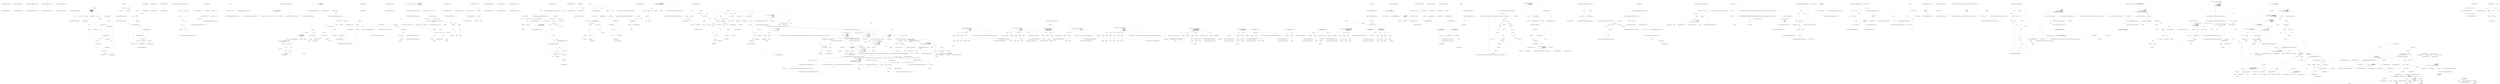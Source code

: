 digraph  {
m0_0 [label="Entry CommandLine.Text.AssemblyLicenseAttribute.AssemblyLicenseAttribute(string)", span="18-18", cluster="CommandLine.Text.AssemblyLicenseAttribute.AssemblyLicenseAttribute(string)", file="AssemblyLicenseAttribute.cs"];
m0_1 [label="Exit CommandLine.Text.AssemblyLicenseAttribute.AssemblyLicenseAttribute(string)", span="18-18", cluster="CommandLine.Text.AssemblyLicenseAttribute.AssemblyLicenseAttribute(string)", file="AssemblyLicenseAttribute.cs"];
m0_2 [label="Entry CommandLine.Text.AssemblyLicenseAttribute.AssemblyLicenseAttribute(string, string)", span="29-29", cluster="CommandLine.Text.AssemblyLicenseAttribute.AssemblyLicenseAttribute(string, string)", file="AssemblyLicenseAttribute.cs"];
m0_3 [label="Exit CommandLine.Text.AssemblyLicenseAttribute.AssemblyLicenseAttribute(string, string)", span="29-29", cluster="CommandLine.Text.AssemblyLicenseAttribute.AssemblyLicenseAttribute(string, string)", file="AssemblyLicenseAttribute.cs"];
m0_8 [label="Entry CommandLine.Text.AssemblyLicenseAttribute.AssemblyLicenseAttribute(string, string, string, string, string)", span="68-68", cluster="CommandLine.Text.AssemblyLicenseAttribute.AssemblyLicenseAttribute(string, string, string, string, string)", file="AssemblyLicenseAttribute.cs"];
m0_9 [label="Exit CommandLine.Text.AssemblyLicenseAttribute.AssemblyLicenseAttribute(string, string, string, string, string)", span="68-68", cluster="CommandLine.Text.AssemblyLicenseAttribute.AssemblyLicenseAttribute(string, string, string, string, string)", file="AssemblyLicenseAttribute.cs"];
m0_6 [label="Entry CommandLine.Text.AssemblyLicenseAttribute.AssemblyLicenseAttribute(string, string, string, string)", span="54-54", cluster="CommandLine.Text.AssemblyLicenseAttribute.AssemblyLicenseAttribute(string, string, string, string)", file="AssemblyLicenseAttribute.cs"];
m0_7 [label="Exit CommandLine.Text.AssemblyLicenseAttribute.AssemblyLicenseAttribute(string, string, string, string)", span="54-54", cluster="CommandLine.Text.AssemblyLicenseAttribute.AssemblyLicenseAttribute(string, string, string, string)", file="AssemblyLicenseAttribute.cs"];
m0_4 [label="Entry CommandLine.Text.AssemblyLicenseAttribute.AssemblyLicenseAttribute(string, string, string)", span="41-41", cluster="CommandLine.Text.AssemblyLicenseAttribute.AssemblyLicenseAttribute(string, string, string)", file="AssemblyLicenseAttribute.cs"];
m0_5 [label="Exit CommandLine.Text.AssemblyLicenseAttribute.AssemblyLicenseAttribute(string, string, string)", span="41-41", cluster="CommandLine.Text.AssemblyLicenseAttribute.AssemblyLicenseAttribute(string, string, string)", file="AssemblyLicenseAttribute.cs"];
m1_34 [label="Entry CommandLine.Text.CopyrightInfo.FormatYears(int[])", span="162-162", cluster="CommandLine.Text.CopyrightInfo.FormatYears(int[])", file="CopyrightInfo.cs"];
m1_36 [label="years.Length == 1", span="164-164", cluster="CommandLine.Text.CopyrightInfo.FormatYears(int[])", file="CopyrightInfo.cs"];
m1_37 [label="return years[0].ToString(CultureInfo.InvariantCulture);", span="166-166", cluster="CommandLine.Text.CopyrightInfo.FormatYears(int[])", file="CopyrightInfo.cs"];
m1_38 [label="var yearsPart = new StringBuilder(years.Length * 6)", span="169-169", cluster="CommandLine.Text.CopyrightInfo.FormatYears(int[])", file="CopyrightInfo.cs"];
m1_40 [label="i < years.Length", span="170-170", cluster="CommandLine.Text.CopyrightInfo.FormatYears(int[])", file="CopyrightInfo.cs"];
m1_41 [label="yearsPart.Append(years[i].ToString(CultureInfo.InvariantCulture))", span="172-172", cluster="CommandLine.Text.CopyrightInfo.FormatYears(int[])", file="CopyrightInfo.cs"];
m1_43 [label="next < years.Length", span="174-174", cluster="CommandLine.Text.CopyrightInfo.FormatYears(int[])", file="CopyrightInfo.cs"];
m1_44 [label="yearsPart.Append(years[next] - years[i] > 1 ? '' - '' : '', '')", span="176-176", cluster="CommandLine.Text.CopyrightInfo.FormatYears(int[])", file="CopyrightInfo.cs"];
m1_39 [label="var i = 0", span="170-170", cluster="CommandLine.Text.CopyrightInfo.FormatYears(int[])", file="CopyrightInfo.cs"];
m1_46 [label="return yearsPart.ToString();", span="180-180", cluster="CommandLine.Text.CopyrightInfo.FormatYears(int[])", file="CopyrightInfo.cs"];
m1_42 [label="var next = i + 1", span="173-173", cluster="CommandLine.Text.CopyrightInfo.FormatYears(int[])", file="CopyrightInfo.cs"];
m1_45 [label="i++", span="170-170", cluster="CommandLine.Text.CopyrightInfo.FormatYears(int[])", file="CopyrightInfo.cs"];
m1_47 [label="Exit CommandLine.Text.CopyrightInfo.FormatYears(int[])", span="162-162", cluster="CommandLine.Text.CopyrightInfo.FormatYears(int[])", file="CopyrightInfo.cs"];
m1_33 [label="Entry System.Text.StringBuilder.Append(char)", span="0-0", cluster="System.Text.StringBuilder.Append(char)", file="CopyrightInfo.cs"];
m1_18 [label="Entry CommandLine.Text.CopyrightInfo.CopyrightInfo()", span="75-75", cluster="CommandLine.Text.CopyrightInfo.CopyrightInfo()", file="CopyrightInfo.cs"];
m1_19 [label="Exit CommandLine.Text.CopyrightInfo.CopyrightInfo()", span="75-75", cluster="CommandLine.Text.CopyrightInfo.CopyrightInfo()", file="CopyrightInfo.cs"];
m1_32 [label="Entry System.Text.StringBuilder.Append(string)", span="0-0", cluster="System.Text.StringBuilder.Append(string)", file="CopyrightInfo.cs"];
m1_20 [label="Entry CommandLine.Text.CopyrightInfo.CopyrightInfo(System.Reflection.AssemblyCopyrightAttribute)", span="84-84", cluster="CommandLine.Text.CopyrightInfo.CopyrightInfo(System.Reflection.AssemblyCopyrightAttribute)", file="CopyrightInfo.cs"];
m1_21 [label="this.attribute = attribute", span="86-86", cluster="CommandLine.Text.CopyrightInfo.CopyrightInfo(System.Reflection.AssemblyCopyrightAttribute)", file="CopyrightInfo.cs"];
m1_22 [label="Exit CommandLine.Text.CopyrightInfo.CopyrightInfo(System.Reflection.AssemblyCopyrightAttribute)", span="84-84", cluster="CommandLine.Text.CopyrightInfo.CopyrightInfo(System.Reflection.AssemblyCopyrightAttribute)", file="CopyrightInfo.cs"];
m1_31 [label="Entry System.Text.StringBuilder.StringBuilder(int)", span="0-0", cluster="System.Text.StringBuilder.StringBuilder(int)", file="CopyrightInfo.cs"];
m1_4 [label="Entry CommandLine.Text.CopyrightInfo.CopyrightInfo(bool, string, params int[])", span="60-60", cluster="CommandLine.Text.CopyrightInfo.CopyrightInfo(bool, string, params int[])", file="CopyrightInfo.cs"];
m1_5 [label="string.IsNullOrWhiteSpace(author)", span="62-62", cluster="CommandLine.Text.CopyrightInfo.CopyrightInfo(bool, string, params int[])", file="CopyrightInfo.cs"];
m1_7 [label="copyrightYears.Length == 0", span="63-63", cluster="CommandLine.Text.CopyrightInfo.CopyrightInfo(bool, string, params int[])", file="CopyrightInfo.cs"];
m1_10 [label="this.isSymbolUpper = isSymbolUpper", span="66-66", cluster="CommandLine.Text.CopyrightInfo.CopyrightInfo(bool, string, params int[])", file="CopyrightInfo.cs"];
m1_11 [label="this.author = author", span="67-67", cluster="CommandLine.Text.CopyrightInfo.CopyrightInfo(bool, string, params int[])", file="CopyrightInfo.cs"];
m1_12 [label="this.copyrightYears = copyrightYears", span="68-68", cluster="CommandLine.Text.CopyrightInfo.CopyrightInfo(bool, string, params int[])", file="CopyrightInfo.cs"];
m1_13 [label="builderSize = 12 + author.Length + (4 * copyrightYears.Length) + ExtraLength", span="69-69", cluster="CommandLine.Text.CopyrightInfo.CopyrightInfo(bool, string, params int[])", file="CopyrightInfo.cs"];
m1_6 [label="throw new ArgumentException(''author'');", span="62-62", cluster="CommandLine.Text.CopyrightInfo.CopyrightInfo(bool, string, params int[])", file="CopyrightInfo.cs"];
m1_8 [label="throw new ArgumentOutOfRangeException(''copyrightYears'');", span="63-63", cluster="CommandLine.Text.CopyrightInfo.CopyrightInfo(bool, string, params int[])", file="CopyrightInfo.cs"];
m1_9 [label="int ExtraLength = 10", span="65-65", cluster="CommandLine.Text.CopyrightInfo.CopyrightInfo(bool, string, params int[])", file="CopyrightInfo.cs"];
m1_14 [label="Exit CommandLine.Text.CopyrightInfo.CopyrightInfo(bool, string, params int[])", span="60-60", cluster="CommandLine.Text.CopyrightInfo.CopyrightInfo(bool, string, params int[])", file="CopyrightInfo.cs"];
m1_0 [label="Entry CommandLine.Text.CopyrightInfo.CopyrightInfo(string, int)", span="33-33", cluster="CommandLine.Text.CopyrightInfo.CopyrightInfo(string, int)", file="CopyrightInfo.cs"];
m1_1 [label="Exit CommandLine.Text.CopyrightInfo.CopyrightInfo(string, int)", span="33-33", cluster="CommandLine.Text.CopyrightInfo.CopyrightInfo(string, int)", file="CopyrightInfo.cs"];
m1_48 [label="Entry int.ToString(System.IFormatProvider)", span="0-0", cluster="int.ToString(System.IFormatProvider)", file="CopyrightInfo.cs"];
m1_26 [label="Entry CommandLine.Text.CopyrightInfo.ToString()", span="138-138", cluster="CommandLine.Text.CopyrightInfo.ToString()", file="CopyrightInfo.cs"];
m1_27 [label="attribute != null", span="140-140", cluster="CommandLine.Text.CopyrightInfo.ToString()", file="CopyrightInfo.cs"];
m1_28 [label="return attribute.Copyright;", span="142-142", cluster="CommandLine.Text.CopyrightInfo.ToString()", file="CopyrightInfo.cs"];
m1_29 [label="return new StringBuilder(builderSize)\n                .Append(CopyrightWord)\n                .Append(' ')\n                .Append(isSymbolUpper ? SymbolUpper : SymbolLower)\n                .Append(' ')\n                .Append(FormatYears(copyrightYears))\n                .Append(' ')\n                .Append(author)\n                .ToString();", span="145-153", cluster="CommandLine.Text.CopyrightInfo.ToString()", file="CopyrightInfo.cs"];
m1_30 [label="Exit CommandLine.Text.CopyrightInfo.ToString()", span="138-138", cluster="CommandLine.Text.CopyrightInfo.ToString()", file="CopyrightInfo.cs"];
m1_23 [label="Entry CommandLine.Text.CopyrightInfo.implicit operator string(CommandLine.Text.CopyrightInfo)", span="129-129", cluster="CommandLine.Text.CopyrightInfo.implicit operator string(CommandLine.Text.CopyrightInfo)", file="CopyrightInfo.cs"];
m1_24 [label="return info.ToString();", span="131-131", cluster="CommandLine.Text.CopyrightInfo.implicit operator string(CommandLine.Text.CopyrightInfo)", file="CopyrightInfo.cs"];
m1_25 [label="Exit CommandLine.Text.CopyrightInfo.implicit operator string(CommandLine.Text.CopyrightInfo)", span="129-129", cluster="CommandLine.Text.CopyrightInfo.implicit operator string(CommandLine.Text.CopyrightInfo)", file="CopyrightInfo.cs"];
m1_2 [label="Entry CommandLine.Text.CopyrightInfo.CopyrightInfo(string, params int[])", span="46-46", cluster="CommandLine.Text.CopyrightInfo.CopyrightInfo(string, params int[])", file="CopyrightInfo.cs"];
m1_3 [label="Exit CommandLine.Text.CopyrightInfo.CopyrightInfo(string, params int[])", span="46-46", cluster="CommandLine.Text.CopyrightInfo.CopyrightInfo(string, params int[])", file="CopyrightInfo.cs"];
m1_35 [label="Entry System.Text.StringBuilder.ToString()", span="0-0", cluster="System.Text.StringBuilder.ToString()", file="CopyrightInfo.cs"];
m1_17 [label="Entry System.ArgumentOutOfRangeException.ArgumentOutOfRangeException(string)", span="0-0", cluster="System.ArgumentOutOfRangeException.ArgumentOutOfRangeException(string)", file="CopyrightInfo.cs"];
m1_16 [label="Entry System.ArgumentException.ArgumentException(string)", span="0-0", cluster="System.ArgumentException.ArgumentException(string)", file="CopyrightInfo.cs"];
m1_15 [label="Entry string.IsNullOrWhiteSpace(string)", span="0-0", cluster="string.IsNullOrWhiteSpace(string)", file="CopyrightInfo.cs"];
m1_49 [label="CommandLine.Text.CopyrightInfo", span="", file="CopyrightInfo.cs"];
m2_0 [label="Entry CommandLine.Infrastructure.EnumerableExtensions.IndexOf<TSource>(System.Collections.Generic.IEnumerable<TSource>, System.Func<TSource, bool>)", span="10-10", cluster="CommandLine.Infrastructure.EnumerableExtensions.IndexOf<TSource>(System.Collections.Generic.IEnumerable<TSource>, System.Func<TSource, bool>)", file="EnumerableExtensions`1.cs"];
m2_1 [label="var index = -1", span="12-12", cluster="CommandLine.Infrastructure.EnumerableExtensions.IndexOf<TSource>(System.Collections.Generic.IEnumerable<TSource>, System.Func<TSource, bool>)", file="EnumerableExtensions`1.cs"];
m2_2 [label=source, span="13-13", cluster="CommandLine.Infrastructure.EnumerableExtensions.IndexOf<TSource>(System.Collections.Generic.IEnumerable<TSource>, System.Func<TSource, bool>)", file="EnumerableExtensions`1.cs"];
m2_4 [label="predicate(item)", span="16-16", cluster="CommandLine.Infrastructure.EnumerableExtensions.IndexOf<TSource>(System.Collections.Generic.IEnumerable<TSource>, System.Func<TSource, bool>)", file="EnumerableExtensions`1.cs"];
m2_3 [label="index++", span="15-15", cluster="CommandLine.Infrastructure.EnumerableExtensions.IndexOf<TSource>(System.Collections.Generic.IEnumerable<TSource>, System.Func<TSource, bool>)", file="EnumerableExtensions`1.cs"];
m2_5 [label="return index;", span="21-21", cluster="CommandLine.Infrastructure.EnumerableExtensions.IndexOf<TSource>(System.Collections.Generic.IEnumerable<TSource>, System.Func<TSource, bool>)", file="EnumerableExtensions`1.cs"];
m2_6 [label="Exit CommandLine.Infrastructure.EnumerableExtensions.IndexOf<TSource>(System.Collections.Generic.IEnumerable<TSource>, System.Func<TSource, bool>)", span="10-10", cluster="CommandLine.Infrastructure.EnumerableExtensions.IndexOf<TSource>(System.Collections.Generic.IEnumerable<TSource>, System.Func<TSource, bool>)", file="EnumerableExtensions`1.cs"];
m2_13 [label="Entry System.Collections.Generic.IEnumerable<TSource>.Count<TSource>()", span="0-0", cluster="System.Collections.Generic.IEnumerable<TSource>.Count<TSource>()", file="EnumerableExtensions`1.cs"];
m2_20 [label="Entry System.Collections.Generic.IEnumerable<TSource>.Any<TSource>()", span="0-0", cluster="System.Collections.Generic.IEnumerable<TSource>.Any<TSource>()", file="EnumerableExtensions`1.cs"];
m2_14 [label="Entry System.Array.CreateInstance(System.Type, int)", span="0-0", cluster="System.Array.CreateInstance(System.Type, int)", file="EnumerableExtensions`1.cs"];
m2_15 [label="Entry System.Collections.Generic.IEnumerable<TSource>.ToArray<TSource>()", span="0-0", cluster="System.Collections.Generic.IEnumerable<TSource>.ToArray<TSource>()", file="EnumerableExtensions`1.cs"];
m2_17 [label="Entry CommandLine.Infrastructure.EnumerableExtensions.Empty<TSource>(System.Collections.Generic.IEnumerable<TSource>)", span="31-31", cluster="CommandLine.Infrastructure.EnumerableExtensions.Empty<TSource>(System.Collections.Generic.IEnumerable<TSource>)", file="EnumerableExtensions`1.cs"];
m2_18 [label="return !source.Any();", span="33-33", cluster="CommandLine.Infrastructure.EnumerableExtensions.Empty<TSource>(System.Collections.Generic.IEnumerable<TSource>)", file="EnumerableExtensions`1.cs"];
m2_19 [label="Exit CommandLine.Infrastructure.EnumerableExtensions.Empty<TSource>(System.Collections.Generic.IEnumerable<TSource>)", span="31-31", cluster="CommandLine.Infrastructure.EnumerableExtensions.Empty<TSource>(System.Collections.Generic.IEnumerable<TSource>)", file="EnumerableExtensions`1.cs"];
m2_16 [label="Entry System.Array.CopyTo(System.Array, int)", span="0-0", cluster="System.Array.CopyTo(System.Array, int)", file="EnumerableExtensions`1.cs"];
m2_7 [label="Entry System.Func<T, TResult>.Invoke(T)", span="0-0", cluster="System.Func<T, TResult>.Invoke(T)", file="EnumerableExtensions`1.cs"];
m2_8 [label="Entry CommandLine.Infrastructure.EnumerableExtensions.ToUntypedArray(System.Collections.Generic.IEnumerable<object>, System.Type)", span="24-24", cluster="CommandLine.Infrastructure.EnumerableExtensions.ToUntypedArray(System.Collections.Generic.IEnumerable<object>, System.Type)", file="EnumerableExtensions`1.cs"];
m2_9 [label="var array = Array.CreateInstance(type, value.Count())", span="26-26", cluster="CommandLine.Infrastructure.EnumerableExtensions.ToUntypedArray(System.Collections.Generic.IEnumerable<object>, System.Type)", file="EnumerableExtensions`1.cs"];
m2_10 [label="value.ToArray().CopyTo(array, 0)", span="27-27", cluster="CommandLine.Infrastructure.EnumerableExtensions.ToUntypedArray(System.Collections.Generic.IEnumerable<object>, System.Type)", file="EnumerableExtensions`1.cs"];
m2_11 [label="return array;", span="28-28", cluster="CommandLine.Infrastructure.EnumerableExtensions.ToUntypedArray(System.Collections.Generic.IEnumerable<object>, System.Type)", file="EnumerableExtensions`1.cs"];
m2_12 [label="Exit CommandLine.Infrastructure.EnumerableExtensions.ToUntypedArray(System.Collections.Generic.IEnumerable<object>, System.Type)", span="24-24", cluster="CommandLine.Infrastructure.EnumerableExtensions.ToUntypedArray(System.Collections.Generic.IEnumerable<object>, System.Type)", file="EnumerableExtensions`1.cs"];
m3_0 [label="Entry CommandLine.ErrorExtensions.ToParserResult<T>(System.Collections.Generic.IEnumerable<CommandLine.Error>, T)", span="10-10", cluster="CommandLine.ErrorExtensions.ToParserResult<T>(System.Collections.Generic.IEnumerable<CommandLine.Error>, T)", file="ErrorExtensions.cs"];
m3_1 [label="return errors.Any()\r\n                ? (ParserResult<T>)new NotParsed<T>(instance.GetType().ToTypeInfo(), errors)\r\n                : (ParserResult<T>)new Parsed<T>(instance);", span="12-14", cluster="CommandLine.ErrorExtensions.ToParserResult<T>(System.Collections.Generic.IEnumerable<CommandLine.Error>, T)", file="ErrorExtensions.cs"];
m3_2 [label="Exit CommandLine.ErrorExtensions.ToParserResult<T>(System.Collections.Generic.IEnumerable<CommandLine.Error>, T)", span="10-10", cluster="CommandLine.ErrorExtensions.ToParserResult<T>(System.Collections.Generic.IEnumerable<CommandLine.Error>, T)", file="ErrorExtensions.cs"];
m3_4 [label="Entry CommandLine.NotParsed<T>.NotParsed(CommandLine.TypeInfo, System.Collections.Generic.IEnumerable<CommandLine.Error>)", span="163-163", cluster="CommandLine.NotParsed<T>.NotParsed(CommandLine.TypeInfo, System.Collections.Generic.IEnumerable<CommandLine.Error>)", file="ErrorExtensions.cs"];
m3_3 [label="Entry System.Collections.Generic.IEnumerable<TSource>.Any<TSource>()", span="0-0", cluster="System.Collections.Generic.IEnumerable<TSource>.Any<TSource>()", file="ErrorExtensions.cs"];
m3_5 [label="Entry object.GetType()", span="0-0", cluster="object.GetType()", file="ErrorExtensions.cs"];
m3_6 [label="Entry System.Type.ToTypeInfo()", span="174-174", cluster="System.Type.ToTypeInfo()", file="ErrorExtensions.cs"];
m3_7 [label="Entry CommandLine.Parsed<T>.Parsed(T)", span="100-100", cluster="CommandLine.Parsed<T>.Parsed(T)", file="ErrorExtensions.cs"];
m4_0 [label="Entry CommandLine.Text.Example.Example(string, System.Collections.Generic.IEnumerable<CommandLine.UnParserSettings>, object)", span="23-23", cluster="CommandLine.Text.Example.Example(string, System.Collections.Generic.IEnumerable<CommandLine.UnParserSettings>, object)", file="Example.cs"];
m4_1 [label="string.IsNullOrEmpty(helpText)", span="25-25", cluster="CommandLine.Text.Example.Example(string, System.Collections.Generic.IEnumerable<CommandLine.UnParserSettings>, object)", file="Example.cs"];
m4_3 [label="formatStyles == null", span="26-26", cluster="CommandLine.Text.Example.Example(string, System.Collections.Generic.IEnumerable<CommandLine.UnParserSettings>, object)", file="Example.cs"];
m4_5 [label="sample == null", span="27-27", cluster="CommandLine.Text.Example.Example(string, System.Collections.Generic.IEnumerable<CommandLine.UnParserSettings>, object)", file="Example.cs"];
m4_7 [label="this.helpText = helpText", span="29-29", cluster="CommandLine.Text.Example.Example(string, System.Collections.Generic.IEnumerable<CommandLine.UnParserSettings>, object)", file="Example.cs"];
m4_8 [label="this.formatStyles = formatStyles", span="30-30", cluster="CommandLine.Text.Example.Example(string, System.Collections.Generic.IEnumerable<CommandLine.UnParserSettings>, object)", file="Example.cs"];
m4_9 [label="this.sample = sample", span="31-31", cluster="CommandLine.Text.Example.Example(string, System.Collections.Generic.IEnumerable<CommandLine.UnParserSettings>, object)", file="Example.cs"];
m4_2 [label="throw new ArgumentException(''helpText can't be null or empty'', ''helpText'');", span="25-25", cluster="CommandLine.Text.Example.Example(string, System.Collections.Generic.IEnumerable<CommandLine.UnParserSettings>, object)", file="Example.cs"];
m4_4 [label="throw new ArgumentNullException(''formatStyles'');", span="26-26", cluster="CommandLine.Text.Example.Example(string, System.Collections.Generic.IEnumerable<CommandLine.UnParserSettings>, object)", file="Example.cs"];
m4_6 [label="throw new ArgumentNullException(''sample'');", span="27-27", cluster="CommandLine.Text.Example.Example(string, System.Collections.Generic.IEnumerable<CommandLine.UnParserSettings>, object)", file="Example.cs"];
m4_10 [label="Exit CommandLine.Text.Example.Example(string, System.Collections.Generic.IEnumerable<CommandLine.UnParserSettings>, object)", span="23-23", cluster="CommandLine.Text.Example.Example(string, System.Collections.Generic.IEnumerable<CommandLine.UnParserSettings>, object)", file="Example.cs"];
m4_16 [label="Entry CommandLine.Text.Example.Example(string, object)", span="50-50", cluster="CommandLine.Text.Example.Example(string, object)", file="Example.cs"];
m4_17 [label="Exit CommandLine.Text.Example.Example(string, object)", span="50-50", cluster="CommandLine.Text.Example.Example(string, object)", file="Example.cs"];
m4_24 [label="Entry CommandLine.Text.Example.Equals(CommandLine.Text.Example)", span="109-109", cluster="CommandLine.Text.Example.Equals(CommandLine.Text.Example)", file="Example.cs"];
m4_30 [label="other == null", span="111-111", cluster="CommandLine.Text.Example.Equals(CommandLine.Text.Example)", file="Example.cs"];
m4_32 [label="return HelpText.Equals(other.HelpText)\r\n                && FormatStyles.SequenceEqual(other.FormatStyles)\r\n                && Sample.Equals(other.Sample);", span="116-118", cluster="CommandLine.Text.Example.Equals(CommandLine.Text.Example)", file="Example.cs"];
m4_31 [label="return false;", span="113-113", cluster="CommandLine.Text.Example.Equals(CommandLine.Text.Example)", file="Example.cs"];
m4_33 [label="Exit CommandLine.Text.Example.Equals(CommandLine.Text.Example)", span="109-109", cluster="CommandLine.Text.Example.Equals(CommandLine.Text.Example)", file="Example.cs"];
m4_26 [label="Entry CommandLine.Text.Example.GetHashCode()", span="99-99", cluster="CommandLine.Text.Example.GetHashCode()", file="Example.cs"];
m4_27 [label="return new { HelpText, FormatStyles, Sample }.GetHashCode();", span="101-101", cluster="CommandLine.Text.Example.GetHashCode()", file="Example.cs"];
m4_28 [label="Exit CommandLine.Text.Example.GetHashCode()", span="99-99", cluster="CommandLine.Text.Example.GetHashCode()", file="Example.cs"];
m4_14 [label="Entry CommandLine.Text.Example.Example(string, CommandLine.UnParserSettings, object)", span="40-40", cluster="CommandLine.Text.Example.Example(string, CommandLine.UnParserSettings, object)", file="Example.cs"];
m4_15 [label="Exit CommandLine.Text.Example.Example(string, CommandLine.UnParserSettings, object)", span="40-40", cluster="CommandLine.Text.Example.Example(string, CommandLine.UnParserSettings, object)", file="Example.cs"];
m4_25 [label="Entry object.Equals(object)", span="0-0", cluster="object.Equals(object)", file="Example.cs"];
m4_40 [label="Entry CommandLine.UnParserSettings.UnParserSettings()", span="15-15", cluster="CommandLine.UnParserSettings.UnParserSettings()", file="Example.cs"];
m4_39 [label="Entry System.Collections.Generic.IEnumerable<TSource>.Any<TSource>()", span="0-0", cluster="System.Collections.Generic.IEnumerable<TSource>.Any<TSource>()", file="Example.cs"];
m4_36 [label="Entry CommandLine.Text.ExampleExtensions.GetFormatStylesOrDefault(CommandLine.Text.Example)", span="124-124", cluster="CommandLine.Text.ExampleExtensions.GetFormatStylesOrDefault(CommandLine.Text.Example)", file="Example.cs"];
m4_37 [label="return example.FormatStyles.Any()\r\n                ? example.FormatStyles\r\n                : new[] { new UnParserSettings { Consumed = true } };", span="126-128", cluster="CommandLine.Text.ExampleExtensions.GetFormatStylesOrDefault(CommandLine.Text.Example)", file="Example.cs"];
m4_38 [label="Exit CommandLine.Text.ExampleExtensions.GetFormatStylesOrDefault(CommandLine.Text.Example)", span="124-124", cluster="CommandLine.Text.ExampleExtensions.GetFormatStylesOrDefault(CommandLine.Text.Example)", file="Example.cs"];
m4_34 [label="Entry string.Equals(string)", span="0-0", cluster="string.Equals(string)", file="Example.cs"];
m4_11 [label="Entry string.IsNullOrEmpty(string)", span="0-0", cluster="string.IsNullOrEmpty(string)", file="Example.cs"];
m4_12 [label="Entry System.ArgumentException.ArgumentException(string, string)", span="0-0", cluster="System.ArgumentException.ArgumentException(string, string)", file="Example.cs"];
m4_35 [label="Entry Unk.SequenceEqual", span="", cluster="Unk.SequenceEqual", file="Example.cs"];
m4_13 [label="Entry System.ArgumentNullException.ArgumentNullException(string)", span="0-0", cluster="System.ArgumentNullException.ArgumentNullException(string)", file="Example.cs"];
m4_18 [label="Entry CommandLine.Text.Example.Equals(object)", span="84-84", cluster="CommandLine.Text.Example.Equals(object)", file="Example.cs"];
m4_19 [label="var other = obj as Example", span="86-86", cluster="CommandLine.Text.Example.Equals(object)", file="Example.cs"];
m4_22 [label="return base.Equals(obj);", span="92-92", cluster="CommandLine.Text.Example.Equals(object)", file="Example.cs"];
m4_20 [label="other != null", span="87-87", cluster="CommandLine.Text.Example.Equals(object)", file="Example.cs"];
m4_21 [label="return Equals(other);", span="89-89", cluster="CommandLine.Text.Example.Equals(object)", file="Example.cs"];
m4_23 [label="Exit CommandLine.Text.Example.Equals(object)", span="84-84", cluster="CommandLine.Text.Example.Equals(object)", file="Example.cs"];
m4_29 [label="Entry object.GetHashCode()", span="0-0", cluster="object.GetHashCode()", file="Example.cs"];
m4_41 [label="CommandLine.Text.Example", span="", file="Example.cs"];
m8_25 [label="Entry System.Collections.Generic.IEnumerable<TSource>.TakeWhile<TSource>(System.Func<TSource, bool>)", span="0-0", cluster="System.Collections.Generic.IEnumerable<TSource>.TakeWhile<TSource>(System.Func<TSource, bool>)", file="KeyValuePairHelper.cs"];
m8_27 [label="Entry Unk.ToKeyValuePair", span="", cluster="Unk.ToKeyValuePair", file="KeyValuePairHelper.cs"];
m8_3 [label="Entry Unk.Select", span="", cluster="Unk.Select", file="KeyValuePairHelper.cs"];
m8_45 [label="Entry System.Collections.Generic.KeyValuePair<TKey, TValue>.KeyValuePair(TKey, TValue)", span="0-0", cluster="System.Collections.Generic.KeyValuePair<TKey, TValue>.KeyValuePair(TKey, TValue)", file="KeyValuePairHelper.cs"];
m8_11 [label="Entry System.Collections.Generic.IEnumerable<TSource>.Pairwise<TSource, TResult>(System.Func<TSource, TSource, TResult>)", span="248-248", cluster="System.Collections.Generic.IEnumerable<TSource>.Pairwise<TSource, TResult>(System.Func<TSource, TSource, TResult>)", file="KeyValuePairHelper.cs"];
m8_19 [label="Entry System.Collections.Generic.IEnumerable<TSource>.Any<TSource>()", span="0-0", cluster="System.Collections.Generic.IEnumerable<TSource>.Any<TSource>()", file="KeyValuePairHelper.cs"];
m8_39 [label="Entry lambda expression", span="28-28", cluster="lambda expression", file="KeyValuePairHelper.cs"];
m8_4 [label="Entry lambda expression", span="13-13", cluster="lambda expression", file="KeyValuePairHelper.cs"];
m8_5 [label="t.Text.ToKeyValuePair(''true'')", span="13-13", cluster="lambda expression", file="KeyValuePairHelper.cs"];
m8_6 [label="Exit lambda expression", span="13-13", cluster="lambda expression", file="KeyValuePairHelper.cs"];
m8_12 [label="Entry lambda expression", span="19-19", cluster="lambda expression", file="KeyValuePairHelper.cs"];
m8_13 [label="f.Text.ToKeyValuePair(s.Text)", span="19-19", cluster="lambda expression", file="KeyValuePairHelper.cs"];
m8_14 [label="Exit lambda expression", span="19-19", cluster="lambda expression", file="KeyValuePairHelper.cs"];
m8_21 [label="f.IsName()\r\n                            ? f.Text.ToKeyValuePair(tokens.SkipWhile(t => !t.Equals(f)).SkipWhile(t => t.Equals(f)).TakeWhile(v => v.IsValue()).Select(x => x.Text).ToArray())\r\n                            : string.Empty.ToKeyValuePair()", span="27-29", cluster="lambda expression", file="KeyValuePairHelper.cs"];
m8_20 [label="Entry lambda expression", span="26-29", cluster="lambda expression", file="KeyValuePairHelper.cs"];
m8_29 [label="!t.Equals(f)", span="28-28", cluster="lambda expression", file="KeyValuePairHelper.cs"];
m8_33 [label="t.Equals(f)", span="28-28", cluster="lambda expression", file="KeyValuePairHelper.cs"];
m8_22 [label="Exit lambda expression", span="26-29", cluster="lambda expression", file="KeyValuePairHelper.cs"];
m8_28 [label="Entry lambda expression", span="28-28", cluster="lambda expression", file="KeyValuePairHelper.cs"];
m8_32 [label="Entry lambda expression", span="28-28", cluster="lambda expression", file="KeyValuePairHelper.cs"];
m8_35 [label="Entry lambda expression", span="28-28", cluster="lambda expression", file="KeyValuePairHelper.cs"];
m8_30 [label="Exit lambda expression", span="28-28", cluster="lambda expression", file="KeyValuePairHelper.cs"];
m8_34 [label="Exit lambda expression", span="28-28", cluster="lambda expression", file="KeyValuePairHelper.cs"];
m8_36 [label="v.IsValue()", span="28-28", cluster="lambda expression", file="KeyValuePairHelper.cs"];
m8_37 [label="Exit lambda expression", span="28-28", cluster="lambda expression", file="KeyValuePairHelper.cs"];
m8_40 [label="x.Text", span="28-28", cluster="lambda expression", file="KeyValuePairHelper.cs"];
m8_41 [label="Exit lambda expression", span="28-28", cluster="lambda expression", file="KeyValuePairHelper.cs"];
m8_0 [label="Entry CommandLine.Core.KeyValuePairHelper.ForSwitch(System.Collections.Generic.IEnumerable<CommandLine.Core.Token>)", span="10-10", cluster="CommandLine.Core.KeyValuePairHelper.ForSwitch(System.Collections.Generic.IEnumerable<CommandLine.Core.Token>)", file="KeyValuePairHelper.cs"];
m8_1 [label="return tokens.Select(t => t.Text.ToKeyValuePair(''true''));", span="13-13", cluster="CommandLine.Core.KeyValuePairHelper.ForSwitch(System.Collections.Generic.IEnumerable<CommandLine.Core.Token>)", file="KeyValuePairHelper.cs"];
m8_2 [label="Exit CommandLine.Core.KeyValuePairHelper.ForSwitch(System.Collections.Generic.IEnumerable<CommandLine.Core.Token>)", span="10-10", cluster="CommandLine.Core.KeyValuePairHelper.ForSwitch(System.Collections.Generic.IEnumerable<CommandLine.Core.Token>)", file="KeyValuePairHelper.cs"];
m8_7 [label="Entry string.ToKeyValuePair(params string[])", span="34-34", cluster="string.ToKeyValuePair(params string[])", file="KeyValuePairHelper.cs"];
m8_26 [label="Entry Unk.ToArray", span="", cluster="Unk.ToArray", file="KeyValuePairHelper.cs"];
m8_31 [label="Entry CommandLine.Core.Token.Equals(CommandLine.Core.Token)", span="55-55", cluster="CommandLine.Core.Token.Equals(CommandLine.Core.Token)", file="KeyValuePairHelper.cs"];
m8_8 [label="Entry CommandLine.Core.KeyValuePairHelper.ForScalar(System.Collections.Generic.IEnumerable<CommandLine.Core.Token>)", span="16-16", cluster="CommandLine.Core.KeyValuePairHelper.ForScalar(System.Collections.Generic.IEnumerable<CommandLine.Core.Token>)", file="KeyValuePairHelper.cs"];
m8_9 [label="return tokens.Pairwise((f, s) => f.Text.ToKeyValuePair(s.Text));", span="19-19", cluster="CommandLine.Core.KeyValuePairHelper.ForScalar(System.Collections.Generic.IEnumerable<CommandLine.Core.Token>)", file="KeyValuePairHelper.cs"];
m8_10 [label="Exit CommandLine.Core.KeyValuePairHelper.ForScalar(System.Collections.Generic.IEnumerable<CommandLine.Core.Token>)", span="16-16", cluster="CommandLine.Core.KeyValuePairHelper.ForScalar(System.Collections.Generic.IEnumerable<CommandLine.Core.Token>)", file="KeyValuePairHelper.cs"];
m8_42 [label="Entry CommandLine.Core.KeyValuePairHelper.ToKeyValuePair(string, params string[])", span="34-34", cluster="CommandLine.Core.KeyValuePairHelper.ToKeyValuePair(string, params string[])", file="KeyValuePairHelper.cs"];
m8_43 [label="return new KeyValuePair<string, IEnumerable<string>>(value, values);", span="36-36", cluster="CommandLine.Core.KeyValuePairHelper.ToKeyValuePair(string, params string[])", file="KeyValuePairHelper.cs"];
m8_44 [label="Exit CommandLine.Core.KeyValuePairHelper.ToKeyValuePair(string, params string[])", span="34-34", cluster="CommandLine.Core.KeyValuePairHelper.ToKeyValuePair(string, params string[])", file="KeyValuePairHelper.cs"];
m8_23 [label="Entry CommandLine.Core.Token.IsName()", span="68-68", cluster="CommandLine.Core.Token.IsName()", file="KeyValuePairHelper.cs"];
m8_24 [label="Entry System.Collections.Generic.IEnumerable<TSource>.SkipWhile<TSource>(System.Func<TSource, bool>)", span="0-0", cluster="System.Collections.Generic.IEnumerable<TSource>.SkipWhile<TSource>(System.Func<TSource, bool>)", file="KeyValuePairHelper.cs"];
m8_38 [label="Entry CommandLine.Core.Token.IsValue()", span="73-73", cluster="CommandLine.Core.Token.IsValue()", file="KeyValuePairHelper.cs"];
m8_15 [label="Entry CommandLine.Core.KeyValuePairHelper.ForSequence(System.Collections.Generic.IEnumerable<CommandLine.Core.Token>)", span="22-22", cluster="CommandLine.Core.KeyValuePairHelper.ForSequence(System.Collections.Generic.IEnumerable<CommandLine.Core.Token>)", file="KeyValuePairHelper.cs"];
m8_16 [label="return from t in tokens.Pairwise(\r\n                (f, s) =>\r\n                        f.IsName()\r\n                            ? f.Text.ToKeyValuePair(tokens.SkipWhile(t => !t.Equals(f)).SkipWhile(t => t.Equals(f)).TakeWhile(v => v.IsValue()).Select(x => x.Text).ToArray())\r\n                            : string.Empty.ToKeyValuePair())\r\n                   where t.Key.Length > 0 && t.Value.Any()\r\n                   select t;", span="25-31", cluster="CommandLine.Core.KeyValuePairHelper.ForSequence(System.Collections.Generic.IEnumerable<CommandLine.Core.Token>)", file="KeyValuePairHelper.cs"];
m8_17 [label="Exit CommandLine.Core.KeyValuePairHelper.ForSequence(System.Collections.Generic.IEnumerable<CommandLine.Core.Token>)", span="22-22", cluster="CommandLine.Core.KeyValuePairHelper.ForSequence(System.Collections.Generic.IEnumerable<CommandLine.Core.Token>)", file="KeyValuePairHelper.cs"];
m8_18 [label="Entry Unk.Pairwise", span="", cluster="Unk.Pairwise", file="KeyValuePairHelper.cs"];
m8_46 [label="System.Collections.Generic.IEnumerable<CommandLine.Core.Token>", span="", file="KeyValuePairHelper.cs"];
m8_47 [label="CommandLine.Core.Token", span="", file="KeyValuePairHelper.cs"];
m9_42 [label="Entry System.Array.FindLastIndex<T>(T[], System.Predicate<T>)", span="0-0", cluster="System.Array.FindLastIndex<T>(T[], System.Predicate<T>)", file="MultiLineTextAttribute.cs"];
m9_38 [label="Entry CommandLine.Text.MultilineTextAttribute.GetLastLineWithText(string[])", span="170-170", cluster="CommandLine.Text.MultilineTextAttribute.GetLastLineWithText(string[])", file="MultiLineTextAttribute.cs"];
m9_39 [label="var index = Array.FindLastIndex(value, str => !string.IsNullOrEmpty(str))", span="172-172", cluster="CommandLine.Text.MultilineTextAttribute.GetLastLineWithText(string[])", file="MultiLineTextAttribute.cs"];
m9_40 [label="return index + 1;", span="175-175", cluster="CommandLine.Text.MultilineTextAttribute.GetLastLineWithText(string[])", file="MultiLineTextAttribute.cs"];
m9_41 [label="Exit CommandLine.Text.MultilineTextAttribute.GetLastLineWithText(string[])", span="170-170", cluster="CommandLine.Text.MultilineTextAttribute.GetLastLineWithText(string[])", file="MultiLineTextAttribute.cs"];
m9_4 [label="Entry CommandLine.Text.MultilineTextAttribute.MultilineTextAttribute(string, string, string)", span="47-47", cluster="CommandLine.Text.MultilineTextAttribute.MultilineTextAttribute(string, string, string)", file="MultiLineTextAttribute.cs"];
m9_5 [label="Exit CommandLine.Text.MultilineTextAttribute.MultilineTextAttribute(string, string, string)", span="47-47", cluster="CommandLine.Text.MultilineTextAttribute.MultilineTextAttribute(string, string, string)", file="MultiLineTextAttribute.cs"];
m9_2 [label="Entry CommandLine.Text.MultilineTextAttribute.MultilineTextAttribute(string, string)", span="35-35", cluster="CommandLine.Text.MultilineTextAttribute.MultilineTextAttribute(string, string)", file="MultiLineTextAttribute.cs"];
m9_3 [label="Exit CommandLine.Text.MultilineTextAttribute.MultilineTextAttribute(string, string)", span="35-35", cluster="CommandLine.Text.MultilineTextAttribute.MultilineTextAttribute(string, string)", file="MultiLineTextAttribute.cs"];
m9_6 [label="Entry CommandLine.Text.MultilineTextAttribute.MultilineTextAttribute(string, string, string, string)", span="60-60", cluster="CommandLine.Text.MultilineTextAttribute.MultilineTextAttribute(string, string, string, string)", file="MultiLineTextAttribute.cs"];
m9_7 [label="Exit CommandLine.Text.MultilineTextAttribute.MultilineTextAttribute(string, string, string, string)", span="60-60", cluster="CommandLine.Text.MultilineTextAttribute.MultilineTextAttribute(string, string, string, string)", file="MultiLineTextAttribute.cs"];
m9_43 [label="Entry lambda expression", span="172-172", cluster="lambda expression", file="MultiLineTextAttribute.cs"];
m9_32 [label="func(line)", span="152-152", cluster="lambda expression", file="MultiLineTextAttribute.cs"];
m9_31 [label="Entry lambda expression", span="152-152", cluster="lambda expression", file="MultiLineTextAttribute.cs"];
m9_33 [label="Exit lambda expression", span="152-152", cluster="lambda expression", file="MultiLineTextAttribute.cs"];
m9_44 [label="!string.IsNullOrEmpty(str)", span="172-172", cluster="lambda expression", file="MultiLineTextAttribute.cs"];
m9_45 [label="Exit lambda expression", span="172-172", cluster="lambda expression", file="MultiLineTextAttribute.cs"];
m9_46 [label="Entry string.IsNullOrEmpty(string)", span="0-0", cluster="string.IsNullOrEmpty(string)", file="MultiLineTextAttribute.cs"];
m9_35 [label="Entry CommandLine.Text.MultilineTextAttribute.AddToHelpText(CommandLine.Text.HelpText, bool)", span="155-155", cluster="CommandLine.Text.MultilineTextAttribute.AddToHelpText(CommandLine.Text.HelpText, bool)", file="MultiLineTextAttribute.cs"];
m9_36 [label="return before\r\n                ? AddToHelpText(helpText, helpText.AddPreOptionsLine)\r\n                : AddToHelpText(helpText, helpText.AddPostOptionsLine);", span="159-161", cluster="CommandLine.Text.MultilineTextAttribute.AddToHelpText(CommandLine.Text.HelpText, bool)", file="MultiLineTextAttribute.cs"];
m9_37 [label="Exit CommandLine.Text.MultilineTextAttribute.AddToHelpText(CommandLine.Text.HelpText, bool)", span="155-155", cluster="CommandLine.Text.MultilineTextAttribute.AddToHelpText(CommandLine.Text.HelpText, bool)", file="MultiLineTextAttribute.cs"];
m9_8 [label="Entry CommandLine.Text.MultilineTextAttribute.MultilineTextAttribute(string, string, string, string, string)", span="74-74", cluster="CommandLine.Text.MultilineTextAttribute.MultilineTextAttribute(string, string, string, string, string)", file="MultiLineTextAttribute.cs"];
m9_9 [label="line1 == null", span="76-76", cluster="CommandLine.Text.MultilineTextAttribute.MultilineTextAttribute(string, string, string, string, string)", file="MultiLineTextAttribute.cs"];
m9_11 [label="line2 == null", span="77-77", cluster="CommandLine.Text.MultilineTextAttribute.MultilineTextAttribute(string, string, string, string, string)", file="MultiLineTextAttribute.cs"];
m9_13 [label="line3 == null", span="78-78", cluster="CommandLine.Text.MultilineTextAttribute.MultilineTextAttribute(string, string, string, string, string)", file="MultiLineTextAttribute.cs"];
m9_15 [label="line4 == null", span="79-79", cluster="CommandLine.Text.MultilineTextAttribute.MultilineTextAttribute(string, string, string, string, string)", file="MultiLineTextAttribute.cs"];
m9_17 [label="line5 == null", span="80-80", cluster="CommandLine.Text.MultilineTextAttribute.MultilineTextAttribute(string, string, string, string, string)", file="MultiLineTextAttribute.cs"];
m9_19 [label="this.line1 = line1", span="82-82", cluster="CommandLine.Text.MultilineTextAttribute.MultilineTextAttribute(string, string, string, string, string)", file="MultiLineTextAttribute.cs"];
m9_20 [label="this.line2 = line2", span="83-83", cluster="CommandLine.Text.MultilineTextAttribute.MultilineTextAttribute(string, string, string, string, string)", file="MultiLineTextAttribute.cs"];
m9_21 [label="this.line3 = line3", span="84-84", cluster="CommandLine.Text.MultilineTextAttribute.MultilineTextAttribute(string, string, string, string, string)", file="MultiLineTextAttribute.cs"];
m9_22 [label="this.line4 = line4", span="85-85", cluster="CommandLine.Text.MultilineTextAttribute.MultilineTextAttribute(string, string, string, string, string)", file="MultiLineTextAttribute.cs"];
m9_23 [label="this.line5 = line5", span="86-86", cluster="CommandLine.Text.MultilineTextAttribute.MultilineTextAttribute(string, string, string, string, string)", file="MultiLineTextAttribute.cs"];
m9_10 [label="throw new ArgumentException(''line1'');", span="76-76", cluster="CommandLine.Text.MultilineTextAttribute.MultilineTextAttribute(string, string, string, string, string)", file="MultiLineTextAttribute.cs"];
m9_12 [label="throw new ArgumentException(''line2'');", span="77-77", cluster="CommandLine.Text.MultilineTextAttribute.MultilineTextAttribute(string, string, string, string, string)", file="MultiLineTextAttribute.cs"];
m9_14 [label="throw new ArgumentException(''line3'');", span="78-78", cluster="CommandLine.Text.MultilineTextAttribute.MultilineTextAttribute(string, string, string, string, string)", file="MultiLineTextAttribute.cs"];
m9_16 [label="throw new ArgumentException(''line4'');", span="79-79", cluster="CommandLine.Text.MultilineTextAttribute.MultilineTextAttribute(string, string, string, string, string)", file="MultiLineTextAttribute.cs"];
m9_18 [label="throw new ArgumentException(''line5'');", span="80-80", cluster="CommandLine.Text.MultilineTextAttribute.MultilineTextAttribute(string, string, string, string, string)", file="MultiLineTextAttribute.cs"];
m9_24 [label="Exit CommandLine.Text.MultilineTextAttribute.MultilineTextAttribute(string, string, string, string, string)", span="74-74", cluster="CommandLine.Text.MultilineTextAttribute.MultilineTextAttribute(string, string, string, string, string)", file="MultiLineTextAttribute.cs"];
m9_26 [label="Entry CommandLine.Text.MultilineTextAttribute.AddToHelpText(CommandLine.Text.HelpText, System.Func<string, CommandLine.Text.HelpText>)", span="149-149", cluster="CommandLine.Text.MultilineTextAttribute.AddToHelpText(CommandLine.Text.HelpText, System.Func<string, CommandLine.Text.HelpText>)", file="MultiLineTextAttribute.cs"];
m9_27 [label="var strArray = new[] { line1, line2, line3, line4, line5 }", span="151-151", cluster="CommandLine.Text.MultilineTextAttribute.AddToHelpText(CommandLine.Text.HelpText, System.Func<string, CommandLine.Text.HelpText>)", file="MultiLineTextAttribute.cs"];
m9_28 [label="return strArray.Aggregate(helpText, (current, line) => func(line));", span="152-152", cluster="CommandLine.Text.MultilineTextAttribute.AddToHelpText(CommandLine.Text.HelpText, System.Func<string, CommandLine.Text.HelpText>)", file="MultiLineTextAttribute.cs"];
m9_29 [label="Exit CommandLine.Text.MultilineTextAttribute.AddToHelpText(CommandLine.Text.HelpText, System.Func<string, CommandLine.Text.HelpText>)", span="149-149", cluster="CommandLine.Text.MultilineTextAttribute.AddToHelpText(CommandLine.Text.HelpText, System.Func<string, CommandLine.Text.HelpText>)", file="MultiLineTextAttribute.cs"];
m9_0 [label="Entry CommandLine.Text.MultilineTextAttribute.MultilineTextAttribute(string)", span="24-24", cluster="CommandLine.Text.MultilineTextAttribute.MultilineTextAttribute(string)", file="MultiLineTextAttribute.cs"];
m9_1 [label="Exit CommandLine.Text.MultilineTextAttribute.MultilineTextAttribute(string)", span="24-24", cluster="CommandLine.Text.MultilineTextAttribute.MultilineTextAttribute(string)", file="MultiLineTextAttribute.cs"];
m9_34 [label="Entry System.Func<T, TResult>.Invoke(T)", span="0-0", cluster="System.Func<T, TResult>.Invoke(T)", file="MultiLineTextAttribute.cs"];
m9_25 [label="Entry System.ArgumentException.ArgumentException(string)", span="0-0", cluster="System.ArgumentException.ArgumentException(string)", file="MultiLineTextAttribute.cs"];
m9_30 [label="Entry Unk.Aggregate", span="", cluster="Unk.Aggregate", file="MultiLineTextAttribute.cs"];
m9_47 [label="CommandLine.Text.MultilineTextAttribute", span="", file="MultiLineTextAttribute.cs"];
m9_48 [label="System.Func<string, CommandLine.Text.HelpText>", span="", file="MultiLineTextAttribute.cs"];
m10_17 [label="Entry CommandLine.NameInfo.GetHashCode()", span="80-80", cluster="CommandLine.NameInfo.GetHashCode()", file="NameInfo.cs"];
m10_18 [label="return new { ShortName, LongName }.GetHashCode();", span="82-82", cluster="CommandLine.NameInfo.GetHashCode()", file="NameInfo.cs"];
m10_19 [label="Exit CommandLine.NameInfo.GetHashCode()", span="80-80", cluster="CommandLine.NameInfo.GetHashCode()", file="NameInfo.cs"];
m10_0 [label="Entry CommandLine.NameInfo.NameInfo(string, string)", span="20-20", cluster="CommandLine.NameInfo.NameInfo(string, string)", file="NameInfo.cs"];
m10_1 [label="shortName == null", span="22-22", cluster="CommandLine.NameInfo.NameInfo(string, string)", file="NameInfo.cs"];
m10_3 [label="longName == null", span="23-23", cluster="CommandLine.NameInfo.NameInfo(string, string)", file="NameInfo.cs"];
m10_5 [label="this.longName = longName", span="25-25", cluster="CommandLine.NameInfo.NameInfo(string, string)", file="NameInfo.cs"];
m10_6 [label="this.shortName = shortName", span="26-26", cluster="CommandLine.NameInfo.NameInfo(string, string)", file="NameInfo.cs"];
m10_2 [label="throw new ArgumentNullException(''shortName'');", span="22-22", cluster="CommandLine.NameInfo.NameInfo(string, string)", file="NameInfo.cs"];
m10_4 [label="throw new ArgumentNullException(''longName'');", span="23-23", cluster="CommandLine.NameInfo.NameInfo(string, string)", file="NameInfo.cs"];
m10_7 [label="Exit CommandLine.NameInfo.NameInfo(string, string)", span="20-20", cluster="CommandLine.NameInfo.NameInfo(string, string)", file="NameInfo.cs"];
m10_15 [label="Entry CommandLine.NameInfo.Equals(CommandLine.NameInfo)", span="90-90", cluster="CommandLine.NameInfo.Equals(CommandLine.NameInfo)", file="NameInfo.cs"];
m10_21 [label="other == null", span="92-92", cluster="CommandLine.NameInfo.Equals(CommandLine.NameInfo)", file="NameInfo.cs"];
m10_23 [label="return ShortName.Equals(other.ShortName) && LongName.Equals(other.LongName);", span="97-97", cluster="CommandLine.NameInfo.Equals(CommandLine.NameInfo)", file="NameInfo.cs"];
m10_22 [label="return false;", span="94-94", cluster="CommandLine.NameInfo.Equals(CommandLine.NameInfo)", file="NameInfo.cs"];
m10_24 [label="Exit CommandLine.NameInfo.Equals(CommandLine.NameInfo)", span="90-90", cluster="CommandLine.NameInfo.Equals(CommandLine.NameInfo)", file="NameInfo.cs"];
m10_16 [label="Entry object.Equals(object)", span="0-0", cluster="object.Equals(object)", file="NameInfo.cs"];
m10_25 [label="Entry string.Equals(string)", span="0-0", cluster="string.Equals(string)", file="NameInfo.cs"];
m10_8 [label="Entry System.ArgumentNullException.ArgumentNullException(string)", span="0-0", cluster="System.ArgumentNullException.ArgumentNullException(string)", file="NameInfo.cs"];
m10_9 [label="Entry CommandLine.NameInfo.Equals(object)", span="65-65", cluster="CommandLine.NameInfo.Equals(object)", file="NameInfo.cs"];
m10_10 [label="var other = obj as NameInfo", span="67-67", cluster="CommandLine.NameInfo.Equals(object)", file="NameInfo.cs"];
m10_13 [label="return base.Equals(obj);", span="73-73", cluster="CommandLine.NameInfo.Equals(object)", file="NameInfo.cs"];
m10_11 [label="other != null", span="68-68", cluster="CommandLine.NameInfo.Equals(object)", file="NameInfo.cs"];
m10_12 [label="return Equals(other);", span="70-70", cluster="CommandLine.NameInfo.Equals(object)", file="NameInfo.cs"];
m10_14 [label="Exit CommandLine.NameInfo.Equals(object)", span="65-65", cluster="CommandLine.NameInfo.Equals(object)", file="NameInfo.cs"];
m10_20 [label="Entry object.GetHashCode()", span="0-0", cluster="object.GetHashCode()", file="NameInfo.cs"];
m10_26 [label="CommandLine.NameInfo", span="", file="NameInfo.cs"];
m11_11 [label="Entry Unk.SingleOrDefault", span="", cluster="Unk.SingleOrDefault", file="NameLookup.cs"];
m11_0 [label="Entry CommandLine.Core.NameLookup.Contains(string, System.Collections.Generic.IEnumerable<CommandLine.Core.OptionSpecification>, System.StringComparer)", span="11-11", cluster="CommandLine.Core.NameLookup.Contains(string, System.Collections.Generic.IEnumerable<CommandLine.Core.OptionSpecification>, System.StringComparer)", file="NameLookup.cs"];
m11_1 [label="return specifications.Any(a => name.MatchName(a.ShortName, a.LongName, comparer));", span="13-13", cluster="CommandLine.Core.NameLookup.Contains(string, System.Collections.Generic.IEnumerable<CommandLine.Core.OptionSpecification>, System.StringComparer)", file="NameLookup.cs"];
m11_2 [label="Exit CommandLine.Core.NameLookup.Contains(string, System.Collections.Generic.IEnumerable<CommandLine.Core.OptionSpecification>, System.StringComparer)", span="11-11", cluster="CommandLine.Core.NameLookup.Contains(string, System.Collections.Generic.IEnumerable<CommandLine.Core.OptionSpecification>, System.StringComparer)", file="NameLookup.cs"];
m11_7 [label="Entry string.MatchName(string, string, System.StringComparer)", span="8-8", cluster="string.MatchName(string, string, System.StringComparer)", file="NameLookup.cs"];
m11_12 [label="Entry Unk.ToMaybe", span="", cluster="Unk.ToMaybe", file="NameLookup.cs"];
m11_21 [label="Entry Unk.Just", span="", cluster="Unk.Just", file="NameLookup.cs"];
m11_18 [label="Entry lambda expression", span="22-22", cluster="lambda expression", file="NameLookup.cs"];
m11_5 [label="name.MatchName(a.ShortName, a.LongName, comparer)", span="13-13", cluster="lambda expression", file="NameLookup.cs"];
m11_4 [label="Entry lambda expression", span="13-13", cluster="lambda expression", file="NameLookup.cs"];
m11_6 [label="Exit lambda expression", span="13-13", cluster="lambda expression", file="NameLookup.cs"];
m11_16 [label="name.MatchName(a.ShortName, a.LongName, comparer) && a.Separator != '\0'", span="20-20", cluster="lambda expression", file="NameLookup.cs"];
m11_15 [label="Entry lambda expression", span="20-20", cluster="lambda expression", file="NameLookup.cs"];
m11_17 [label="Exit lambda expression", span="20-20", cluster="lambda expression", file="NameLookup.cs"];
m11_19 [label="Maybe.Just(spec.Separator)", span="22-22", cluster="lambda expression", file="NameLookup.cs"];
m11_20 [label="Exit lambda expression", span="22-22", cluster="lambda expression", file="NameLookup.cs"];
m11_14 [label="Entry Unk.Return", span="", cluster="Unk.Return", file="NameLookup.cs"];
m11_13 [label="Entry CSharpx.Maybe.Nothing<T>()", span="116-116", cluster="CSharpx.Maybe.Nothing<T>()", file="NameLookup.cs"];
m11_3 [label="Entry Unk.Any", span="", cluster="Unk.Any", file="NameLookup.cs"];
m11_8 [label="Entry CommandLine.Core.NameLookup.HavingSeparator(string, System.Collections.Generic.IEnumerable<CommandLine.Core.OptionSpecification>, System.StringComparer)", span="16-16", cluster="CommandLine.Core.NameLookup.HavingSeparator(string, System.Collections.Generic.IEnumerable<CommandLine.Core.OptionSpecification>, System.StringComparer)", file="NameLookup.cs"];
m11_9 [label="return specifications.SingleOrDefault(\r\n                a => name.MatchName(a.ShortName, a.LongName, comparer) && a.Separator != '\0')\r\n                .ToMaybe()\r\n                .Return(spec => Maybe.Just(spec.Separator), Maybe.Nothing<char>());", span="19-22", cluster="CommandLine.Core.NameLookup.HavingSeparator(string, System.Collections.Generic.IEnumerable<CommandLine.Core.OptionSpecification>, System.StringComparer)", file="NameLookup.cs"];
m11_10 [label="Exit CommandLine.Core.NameLookup.HavingSeparator(string, System.Collections.Generic.IEnumerable<CommandLine.Core.OptionSpecification>, System.StringComparer)", span="16-16", cluster="CommandLine.Core.NameLookup.HavingSeparator(string, System.Collections.Generic.IEnumerable<CommandLine.Core.OptionSpecification>, System.StringComparer)", file="NameLookup.cs"];
m11_22 [label=string, span="", file="NameLookup.cs"];
m11_23 [label="System.StringComparer", span="", file="NameLookup.cs"];
m11_24 [label=string, span="", file="NameLookup.cs"];
m11_25 [label="System.StringComparer", span="", file="NameLookup.cs"];
m12_8 [label="Entry CommandLine.Parser.Parser(System.Action<CommandLine.ParserSettings>)", span="37-37", cluster="CommandLine.Parser.Parser(System.Action<CommandLine.ParserSettings>)", file="Parser.cs"];
m12_9 [label="configuration == null", span="39-39", cluster="CommandLine.Parser.Parser(System.Action<CommandLine.ParserSettings>)", file="Parser.cs"];
m12_12 [label="configuration(settings)", span="42-42", cluster="CommandLine.Parser.Parser(System.Action<CommandLine.ParserSettings>)", file="Parser.cs"];
m12_10 [label="throw new ArgumentNullException(''configuration'');", span="39-39", cluster="CommandLine.Parser.Parser(System.Action<CommandLine.ParserSettings>)", file="Parser.cs"];
m12_11 [label="settings = new ParserSettings()", span="41-41", cluster="CommandLine.Parser.Parser(System.Action<CommandLine.ParserSettings>)", file="Parser.cs"];
m12_13 [label="settings.Consumed = true", span="43-43", cluster="CommandLine.Parser.Parser(System.Action<CommandLine.ParserSettings>)", file="Parser.cs"];
m12_14 [label="Exit CommandLine.Parser.Parser(System.Action<CommandLine.ParserSettings>)", span="37-37", cluster="CommandLine.Parser.Parser(System.Action<CommandLine.ParserSettings>)", file="Parser.cs"];
m12_84 [label="Entry CommandLine.Core.Tokenizer.PreprocessDashDash(System.Collections.Generic.IEnumerable<string>, System.Func<System.Collections.Generic.IEnumerable<string>, RailwaySharp.ErrorHandling.Result<System.Collections.Generic.IEnumerable<CommandLine.Core.Token>, CommandLine.Error>>)", span="33-33", cluster="CommandLine.Core.Tokenizer.PreprocessDashDash(System.Collections.Generic.IEnumerable<string>, System.Func<System.Collections.Generic.IEnumerable<string>, RailwaySharp.ErrorHandling.Result<System.Collections.Generic.IEnumerable<CommandLine.Core.Token>, CommandLine.Error>>)", file="Parser.cs"];
m12_37 [label="Entry CommandLine.Core.InstanceBuilder.Build<T>(CSharpx.Maybe<System.Func<T>>, System.Func<System.Collections.Generic.IEnumerable<string>, System.Collections.Generic.IEnumerable<CommandLine.Core.OptionSpecification>, RailwaySharp.ErrorHandling.Result<System.Collections.Generic.IEnumerable<CommandLine.Core.Token>, CommandLine.Error>>, System.Collections.Generic.IEnumerable<string>, System.StringComparer, System.Globalization.CultureInfo)", span="35-35", cluster="CommandLine.Core.InstanceBuilder.Build<T>(CSharpx.Maybe<System.Func<T>>, System.Func<System.Collections.Generic.IEnumerable<string>, System.Collections.Generic.IEnumerable<CommandLine.Core.OptionSpecification>, RailwaySharp.ErrorHandling.Result<System.Collections.Generic.IEnumerable<CommandLine.Core.Token>, CommandLine.Error>>, System.Collections.Generic.IEnumerable<string>, System.StringComparer, System.Globalization.CultureInfo)", file="Parser.cs"];
m12_20 [label="Entry CommandLine.Parser.~Parser()", span="55-55", cluster="CommandLine.Parser.~Parser()", file="Parser.cs"];
m12_21 [label="Dispose(false)", span="57-57", cluster="CommandLine.Parser.~Parser()", file="Parser.cs"];
m12_22 [label="Exit CommandLine.Parser.~Parser()", span="55-55", cluster="CommandLine.Parser.~Parser()", file="Parser.cs"];
m12_86 [label="Entry CommandLine.Core.Tokenizer.ExplodeOptionList(RailwaySharp.ErrorHandling.Result<System.Collections.Generic.IEnumerable<CommandLine.Core.Token>, CommandLine.Error>, System.Func<string, CSharpx.Maybe<char>>)", span="46-46", cluster="CommandLine.Core.Tokenizer.ExplodeOptionList(RailwaySharp.ErrorHandling.Result<System.Collections.Generic.IEnumerable<CommandLine.Core.Token>, CommandLine.Error>, System.Func<string, CSharpx.Maybe<char>>)", file="Parser.cs"];
m12_16 [label="Entry System.Action<T>.Invoke(T)", span="0-0", cluster="System.Action<T>.Invoke(T)", file="Parser.cs"];
m12_58 [label="Entry CommandLine.Parser.ParseArguments(System.Collections.Generic.IEnumerable<string>, params System.Type[])", span="142-142", cluster="CommandLine.Parser.ParseArguments(System.Collections.Generic.IEnumerable<string>, params System.Type[])", file="Parser.cs"];
m12_59 [label="args == null", span="144-144", cluster="CommandLine.Parser.ParseArguments(System.Collections.Generic.IEnumerable<string>, params System.Type[])", file="Parser.cs"];
m12_61 [label="types == null", span="145-145", cluster="CommandLine.Parser.ParseArguments(System.Collections.Generic.IEnumerable<string>, params System.Type[])", file="Parser.cs"];
m12_63 [label="types.Length == 0", span="146-146", cluster="CommandLine.Parser.ParseArguments(System.Collections.Generic.IEnumerable<string>, params System.Type[])", file="Parser.cs"];
m12_65 [label="return MakeParserResult(\r\n                () => InstanceChooser.Choose(\r\n                    (arguments, optionSpecs) => Tokenize(arguments, optionSpecs, settings),\r\n                    types,\r\n                    args,\r\n                    settings.NameComparer,\r\n                    settings.ParsingCulture),\r\n                settings);", span="148-155", cluster="CommandLine.Parser.ParseArguments(System.Collections.Generic.IEnumerable<string>, params System.Type[])", file="Parser.cs"];
m12_60 [label="throw new ArgumentNullException(''args'');", span="144-144", cluster="CommandLine.Parser.ParseArguments(System.Collections.Generic.IEnumerable<string>, params System.Type[])", file="Parser.cs"];
m12_62 [label="throw new ArgumentNullException(''types'');", span="145-145", cluster="CommandLine.Parser.ParseArguments(System.Collections.Generic.IEnumerable<string>, params System.Type[])", file="Parser.cs"];
m12_64 [label="throw new ArgumentOutOfRangeException(''types'');", span="146-146", cluster="CommandLine.Parser.ParseArguments(System.Collections.Generic.IEnumerable<string>, params System.Type[])", file="Parser.cs"];
m12_66 [label="Exit CommandLine.Parser.ParseArguments(System.Collections.Generic.IEnumerable<string>, params System.Type[])", span="142-142", cluster="CommandLine.Parser.ParseArguments(System.Collections.Generic.IEnumerable<string>, params System.Type[])", file="Parser.cs"];
m12_3 [label="Entry CommandLine.Parser.Parser(CommandLine.ParserSettings)", span="46-46", cluster="CommandLine.Parser.Parser(CommandLine.ParserSettings)", file="Parser.cs"];
m12_17 [label="this.settings = settings", span="48-48", cluster="CommandLine.Parser.Parser(CommandLine.ParserSettings)", file="Parser.cs"];
m12_18 [label="this.settings.Consumed = true", span="49-49", cluster="CommandLine.Parser.Parser(CommandLine.ParserSettings)", file="Parser.cs"];
m12_19 [label="Exit CommandLine.Parser.Parser(CommandLine.ParserSettings)", span="46-46", cluster="CommandLine.Parser.Parser(CommandLine.ParserSettings)", file="Parser.cs"];
m12_67 [label="Entry System.ArgumentOutOfRangeException.ArgumentOutOfRangeException(string)", span="0-0", cluster="System.ArgumentOutOfRangeException.ArgumentOutOfRangeException(string)", file="Parser.cs"];
m12_42 [label="Entry CommandLine.Parser.ParseArguments<T>(System.Func<T>, System.Collections.Generic.IEnumerable<string>)", span="113-113", cluster="CommandLine.Parser.ParseArguments<T>(System.Func<T>, System.Collections.Generic.IEnumerable<string>)", file="Parser.cs"];
m12_43 [label="factory == null", span="116-116", cluster="CommandLine.Parser.ParseArguments<T>(System.Func<T>, System.Collections.Generic.IEnumerable<string>)", file="Parser.cs"];
m12_47 [label="args == null", span="118-118", cluster="CommandLine.Parser.ParseArguments<T>(System.Func<T>, System.Collections.Generic.IEnumerable<string>)", file="Parser.cs"];
m12_49 [label="return MakeParserResult(\r\n                () => InstanceBuilder.Build(\r\n                    Maybe.Just(factory),\r\n                    (arguments, optionSpecs) => Tokenize(arguments, optionSpecs, settings),\r\n                    args,\r\n                    settings.NameComparer,\r\n                    settings.ParsingCulture),\r\n                settings);", span="120-127", cluster="CommandLine.Parser.ParseArguments<T>(System.Func<T>, System.Collections.Generic.IEnumerable<string>)", file="Parser.cs"];
m12_44 [label="throw new ArgumentNullException(''factory'');", span="116-116", cluster="CommandLine.Parser.ParseArguments<T>(System.Func<T>, System.Collections.Generic.IEnumerable<string>)", file="Parser.cs"];
m12_45 [label="!typeof(T).IsMutable()", span="117-117", cluster="CommandLine.Parser.ParseArguments<T>(System.Func<T>, System.Collections.Generic.IEnumerable<string>)", file="Parser.cs"];
m12_46 [label="throw new ArgumentException(''factory'');", span="117-117", cluster="CommandLine.Parser.ParseArguments<T>(System.Func<T>, System.Collections.Generic.IEnumerable<string>)", file="Parser.cs"];
m12_48 [label="throw new ArgumentNullException(''args'');", span="118-118", cluster="CommandLine.Parser.ParseArguments<T>(System.Func<T>, System.Collections.Generic.IEnumerable<string>)", file="Parser.cs"];
m12_50 [label="Exit CommandLine.Parser.ParseArguments<T>(System.Func<T>, System.Collections.Generic.IEnumerable<string>)", span="113-113", cluster="CommandLine.Parser.ParseArguments<T>(System.Func<T>, System.Collections.Generic.IEnumerable<string>)", file="Parser.cs"];
m12_100 [label="Entry CommandLine.Core.NameLookup.HavingSeparator(string, System.Collections.Generic.IEnumerable<CommandLine.Core.OptionSpecification>, System.StringComparer)", span="16-16", cluster="CommandLine.Core.NameLookup.HavingSeparator(string, System.Collections.Generic.IEnumerable<CommandLine.Core.OptionSpecification>, System.StringComparer)", file="Parser.cs"];
m12_51 [label="Entry System.ArgumentException.ArgumentException(string)", span="0-0", cluster="System.ArgumentException.ArgumentException(string)", file="Parser.cs"];
m12_112 [label="Entry Unk.Where", span="", cluster="Unk.Where", file="Parser.cs"];
m12_4 [label="Entry CommandLine.ParserSettings.ParserSettings()", span="25-25", cluster="CommandLine.ParserSettings.ParserSettings()", file="Parser.cs"];
m12_93 [label="Entry CommandLine.Core.NameLookup.Contains(string, System.Collections.Generic.IEnumerable<CommandLine.Core.OptionSpecification>, System.StringComparer)", span="11-11", cluster="CommandLine.Core.NameLookup.Contains(string, System.Collections.Generic.IEnumerable<CommandLine.Core.OptionSpecification>, System.StringComparer)", file="Parser.cs"];
m12_5 [label="Entry CommandLine.Parser.Parser()", span="26-26", cluster="CommandLine.Parser.Parser()", file="Parser.cs"];
m12_6 [label="settings = new ParserSettings { Consumed = true }", span="28-28", cluster="CommandLine.Parser.Parser()", file="Parser.cs"];
m12_7 [label="Exit CommandLine.Parser.Parser()", span="26-26", cluster="CommandLine.Parser.Parser()", file="Parser.cs"];
m12_31 [label="Entry CSharpx.Maybe.Just<T>(T)", span="124-124", cluster="CSharpx.Maybe.Just<T>(T)", file="Parser.cs"];
m12_103 [label="Entry System.Func<TResult>.Invoke()", span="0-0", cluster="System.Func<TResult>.Invoke()", file="Parser.cs"];
m12_105 [label="Entry CommandLine.Parser.DisplayHelp<T>(CommandLine.ParserResult<T>, System.IO.TextWriter)", span="201-201", cluster="CommandLine.Parser.DisplayHelp<T>(CommandLine.ParserResult<T>, System.IO.TextWriter)", file="Parser.cs"];
m12_116 [label="parserResult.Tag == ParserResultType.NotParsed", span="203-203", cluster="CommandLine.Parser.DisplayHelp<T>(CommandLine.ParserResult<T>, System.IO.TextWriter)", file="Parser.cs"];
m12_117 [label="((NotParsed<T>)parserResult).Errors.Any()", span="205-205", cluster="CommandLine.Parser.DisplayHelp<T>(CommandLine.ParserResult<T>, System.IO.TextWriter)", file="Parser.cs"];
m12_118 [label="helpWriter.ToMaybe().Do(writer => writer.Write(HelpText.AutoBuild(parserResult)))", span="207-207", cluster="CommandLine.Parser.DisplayHelp<T>(CommandLine.ParserResult<T>, System.IO.TextWriter)", file="Parser.cs"];
m12_119 [label="return parserResult;", span="211-211", cluster="CommandLine.Parser.DisplayHelp<T>(CommandLine.ParserResult<T>, System.IO.TextWriter)", file="Parser.cs"];
m12_120 [label="Exit CommandLine.Parser.DisplayHelp<T>(CommandLine.ParserResult<T>, System.IO.TextWriter)", span="201-201", cluster="CommandLine.Parser.DisplayHelp<T>(CommandLine.ParserResult<T>, System.IO.TextWriter)", file="Parser.cs"];
m12_124 [label="Entry lambda expression", span="207-207", cluster="lambda expression", file="Parser.cs"];
m12_0 [label="Entry lambda expression", span="21-21", cluster="lambda expression", file="Parser.cs"];
m12_1 [label="new Parser(new ParserSettings{ HelpWriter = Console.Error })", span="21-21", cluster="lambda expression", file="Parser.cs"];
m12_2 [label="Exit lambda expression", span="21-21", cluster="lambda expression", file="Parser.cs"];
m12_35 [label="InstanceBuilder.Build(\r\n                    factory,\r\n                    (arguments, optionSpecs) => Tokenize(arguments, optionSpecs, settings),\r\n                    args,\r\n                    settings.NameComparer,\r\n                    settings.ParsingCulture)", span="94-99", cluster="lambda expression", file="Parser.cs"];
m12_34 [label="Entry lambda expression", span="94-99", cluster="lambda expression", file="Parser.cs"];
m12_36 [label="Exit lambda expression", span="94-99", cluster="lambda expression", file="Parser.cs"];
m12_38 [label="Entry lambda expression", span="96-96", cluster="lambda expression", file="Parser.cs"];
m12_39 [label="Tokenize(arguments, optionSpecs, settings)", span="96-96", cluster="lambda expression", file="Parser.cs"];
m12_40 [label="Exit lambda expression", span="96-96", cluster="lambda expression", file="Parser.cs"];
m12_53 [label="InstanceBuilder.Build(\r\n                    Maybe.Just(factory),\r\n                    (arguments, optionSpecs) => Tokenize(arguments, optionSpecs, settings),\r\n                    args,\r\n                    settings.NameComparer,\r\n                    settings.ParsingCulture)", span="121-126", cluster="lambda expression", file="Parser.cs"];
m12_52 [label="Entry lambda expression", span="121-126", cluster="lambda expression", file="Parser.cs"];
m12_54 [label="Exit lambda expression", span="121-126", cluster="lambda expression", file="Parser.cs"];
m12_55 [label="Entry lambda expression", span="123-123", cluster="lambda expression", file="Parser.cs"];
m12_56 [label="Tokenize(arguments, optionSpecs, settings)", span="123-123", cluster="lambda expression", file="Parser.cs"];
m12_57 [label="Exit lambda expression", span="123-123", cluster="lambda expression", file="Parser.cs"];
m12_69 [label="InstanceChooser.Choose(\r\n                    (arguments, optionSpecs) => Tokenize(arguments, optionSpecs, settings),\r\n                    types,\r\n                    args,\r\n                    settings.NameComparer,\r\n                    settings.ParsingCulture)", span="149-154", cluster="lambda expression", file="Parser.cs"];
m12_68 [label="Entry lambda expression", span="149-154", cluster="lambda expression", file="Parser.cs"];
m12_70 [label="Exit lambda expression", span="149-154", cluster="lambda expression", file="Parser.cs"];
m12_72 [label="Entry lambda expression", span="150-150", cluster="lambda expression", file="Parser.cs"];
m12_73 [label="Tokenize(arguments, optionSpecs, settings)", span="150-150", cluster="lambda expression", file="Parser.cs"];
m12_74 [label="Exit lambda expression", span="150-150", cluster="lambda expression", file="Parser.cs"];
m12_88 [label="Tokenizer.Tokenize(args, name => NameLookup.Contains(name, optionSpecs, settings.NameComparer))", span="177-177", cluster="lambda expression", file="Parser.cs"];
m12_91 [label="NameLookup.Contains(name, optionSpecs, settings.NameComparer)", span="177-177", cluster="lambda expression", file="Parser.cs"];
m12_95 [label="NameLookup.Contains(name, optionSpecs, settings.NameComparer)", span="178-178", cluster="lambda expression", file="Parser.cs"];
m12_98 [label="NameLookup.HavingSeparator(name, optionSpecs, settings.NameComparer)", span="179-179", cluster="lambda expression", file="Parser.cs"];
m12_87 [label="Entry lambda expression", span="176-177", cluster="lambda expression", file="Parser.cs"];
m12_94 [label="Entry lambda expression", span="178-178", cluster="lambda expression", file="Parser.cs"];
m12_97 [label="Entry lambda expression", span="179-179", cluster="lambda expression", file="Parser.cs"];
m12_89 [label="Exit lambda expression", span="176-177", cluster="lambda expression", file="Parser.cs"];
m12_90 [label="Entry lambda expression", span="177-177", cluster="lambda expression", file="Parser.cs"];
m12_92 [label="Exit lambda expression", span="177-177", cluster="lambda expression", file="Parser.cs"];
m12_96 [label="Exit lambda expression", span="178-178", cluster="lambda expression", file="Parser.cs"];
m12_99 [label="Exit lambda expression", span="179-179", cluster="lambda expression", file="Parser.cs"];
m12_109 [label="Entry lambda expression", span="196-196", cluster="lambda expression", file="Parser.cs"];
m12_110 [label="errs.Where(e => e.Tag != ErrorType.UnknownOptionError)", span="196-196", cluster="lambda expression", file="Parser.cs"];
m12_111 [label="Exit lambda expression", span="196-196", cluster="lambda expression", file="Parser.cs"];
m12_113 [label="Entry lambda expression", span="196-196", cluster="lambda expression", file="Parser.cs"];
m12_114 [label="e.Tag != ErrorType.UnknownOptionError", span="196-196", cluster="lambda expression", file="Parser.cs"];
m12_115 [label="Exit lambda expression", span="196-196", cluster="lambda expression", file="Parser.cs"];
m12_125 [label="writer.Write(HelpText.AutoBuild(parserResult))", span="207-207", cluster="lambda expression", file="Parser.cs"];
m12_126 [label="Exit lambda expression", span="207-207", cluster="lambda expression", file="Parser.cs"];
m12_121 [label="Entry System.Collections.Generic.IEnumerable<TSource>.Any<TSource>()", span="0-0", cluster="System.Collections.Generic.IEnumerable<TSource>.Any<TSource>()", file="Parser.cs"];
m12_122 [label="Entry T.ToMaybe<T>()", span="249-249", cluster="T.ToMaybe<T>()", file="Parser.cs"];
m12_104 [label="Entry CommandLine.Parser.HandleUnknownArguments<T>(CommandLine.ParserResult<T>, bool)", span="192-192", cluster="CommandLine.Parser.HandleUnknownArguments<T>(CommandLine.ParserResult<T>, bool)", file="Parser.cs"];
m12_106 [label="return ignoreUnknownArguments\r\n                       ? parserResult.Tag == ParserResultType.NotParsed\r\n                            ? ((NotParsed<T>)parserResult).MapErrors(errs => errs.Where(e => e.Tag != ErrorType.UnknownOptionError))\r\n                            : parserResult\r\n                       : parserResult;", span="194-198", cluster="CommandLine.Parser.HandleUnknownArguments<T>(CommandLine.ParserResult<T>, bool)", file="Parser.cs"];
m12_107 [label="Exit CommandLine.Parser.HandleUnknownArguments<T>(CommandLine.ParserResult<T>, bool)", span="192-192", cluster="CommandLine.Parser.HandleUnknownArguments<T>(CommandLine.ParserResult<T>, bool)", file="Parser.cs"];
m12_108 [label="Entry Unk.MapErrors", span="", cluster="Unk.MapErrors", file="Parser.cs"];
m12_123 [label="Entry CSharpx.Maybe<T>.Do<T>(System.Action<T>)", span="300-300", cluster="CSharpx.Maybe<T>.Do<T>(System.Action<T>)", file="Parser.cs"];
m12_127 [label="Entry CommandLine.Text.HelpText.AutoBuild<T>(CommandLine.ParserResult<T>)", span="253-253", cluster="CommandLine.Text.HelpText.AutoBuild<T>(CommandLine.ParserResult<T>)", file="Parser.cs"];
m12_71 [label="Entry CommandLine.Core.InstanceChooser.Choose(System.Func<System.Collections.Generic.IEnumerable<string>, System.Collections.Generic.IEnumerable<CommandLine.Core.OptionSpecification>, RailwaySharp.ErrorHandling.Result<System.Collections.Generic.IEnumerable<CommandLine.Core.Token>, CommandLine.Error>>, System.Collections.Generic.IEnumerable<System.Type>, System.Collections.Generic.IEnumerable<string>, System.StringComparer, System.Globalization.CultureInfo)", span="33-33", cluster="CommandLine.Core.InstanceChooser.Choose(System.Func<System.Collections.Generic.IEnumerable<string>, System.Collections.Generic.IEnumerable<CommandLine.Core.OptionSpecification>, RailwaySharp.ErrorHandling.Result<System.Collections.Generic.IEnumerable<CommandLine.Core.Token>, CommandLine.Error>>, System.Collections.Generic.IEnumerable<System.Type>, System.Collections.Generic.IEnumerable<string>, System.StringComparer, System.Globalization.CultureInfo)", file="Parser.cs"];
m12_85 [label="Entry CommandLine.Core.Tokenizer.Tokenize(System.Collections.Generic.IEnumerable<string>, System.Func<string, bool>)", span="13-13", cluster="CommandLine.Core.Tokenizer.Tokenize(System.Collections.Generic.IEnumerable<string>, System.Func<string, bool>)", file="Parser.cs"];
m12_79 [label="Entry System.GC.SuppressFinalize(object)", span="0-0", cluster="System.GC.SuppressFinalize(object)", file="Parser.cs"];
m12_32 [label="Entry CSharpx.Maybe.Nothing<T>()", span="116-116", cluster="CSharpx.Maybe.Nothing<T>()", file="Parser.cs"];
m12_136 [label="Entry CommandLine.ParserSettings.Dispose()", span="119-119", cluster="CommandLine.ParserSettings.Dispose()", file="Parser.cs"];
m12_30 [label="Entry System.Type.IsMutable()", span="139-139", cluster="System.Type.IsMutable()", file="Parser.cs"];
m12_33 [label="Entry CommandLine.Parser.MakeParserResult<T>(System.Func<CommandLine.ParserResult<T>>, CommandLine.ParserSettings)", span="183-183", cluster="CommandLine.Parser.MakeParserResult<T>(System.Func<CommandLine.ParserResult<T>>, CommandLine.ParserSettings)", file="Parser.cs"];
m12_101 [label="return DisplayHelp(\r\n                HandleUnknownArguments(\r\n                    parseFunc(),\r\n                    settings.IgnoreUnknownArguments),\r\n                settings.HelpWriter);", span="185-189", cluster="CommandLine.Parser.MakeParserResult<T>(System.Func<CommandLine.ParserResult<T>>, CommandLine.ParserSettings)", file="Parser.cs"];
m12_102 [label="Exit CommandLine.Parser.MakeParserResult<T>(System.Func<CommandLine.ParserResult<T>>, CommandLine.ParserSettings)", span="183-183", cluster="CommandLine.Parser.MakeParserResult<T>(System.Func<CommandLine.ParserResult<T>>, CommandLine.ParserSettings)", file="Parser.cs"];
m12_75 [label="Entry CommandLine.Parser.Dispose()", span="161-161", cluster="CommandLine.Parser.Dispose()", file="Parser.cs"];
m12_76 [label="Dispose(true)", span="163-163", cluster="CommandLine.Parser.Dispose()", file="Parser.cs"];
m12_77 [label="GC.SuppressFinalize(this)", span="165-165", cluster="CommandLine.Parser.Dispose()", file="Parser.cs"];
m12_78 [label="Exit CommandLine.Parser.Dispose()", span="161-161", cluster="CommandLine.Parser.Dispose()", file="Parser.cs"];
m12_24 [label="Entry CommandLine.Parser.ParseArguments<T>(System.Collections.Generic.IEnumerable<string>)", span="85-85", cluster="CommandLine.Parser.ParseArguments<T>(System.Collections.Generic.IEnumerable<string>)", file="Parser.cs"];
m12_25 [label="args == null", span="87-87", cluster="CommandLine.Parser.ParseArguments<T>(System.Collections.Generic.IEnumerable<string>)", file="Parser.cs"];
m12_28 [label="return MakeParserResult(\r\n                () => InstanceBuilder.Build(\r\n                    factory,\r\n                    (arguments, optionSpecs) => Tokenize(arguments, optionSpecs, settings),\r\n                    args,\r\n                    settings.NameComparer,\r\n                    settings.ParsingCulture),\r\n                settings);", span="93-100", cluster="CommandLine.Parser.ParseArguments<T>(System.Collections.Generic.IEnumerable<string>)", file="Parser.cs"];
m12_26 [label="throw new ArgumentNullException(''args'');", span="87-87", cluster="CommandLine.Parser.ParseArguments<T>(System.Collections.Generic.IEnumerable<string>)", file="Parser.cs"];
m12_27 [label="var factory = typeof(T).IsMutable()\r\n                ? Maybe.Just<Func<T>>(Activator.CreateInstance<T>)\r\n                : Maybe.Nothing<Func<T>>()", span="89-91", cluster="CommandLine.Parser.ParseArguments<T>(System.Collections.Generic.IEnumerable<string>)", file="Parser.cs"];
m12_29 [label="Exit CommandLine.Parser.ParseArguments<T>(System.Collections.Generic.IEnumerable<string>)", span="85-85", cluster="CommandLine.Parser.ParseArguments<T>(System.Collections.Generic.IEnumerable<string>)", file="Parser.cs"];
m12_41 [label="Entry CommandLine.Parser.Tokenize(System.Collections.Generic.IEnumerable<string>, System.Collections.Generic.IEnumerable<CommandLine.Core.OptionSpecification>, CommandLine.ParserSettings)", span="168-168", cluster="CommandLine.Parser.Tokenize(System.Collections.Generic.IEnumerable<string>, System.Collections.Generic.IEnumerable<CommandLine.Core.OptionSpecification>, CommandLine.ParserSettings)", file="Parser.cs"];
m12_80 [label="var tokens = settings.EnableDashDash\r\n                ? Tokenizer.PreprocessDashDash(\r\n                        arguments,\r\n                        args =>\r\n                            Tokenizer.Tokenize(args, name => NameLookup.Contains(name, optionSpecs, settings.NameComparer)))\r\n                : Tokenizer.Tokenize(arguments, name => NameLookup.Contains(name, optionSpecs, settings.NameComparer))", span="173-178", cluster="CommandLine.Parser.Tokenize(System.Collections.Generic.IEnumerable<string>, System.Collections.Generic.IEnumerable<CommandLine.Core.OptionSpecification>, CommandLine.ParserSettings)", file="Parser.cs"];
m12_81 [label="var explodedTokens = Tokenizer.ExplodeOptionList(tokens, name => NameLookup.HavingSeparator(name, optionSpecs, settings.NameComparer))", span="179-179", cluster="CommandLine.Parser.Tokenize(System.Collections.Generic.IEnumerable<string>, System.Collections.Generic.IEnumerable<CommandLine.Core.OptionSpecification>, CommandLine.ParserSettings)", file="Parser.cs"];
m12_82 [label="return explodedTokens;", span="180-180", cluster="CommandLine.Parser.Tokenize(System.Collections.Generic.IEnumerable<string>, System.Collections.Generic.IEnumerable<CommandLine.Core.OptionSpecification>, CommandLine.ParserSettings)", file="Parser.cs"];
m12_83 [label="Exit CommandLine.Parser.Tokenize(System.Collections.Generic.IEnumerable<string>, System.Collections.Generic.IEnumerable<CommandLine.Core.OptionSpecification>, CommandLine.ParserSettings)", span="168-168", cluster="CommandLine.Parser.Tokenize(System.Collections.Generic.IEnumerable<string>, System.Collections.Generic.IEnumerable<CommandLine.Core.OptionSpecification>, CommandLine.ParserSettings)", file="Parser.cs"];
m12_23 [label="Entry CommandLine.Parser.Dispose(bool)", span="214-214", cluster="CommandLine.Parser.Dispose(bool)", file="Parser.cs"];
m12_129 [label=disposed, span="216-216", cluster="CommandLine.Parser.Dispose(bool)", file="Parser.cs"];
m12_131 [label=disposing, span="221-221", cluster="CommandLine.Parser.Dispose(bool)", file="Parser.cs"];
m12_130 [label="return;", span="218-218", cluster="CommandLine.Parser.Dispose(bool)", file="Parser.cs"];
m12_132 [label="settings != null", span="223-223", cluster="CommandLine.Parser.Dispose(bool)", file="Parser.cs"];
m12_133 [label="settings.Dispose()", span="225-225", cluster="CommandLine.Parser.Dispose(bool)", file="Parser.cs"];
m12_134 [label="disposed = true", span="228-228", cluster="CommandLine.Parser.Dispose(bool)", file="Parser.cs"];
m12_135 [label="Exit CommandLine.Parser.Dispose(bool)", span="214-214", cluster="CommandLine.Parser.Dispose(bool)", file="Parser.cs"];
m12_15 [label="Entry System.ArgumentNullException.ArgumentNullException(string)", span="0-0", cluster="System.ArgumentNullException.ArgumentNullException(string)", file="Parser.cs"];
m12_128 [label="Entry System.IO.TextWriter.Write(string)", span="0-0", cluster="System.IO.TextWriter.Write(string)", file="Parser.cs"];
m12_137 [label="CommandLine.Parser", span="", file="Parser.cs"];
m12_138 [label="System.Collections.Generic.IEnumerable<string>", span="", file="Parser.cs"];
m12_139 [label=factory, span="", file="Parser.cs"];
m12_140 [label="System.Func<T>", span="", file="Parser.cs"];
m12_141 [label="System.Collections.Generic.IEnumerable<string>", span="", file="Parser.cs"];
m12_142 [label="System.Collections.Generic.IEnumerable<string>", span="", file="Parser.cs"];
m12_143 [label="params System.Type[]", span="", file="Parser.cs"];
m12_144 [label="System.Collections.Generic.IEnumerable<CommandLine.Core.OptionSpecification>", span="", file="Parser.cs"];
m12_145 [label="CommandLine.ParserSettings", span="", file="Parser.cs"];
m12_146 [label="CommandLine.ParserResult<T>", span="", file="Parser.cs"];
m13_11 [label="Entry CommandLine.Tests.Unit.ParserResultExtensionsTests.Invoke_parsed_lambda_when_parsed_for_verbs()", span="28-28", cluster="CommandLine.Tests.Unit.ParserResultExtensionsTests.Invoke_parsed_lambda_when_parsed_for_verbs()", file="ParserResultExtensionsTests.cs"];
m13_12 [label="var expected = string.Empty", span="30-30", cluster="CommandLine.Tests.Unit.ParserResultExtensionsTests.Invoke_parsed_lambda_when_parsed_for_verbs()", file="ParserResultExtensionsTests.cs"];
m13_13 [label="Parser.Default.ParseArguments<AddOptions, CommitOptions, CloneOptions>(\r\n                new[] { ''clone'', ''https://value.org/user/file.git'' })\r\n                .WithParsed<AddOptions>(opts => expected = ''wrong1'')\r\n                .WithParsed<CommitOptions>(opts => expected = ''wrong2'')\r\n                .WithParsed<CloneOptions>(opts => expected = opts.Urls.First())", span="31-35", cluster="CommandLine.Tests.Unit.ParserResultExtensionsTests.Invoke_parsed_lambda_when_parsed_for_verbs()", file="ParserResultExtensionsTests.cs"];
m13_14 [label="''https://value.org/user/file.git''.ShouldBeEquivalentTo(expected)", span="37-37", cluster="CommandLine.Tests.Unit.ParserResultExtensionsTests.Invoke_parsed_lambda_when_parsed_for_verbs()", file="ParserResultExtensionsTests.cs"];
m13_15 [label="Exit CommandLine.Tests.Unit.ParserResultExtensionsTests.Invoke_parsed_lambda_when_parsed_for_verbs()", span="28-28", cluster="CommandLine.Tests.Unit.ParserResultExtensionsTests.Invoke_parsed_lambda_when_parsed_for_verbs()", file="ParserResultExtensionsTests.cs"];
m13_6 [label="Entry CommandLine.ParserResult<T>.WithParsed<T>(System.Action<T>)", span="21-21", cluster="CommandLine.ParserResult<T>.WithParsed<T>(System.Action<T>)", file="ParserResultExtensionsTests.cs"];
m13_135 [label="Entry CommandLine.Parser.ParseArguments<T1, T2, T3, T4>(System.Collections.Generic.IEnumerable<string>)", span="68-68", cluster="CommandLine.Parser.ParseArguments<T1, T2, T3, T4>(System.Collections.Generic.IEnumerable<string>)", file="ParserResultExtensionsTests.cs"];
m13_16 [label="Entry CommandLine.Parser.ParseArguments<T1, T2, T3>(System.Collections.Generic.IEnumerable<string>)", span="46-46", cluster="CommandLine.Parser.ParseArguments<T1, T2, T3>(System.Collections.Generic.IEnumerable<string>)", file="ParserResultExtensionsTests.cs"];
m13_65 [label="Entry CommandLine.Tests.Unit.ParserResultExtensionsTests.Invoke_proper_lambda_when_not_parsed()", span="75-75", cluster="CommandLine.Tests.Unit.ParserResultExtensionsTests.Invoke_proper_lambda_when_not_parsed()", file="ParserResultExtensionsTests.cs"];
m13_66 [label="var expected = ''a default''", span="77-77", cluster="CommandLine.Tests.Unit.ParserResultExtensionsTests.Invoke_proper_lambda_when_not_parsed()", file="ParserResultExtensionsTests.cs"];
m13_67 [label="Parser.Default.ParseArguments<FakeOptions>(new[] { ''-i'', ''aaa'' })\r\n                .WithParsed(opts => expected = opts.StringValue)\r\n                .WithNotParsed(_ => expected = ''changed'')", span="78-80", cluster="CommandLine.Tests.Unit.ParserResultExtensionsTests.Invoke_proper_lambda_when_not_parsed()", file="ParserResultExtensionsTests.cs"];
m13_68 [label="''changed''.ShouldBeEquivalentTo(expected)", span="82-82", cluster="CommandLine.Tests.Unit.ParserResultExtensionsTests.Invoke_proper_lambda_when_not_parsed()", file="ParserResultExtensionsTests.cs"];
m13_69 [label="Exit CommandLine.Tests.Unit.ParserResultExtensionsTests.Invoke_proper_lambda_when_not_parsed()", span="75-75", cluster="CommandLine.Tests.Unit.ParserResultExtensionsTests.Invoke_proper_lambda_when_not_parsed()", file="ParserResultExtensionsTests.cs"];
m13_104 [label="Entry CommandLine.Tests.Unit.ParserResultExtensionsTests.Turn_failed_parsing_into_exit_code()", span="109-109", cluster="CommandLine.Tests.Unit.ParserResultExtensionsTests.Turn_failed_parsing_into_exit_code()", file="ParserResultExtensionsTests.cs"];
m13_105 [label="var expected = Parser.Default.ParseArguments<FakeOptions>(new[] { ''-i'', ''aaa'' })\r\n                .Return(_ => 0, _ => -1)", span="111-112", cluster="CommandLine.Tests.Unit.ParserResultExtensionsTests.Turn_failed_parsing_into_exit_code()", file="ParserResultExtensionsTests.cs"];
m13_106 [label="(-1).ShouldBeEquivalentTo(expected)", span="114-114", cluster="CommandLine.Tests.Unit.ParserResultExtensionsTests.Turn_failed_parsing_into_exit_code()", file="ParserResultExtensionsTests.cs"];
m13_107 [label="Exit CommandLine.Tests.Unit.ParserResultExtensionsTests.Turn_failed_parsing_into_exit_code()", span="109-109", cluster="CommandLine.Tests.Unit.ParserResultExtensionsTests.Turn_failed_parsing_into_exit_code()", file="ParserResultExtensionsTests.cs"];
m13_54 [label="Entry CommandLine.Tests.Unit.ParserResultExtensionsTests.Invoke_proper_lambda_when_parsed()", span="64-64", cluster="CommandLine.Tests.Unit.ParserResultExtensionsTests.Invoke_proper_lambda_when_parsed()", file="ParserResultExtensionsTests.cs"];
m13_55 [label="var expected = string.Empty", span="66-66", cluster="CommandLine.Tests.Unit.ParserResultExtensionsTests.Invoke_proper_lambda_when_parsed()", file="ParserResultExtensionsTests.cs"];
m13_56 [label="Parser.Default.ParseArguments<FakeOptions>(new[] { ''--stringvalue'', ''value'' })\r\n                .WithParsed(opts => expected = opts.StringValue)\r\n                .WithNotParsed(_ => expected = ''changed'')", span="67-69", cluster="CommandLine.Tests.Unit.ParserResultExtensionsTests.Invoke_proper_lambda_when_parsed()", file="ParserResultExtensionsTests.cs"];
m13_57 [label="''value''.ShouldBeEquivalentTo(expected)", span="71-71", cluster="CommandLine.Tests.Unit.ParserResultExtensionsTests.Invoke_proper_lambda_when_parsed()", file="ParserResultExtensionsTests.cs"];
m13_58 [label="Exit CommandLine.Tests.Unit.ParserResultExtensionsTests.Invoke_proper_lambda_when_parsed()", span="64-64", cluster="CommandLine.Tests.Unit.ParserResultExtensionsTests.Invoke_proper_lambda_when_parsed()", file="ParserResultExtensionsTests.cs"];
m13_17 [label="Entry CommandLine.ParserResult<object>.WithParsed<T>(System.Action<T>)", span="38-38", cluster="CommandLine.ParserResult<object>.WithParsed<T>(System.Action<T>)", file="ParserResultExtensionsTests.cs"];
m13_28 [label="Entry CommandLine.Tests.Unit.ParserResultExtensionsTests.Invoke_not_parsed_lambda_when_not_parsed()", span="41-41", cluster="CommandLine.Tests.Unit.ParserResultExtensionsTests.Invoke_not_parsed_lambda_when_not_parsed()", file="ParserResultExtensionsTests.cs"];
m13_29 [label="var expected = ''a default''", span="43-43", cluster="CommandLine.Tests.Unit.ParserResultExtensionsTests.Invoke_not_parsed_lambda_when_not_parsed()", file="ParserResultExtensionsTests.cs"];
m13_30 [label="Parser.Default.ParseArguments<FakeOptions>(new[] { ''-i'', ''aaa'' })\r\n                .WithNotParsed(_ => expected = ''changed'')", span="44-45", cluster="CommandLine.Tests.Unit.ParserResultExtensionsTests.Invoke_not_parsed_lambda_when_not_parsed()", file="ParserResultExtensionsTests.cs"];
m13_31 [label="''changed''.ShouldBeEquivalentTo(expected)", span="47-47", cluster="CommandLine.Tests.Unit.ParserResultExtensionsTests.Invoke_not_parsed_lambda_when_not_parsed()", file="ParserResultExtensionsTests.cs"];
m13_32 [label="Exit CommandLine.Tests.Unit.ParserResultExtensionsTests.Invoke_not_parsed_lambda_when_not_parsed()", span="41-41", cluster="CommandLine.Tests.Unit.ParserResultExtensionsTests.Invoke_not_parsed_lambda_when_not_parsed()", file="ParserResultExtensionsTests.cs"];
m13_91 [label="Entry CommandLine.ParserResult<object>.Return<T1, T2, T3, TResult>(System.Func<T1, TResult>, System.Func<T2, TResult>, System.Func<T3, TResult>, System.Func<System.Collections.Generic.IEnumerable<CommandLine.Error>, TResult>)", span="160-160", cluster="CommandLine.ParserResult<object>.Return<T1, T2, T3, TResult>(System.Func<T1, TResult>, System.Func<T2, TResult>, System.Func<T3, TResult>, System.Func<System.Collections.Generic.IEnumerable<CommandLine.Error>, TResult>)", file="ParserResultExtensionsTests.cs"];
m13_163 [label="Entry CommandLine.ParserResult<object>.Return<T1, T2, T3, T4, T5, TResult>(System.Func<T1, TResult>, System.Func<T2, TResult>, System.Func<T3, TResult>, System.Func<T4, TResult>, System.Func<T5, TResult>, System.Func<System.Collections.Generic.IEnumerable<CommandLine.Error>, TResult>)", span="249-249", cluster="CommandLine.ParserResult<object>.Return<T1, T2, T3, T4, T5, TResult>(System.Func<T1, TResult>, System.Func<T2, TResult>, System.Func<T3, TResult>, System.Func<T4, TResult>, System.Func<T5, TResult>, System.Func<System.Collections.Generic.IEnumerable<CommandLine.Error>, TResult>)", file="ParserResultExtensionsTests.cs"];
m13_179 [label="Entry lambda expression", span="168-168", cluster="lambda expression", file="ParserResultExtensionsTests.cs"];
m13_8 [label="Entry lambda expression", span="22-22", cluster="lambda expression", file="ParserResultExtensionsTests.cs"];
m13_9 [label="expected = opts.StringValue", span="22-22", cluster="lambda expression", file="ParserResultExtensionsTests.cs"];
m13_10 [label="Exit lambda expression", span="22-22", cluster="lambda expression", file="ParserResultExtensionsTests.cs"];
m13_18 [label="Entry lambda expression", span="33-33", cluster="lambda expression", file="ParserResultExtensionsTests.cs"];
m13_21 [label="Entry lambda expression", span="34-34", cluster="lambda expression", file="ParserResultExtensionsTests.cs"];
m13_24 [label="Entry lambda expression", span="35-35", cluster="lambda expression", file="ParserResultExtensionsTests.cs"];
m13_19 [label="expected = ''wrong1''", span="33-33", cluster="lambda expression", file="ParserResultExtensionsTests.cs"];
m13_20 [label="Exit lambda expression", span="33-33", cluster="lambda expression", file="ParserResultExtensionsTests.cs"];
m13_22 [label="expected = ''wrong2''", span="34-34", cluster="lambda expression", file="ParserResultExtensionsTests.cs"];
m13_23 [label="Exit lambda expression", span="34-34", cluster="lambda expression", file="ParserResultExtensionsTests.cs"];
m13_25 [label="expected = opts.Urls.First()", span="35-35", cluster="lambda expression", file="ParserResultExtensionsTests.cs"];
m13_26 [label="Exit lambda expression", span="35-35", cluster="lambda expression", file="ParserResultExtensionsTests.cs"];
m13_34 [label="Entry lambda expression", span="45-45", cluster="lambda expression", file="ParserResultExtensionsTests.cs"];
m13_35 [label="expected = ''changed''", span="45-45", cluster="lambda expression", file="ParserResultExtensionsTests.cs"];
m13_36 [label="Exit lambda expression", span="45-45", cluster="lambda expression", file="ParserResultExtensionsTests.cs"];
m13_42 [label="Entry lambda expression", span="55-55", cluster="lambda expression", file="ParserResultExtensionsTests.cs"];
m13_45 [label="Entry lambda expression", span="56-56", cluster="lambda expression", file="ParserResultExtensionsTests.cs"];
m13_48 [label="Entry lambda expression", span="57-57", cluster="lambda expression", file="ParserResultExtensionsTests.cs"];
m13_51 [label="Entry lambda expression", span="58-58", cluster="lambda expression", file="ParserResultExtensionsTests.cs"];
m13_43 [label="expected = ''wrong1''", span="55-55", cluster="lambda expression", file="ParserResultExtensionsTests.cs"];
m13_44 [label="Exit lambda expression", span="55-55", cluster="lambda expression", file="ParserResultExtensionsTests.cs"];
m13_46 [label="expected = ''wrong2''", span="56-56", cluster="lambda expression", file="ParserResultExtensionsTests.cs"];
m13_47 [label="Exit lambda expression", span="56-56", cluster="lambda expression", file="ParserResultExtensionsTests.cs"];
m13_49 [label="expected = ''wrong3''", span="57-57", cluster="lambda expression", file="ParserResultExtensionsTests.cs"];
m13_50 [label="Exit lambda expression", span="57-57", cluster="lambda expression", file="ParserResultExtensionsTests.cs"];
m13_52 [label="expected = ''changed''", span="58-58", cluster="lambda expression", file="ParserResultExtensionsTests.cs"];
m13_53 [label="Exit lambda expression", span="58-58", cluster="lambda expression", file="ParserResultExtensionsTests.cs"];
m13_59 [label="Entry lambda expression", span="68-68", cluster="lambda expression", file="ParserResultExtensionsTests.cs"];
m13_62 [label="Entry lambda expression", span="69-69", cluster="lambda expression", file="ParserResultExtensionsTests.cs"];
m13_60 [label="expected = opts.StringValue", span="68-68", cluster="lambda expression", file="ParserResultExtensionsTests.cs"];
m13_61 [label="Exit lambda expression", span="68-68", cluster="lambda expression", file="ParserResultExtensionsTests.cs"];
m13_63 [label="expected = ''changed''", span="69-69", cluster="lambda expression", file="ParserResultExtensionsTests.cs"];
m13_64 [label="Exit lambda expression", span="69-69", cluster="lambda expression", file="ParserResultExtensionsTests.cs"];
m13_70 [label="Entry lambda expression", span="79-79", cluster="lambda expression", file="ParserResultExtensionsTests.cs"];
m13_73 [label="Entry lambda expression", span="80-80", cluster="lambda expression", file="ParserResultExtensionsTests.cs"];
m13_71 [label="expected = opts.StringValue", span="79-79", cluster="lambda expression", file="ParserResultExtensionsTests.cs"];
m13_72 [label="Exit lambda expression", span="79-79", cluster="lambda expression", file="ParserResultExtensionsTests.cs"];
m13_74 [label="expected = ''changed''", span="80-80", cluster="lambda expression", file="ParserResultExtensionsTests.cs"];
m13_75 [label="Exit lambda expression", span="80-80", cluster="lambda expression", file="ParserResultExtensionsTests.cs"];
m13_81 [label="Entry lambda expression", span="89-89", cluster="lambda expression", file="ParserResultExtensionsTests.cs"];
m13_84 [label="Entry lambda expression", span="89-89", cluster="lambda expression", file="ParserResultExtensionsTests.cs"];
m13_82 [label=0, span="89-89", cluster="lambda expression", file="ParserResultExtensionsTests.cs"];
m13_83 [label="Exit lambda expression", span="89-89", cluster="lambda expression", file="ParserResultExtensionsTests.cs"];
m13_85 [label="-1", span="89-89", cluster="lambda expression", file="ParserResultExtensionsTests.cs"];
m13_86 [label="Exit lambda expression", span="89-89", cluster="lambda expression", file="ParserResultExtensionsTests.cs"];
m13_92 [label="Entry lambda expression", span="100-100", cluster="lambda expression", file="ParserResultExtensionsTests.cs"];
m13_95 [label="Entry lambda expression", span="101-101", cluster="lambda expression", file="ParserResultExtensionsTests.cs"];
m13_98 [label="Entry lambda expression", span="102-102", cluster="lambda expression", file="ParserResultExtensionsTests.cs"];
m13_101 [label="Entry lambda expression", span="103-103", cluster="lambda expression", file="ParserResultExtensionsTests.cs"];
m13_93 [label=0, span="100-100", cluster="lambda expression", file="ParserResultExtensionsTests.cs"];
m13_94 [label="Exit lambda expression", span="100-100", cluster="lambda expression", file="ParserResultExtensionsTests.cs"];
m13_96 [label=1, span="101-101", cluster="lambda expression", file="ParserResultExtensionsTests.cs"];
m13_97 [label="Exit lambda expression", span="101-101", cluster="lambda expression", file="ParserResultExtensionsTests.cs"];
m13_99 [label=2, span="102-102", cluster="lambda expression", file="ParserResultExtensionsTests.cs"];
m13_100 [label="Exit lambda expression", span="102-102", cluster="lambda expression", file="ParserResultExtensionsTests.cs"];
m13_102 [label=3, span="103-103", cluster="lambda expression", file="ParserResultExtensionsTests.cs"];
m13_103 [label="Exit lambda expression", span="103-103", cluster="lambda expression", file="ParserResultExtensionsTests.cs"];
m13_108 [label="Entry lambda expression", span="112-112", cluster="lambda expression", file="ParserResultExtensionsTests.cs"];
m13_111 [label="Entry lambda expression", span="112-112", cluster="lambda expression", file="ParserResultExtensionsTests.cs"];
m13_109 [label=0, span="112-112", cluster="lambda expression", file="ParserResultExtensionsTests.cs"];
m13_110 [label="Exit lambda expression", span="112-112", cluster="lambda expression", file="ParserResultExtensionsTests.cs"];
m13_112 [label="-1", span="112-112", cluster="lambda expression", file="ParserResultExtensionsTests.cs"];
m13_113 [label="Exit lambda expression", span="112-112", cluster="lambda expression", file="ParserResultExtensionsTests.cs"];
m13_118 [label="Entry lambda expression", span="123-123", cluster="lambda expression", file="ParserResultExtensionsTests.cs"];
m13_121 [label="Entry lambda expression", span="124-124", cluster="lambda expression", file="ParserResultExtensionsTests.cs"];
m13_124 [label="Entry lambda expression", span="125-125", cluster="lambda expression", file="ParserResultExtensionsTests.cs"];
m13_127 [label="Entry lambda expression", span="126-126", cluster="lambda expression", file="ParserResultExtensionsTests.cs"];
m13_119 [label=0, span="123-123", cluster="lambda expression", file="ParserResultExtensionsTests.cs"];
m13_120 [label="Exit lambda expression", span="123-123", cluster="lambda expression", file="ParserResultExtensionsTests.cs"];
m13_122 [label=1, span="124-124", cluster="lambda expression", file="ParserResultExtensionsTests.cs"];
m13_123 [label="Exit lambda expression", span="124-124", cluster="lambda expression", file="ParserResultExtensionsTests.cs"];
m13_125 [label=2, span="125-125", cluster="lambda expression", file="ParserResultExtensionsTests.cs"];
m13_126 [label="Exit lambda expression", span="125-125", cluster="lambda expression", file="ParserResultExtensionsTests.cs"];
m13_128 [label=3, span="126-126", cluster="lambda expression", file="ParserResultExtensionsTests.cs"];
m13_129 [label="Exit lambda expression", span="126-126", cluster="lambda expression", file="ParserResultExtensionsTests.cs"];
m13_136 [label="Entry lambda expression", span="137-137", cluster="lambda expression", file="ParserResultExtensionsTests.cs"];
m13_139 [label="Entry lambda expression", span="138-138", cluster="lambda expression", file="ParserResultExtensionsTests.cs"];
m13_142 [label="Entry lambda expression", span="139-139", cluster="lambda expression", file="ParserResultExtensionsTests.cs"];
m13_145 [label="Entry lambda expression", span="140-140", cluster="lambda expression", file="ParserResultExtensionsTests.cs"];
m13_137 [label="expected = ''wrong1''", span="137-137", cluster="lambda expression", file="ParserResultExtensionsTests.cs"];
m13_138 [label="Exit lambda expression", span="137-137", cluster="lambda expression", file="ParserResultExtensionsTests.cs"];
m13_140 [label="expected = ''wrong2''", span="138-138", cluster="lambda expression", file="ParserResultExtensionsTests.cs"];
m13_141 [label="Exit lambda expression", span="138-138", cluster="lambda expression", file="ParserResultExtensionsTests.cs"];
m13_143 [label="expected = ''wrong3''", span="139-139", cluster="lambda expression", file="ParserResultExtensionsTests.cs"];
m13_144 [label="Exit lambda expression", span="139-139", cluster="lambda expression", file="ParserResultExtensionsTests.cs"];
m13_146 [label="expected = opts.FileName", span="140-140", cluster="lambda expression", file="ParserResultExtensionsTests.cs"];
m13_147 [label="Exit lambda expression", span="140-140", cluster="lambda expression", file="ParserResultExtensionsTests.cs"];
m13_153 [label="Entry lambda expression", span="151-151", cluster="lambda expression", file="ParserResultExtensionsTests.cs"];
m13_156 [label="Entry lambda expression", span="152-152", cluster="lambda expression", file="ParserResultExtensionsTests.cs"];
m13_154 [label=1, span="151-151", cluster="lambda expression", file="ParserResultExtensionsTests.cs"];
m13_155 [label="Exit lambda expression", span="151-151", cluster="lambda expression", file="ParserResultExtensionsTests.cs"];
m13_157 [label=2, span="152-152", cluster="lambda expression", file="ParserResultExtensionsTests.cs"];
m13_158 [label="Exit lambda expression", span="152-152", cluster="lambda expression", file="ParserResultExtensionsTests.cs"];
m13_164 [label="Entry lambda expression", span="163-163", cluster="lambda expression", file="ParserResultExtensionsTests.cs"];
m13_167 [label="Entry lambda expression", span="164-164", cluster="lambda expression", file="ParserResultExtensionsTests.cs"];
m13_170 [label="Entry lambda expression", span="165-165", cluster="lambda expression", file="ParserResultExtensionsTests.cs"];
m13_173 [label="Entry lambda expression", span="166-166", cluster="lambda expression", file="ParserResultExtensionsTests.cs"];
m13_176 [label="Entry lambda expression", span="167-167", cluster="lambda expression", file="ParserResultExtensionsTests.cs"];
m13_165 [label=0, span="163-163", cluster="lambda expression", file="ParserResultExtensionsTests.cs"];
m13_166 [label="Exit lambda expression", span="163-163", cluster="lambda expression", file="ParserResultExtensionsTests.cs"];
m13_168 [label=1, span="164-164", cluster="lambda expression", file="ParserResultExtensionsTests.cs"];
m13_169 [label="Exit lambda expression", span="164-164", cluster="lambda expression", file="ParserResultExtensionsTests.cs"];
m13_171 [label=2, span="165-165", cluster="lambda expression", file="ParserResultExtensionsTests.cs"];
m13_172 [label="Exit lambda expression", span="165-165", cluster="lambda expression", file="ParserResultExtensionsTests.cs"];
m13_174 [label=4, span="166-166", cluster="lambda expression", file="ParserResultExtensionsTests.cs"];
m13_175 [label="Exit lambda expression", span="166-166", cluster="lambda expression", file="ParserResultExtensionsTests.cs"];
m13_177 [label=3, span="167-167", cluster="lambda expression", file="ParserResultExtensionsTests.cs"];
m13_178 [label="Exit lambda expression", span="167-167", cluster="lambda expression", file="ParserResultExtensionsTests.cs"];
m13_180 [label=5, span="168-168", cluster="lambda expression", file="ParserResultExtensionsTests.cs"];
m13_181 [label="Exit lambda expression", span="168-168", cluster="lambda expression", file="ParserResultExtensionsTests.cs"];
m13_27 [label="Entry System.Collections.Generic.IEnumerable<TSource>.First<TSource>()", span="0-0", cluster="System.Collections.Generic.IEnumerable<TSource>.First<TSource>()", file="ParserResultExtensionsTests.cs"];
m13_148 [label="Entry CommandLine.Tests.Unit.ParserResultExtensionsTests.Turn_sucessful_parsing_into_exit_code_for_single_base_verbs()", span="146-146", cluster="CommandLine.Tests.Unit.ParserResultExtensionsTests.Turn_sucessful_parsing_into_exit_code_for_single_base_verbs()", file="ParserResultExtensionsTests.cs"];
m13_149 [label="var expected = Parser.Default.ParseArguments<AddOptions, CommitOptions, CloneOptions, DerivedAddOptions>(\r\n                new[] { ''derivedadd'', ''dummy.bin'' })\r\n                .Return(\r\n                    (BaseFileOptions opts) => 1,\r\n                    errs => 2)", span="148-152", cluster="CommandLine.Tests.Unit.ParserResultExtensionsTests.Turn_sucessful_parsing_into_exit_code_for_single_base_verbs()", file="ParserResultExtensionsTests.cs"];
m13_150 [label="1.ShouldBeEquivalentTo(expected)", span="154-154", cluster="CommandLine.Tests.Unit.ParserResultExtensionsTests.Turn_sucessful_parsing_into_exit_code_for_single_base_verbs()", file="ParserResultExtensionsTests.cs"];
m13_151 [label="Exit CommandLine.Tests.Unit.ParserResultExtensionsTests.Turn_sucessful_parsing_into_exit_code_for_single_base_verbs()", span="146-146", cluster="CommandLine.Tests.Unit.ParserResultExtensionsTests.Turn_sucessful_parsing_into_exit_code_for_single_base_verbs()", file="ParserResultExtensionsTests.cs"];
m13_130 [label="Entry CommandLine.Tests.Unit.ParserResultExtensionsTests.Invoke_parsed_lambda_when_parsed_for_base_verbs()", span="132-132", cluster="CommandLine.Tests.Unit.ParserResultExtensionsTests.Invoke_parsed_lambda_when_parsed_for_base_verbs()", file="ParserResultExtensionsTests.cs"];
m13_131 [label="var expected = string.Empty", span="134-134", cluster="CommandLine.Tests.Unit.ParserResultExtensionsTests.Invoke_parsed_lambda_when_parsed_for_base_verbs()", file="ParserResultExtensionsTests.cs"];
m13_132 [label="Parser.Default.ParseArguments<AddOptions, CommitOptions, CloneOptions, DerivedAddOptions>(\r\n                new[] { ''derivedadd'', ''dummy.bin'' })\r\n                .WithParsed<AddOptions>(opts => expected = ''wrong1'')\r\n                .WithParsed<CommitOptions>(opts => expected = ''wrong2'')\r\n                .WithParsed<CloneOptions>(opts => expected = ''wrong3'')\r\n                .WithParsed<BaseFileOptions>(opts => expected = opts.FileName)", span="135-140", cluster="CommandLine.Tests.Unit.ParserResultExtensionsTests.Invoke_parsed_lambda_when_parsed_for_base_verbs()", file="ParserResultExtensionsTests.cs"];
m13_133 [label="''dummy.bin''.ShouldBeEquivalentTo(expected)", span="142-142", cluster="CommandLine.Tests.Unit.ParserResultExtensionsTests.Invoke_parsed_lambda_when_parsed_for_base_verbs()", file="ParserResultExtensionsTests.cs"];
m13_134 [label="Exit CommandLine.Tests.Unit.ParserResultExtensionsTests.Invoke_parsed_lambda_when_parsed_for_base_verbs()", span="132-132", cluster="CommandLine.Tests.Unit.ParserResultExtensionsTests.Invoke_parsed_lambda_when_parsed_for_base_verbs()", file="ParserResultExtensionsTests.cs"];
m13_76 [label="Entry CommandLine.Tests.Unit.ParserResultExtensionsTests.Turn_sucessful_parsing_into_exit_code()", span="86-86", cluster="CommandLine.Tests.Unit.ParserResultExtensionsTests.Turn_sucessful_parsing_into_exit_code()", file="ParserResultExtensionsTests.cs"];
m13_77 [label="var expected = Parser.Default.ParseArguments<FakeOptions>(new[] { ''--stringvalue'', ''value'' })\r\n                .Return(_ => 0, _ => -1)", span="88-89", cluster="CommandLine.Tests.Unit.ParserResultExtensionsTests.Turn_sucessful_parsing_into_exit_code()", file="ParserResultExtensionsTests.cs"];
m13_78 [label="0.ShouldBeEquivalentTo(expected)", span="91-91", cluster="CommandLine.Tests.Unit.ParserResultExtensionsTests.Turn_sucessful_parsing_into_exit_code()", file="ParserResultExtensionsTests.cs"];
m13_79 [label="Exit CommandLine.Tests.Unit.ParserResultExtensionsTests.Turn_sucessful_parsing_into_exit_code()", span="86-86", cluster="CommandLine.Tests.Unit.ParserResultExtensionsTests.Turn_sucessful_parsing_into_exit_code()", file="ParserResultExtensionsTests.cs"];
m13_80 [label="Entry CommandLine.ParserResult<TSource>.Return<TSource, TResult>(System.Func<TSource, TResult>, System.Func<System.Collections.Generic.IEnumerable<CommandLine.Error>, TResult>)", span="78-78", cluster="CommandLine.ParserResult<TSource>.Return<TSource, TResult>(System.Func<TSource, TResult>, System.Func<System.Collections.Generic.IEnumerable<CommandLine.Error>, TResult>)", file="ParserResultExtensionsTests.cs"];
m13_114 [label="Entry CommandLine.Tests.Unit.ParserResultExtensionsTests.Turn_failed_parsing_into_exit_code_for_verbs()", span="118-118", cluster="CommandLine.Tests.Unit.ParserResultExtensionsTests.Turn_failed_parsing_into_exit_code_for_verbs()", file="ParserResultExtensionsTests.cs"];
m13_115 [label="var expected = Parser.Default.ParseArguments<AddOptions, CommitOptions, CloneOptions>(\r\n                new[] { ''undefined'', ''-xyz'' })\r\n                .Return(\r\n                    (AddOptions opts) => 0,\r\n                    (CommitOptions opts) => 1,\r\n                    (CloneOptions opts) => 2,\r\n                    errs => 3)", span="120-126", cluster="CommandLine.Tests.Unit.ParserResultExtensionsTests.Turn_failed_parsing_into_exit_code_for_verbs()", file="ParserResultExtensionsTests.cs"];
m13_116 [label="3.ShouldBeEquivalentTo(expected)", span="128-128", cluster="CommandLine.Tests.Unit.ParserResultExtensionsTests.Turn_failed_parsing_into_exit_code_for_verbs()", file="ParserResultExtensionsTests.cs"];
m13_117 [label="Exit CommandLine.Tests.Unit.ParserResultExtensionsTests.Turn_failed_parsing_into_exit_code_for_verbs()", span="118-118", cluster="CommandLine.Tests.Unit.ParserResultExtensionsTests.Turn_failed_parsing_into_exit_code_for_verbs()", file="ParserResultExtensionsTests.cs"];
m13_33 [label="Entry CommandLine.ParserResult<T>.WithNotParsed<T>(System.Action<System.Collections.Generic.IEnumerable<CommandLine.Error>>)", span="59-59", cluster="CommandLine.ParserResult<T>.WithNotParsed<T>(System.Action<System.Collections.Generic.IEnumerable<CommandLine.Error>>)", file="ParserResultExtensionsTests.cs"];
m13_37 [label="Entry CommandLine.Tests.Unit.ParserResultExtensionsTests.Invoke_not_parsed_lambda_when_parsed_for_verbs()", span="51-51", cluster="CommandLine.Tests.Unit.ParserResultExtensionsTests.Invoke_not_parsed_lambda_when_parsed_for_verbs()", file="ParserResultExtensionsTests.cs"];
m13_38 [label="var expected = ''a default''", span="53-53", cluster="CommandLine.Tests.Unit.ParserResultExtensionsTests.Invoke_not_parsed_lambda_when_parsed_for_verbs()", file="ParserResultExtensionsTests.cs"];
m13_39 [label="Parser.Default.ParseArguments<AddOptions, CommitOptions, CloneOptions>(new[] { ''undefined'', ''-xyz'' })\r\n                .WithParsed<AddOptions>(opts => expected = ''wrong1'')\r\n                .WithParsed<CommitOptions>(opts => expected = ''wrong2'')\r\n                .WithParsed<CloneOptions>(opts => expected = ''wrong3'')\r\n                .WithNotParsed(_ => expected = ''changed'')", span="54-58", cluster="CommandLine.Tests.Unit.ParserResultExtensionsTests.Invoke_not_parsed_lambda_when_parsed_for_verbs()", file="ParserResultExtensionsTests.cs"];
m13_40 [label="''changed''.ShouldBeEquivalentTo(expected)", span="60-60", cluster="CommandLine.Tests.Unit.ParserResultExtensionsTests.Invoke_not_parsed_lambda_when_parsed_for_verbs()", file="ParserResultExtensionsTests.cs"];
m13_41 [label="Exit CommandLine.Tests.Unit.ParserResultExtensionsTests.Invoke_not_parsed_lambda_when_parsed_for_verbs()", span="51-51", cluster="CommandLine.Tests.Unit.ParserResultExtensionsTests.Invoke_not_parsed_lambda_when_parsed_for_verbs()", file="ParserResultExtensionsTests.cs"];
m13_159 [label="Entry CommandLine.Tests.Unit.ParserResultExtensionsTests.Turn_sucessful_parsing_into_exit_code_for_multiple_base_verbs()", span="158-158", cluster="CommandLine.Tests.Unit.ParserResultExtensionsTests.Turn_sucessful_parsing_into_exit_code_for_multiple_base_verbs()", file="ParserResultExtensionsTests.cs"];
m13_160 [label="var expected = Parser.Default.ParseArguments<AddOptions, CommitOptions, CloneOptions, DerivedAddOptions>(\r\n                new[] { ''derivedadd'', ''dummy.bin'' })\r\n                .Return(\r\n                    (AddOptions opts) => 0,\r\n                    (CommitOptions opts) => 1,\r\n                    (CloneOptions opts) => 2,\r\n                    (BaseFileOptions opts) => 4,\r\n                    (DerivedAddOptions opts) => 3,\r\n                    errs => 5)", span="160-168", cluster="CommandLine.Tests.Unit.ParserResultExtensionsTests.Turn_sucessful_parsing_into_exit_code_for_multiple_base_verbs()", file="ParserResultExtensionsTests.cs"];
m13_161 [label="4.ShouldBeEquivalentTo(expected)", span="170-170", cluster="CommandLine.Tests.Unit.ParserResultExtensionsTests.Turn_sucessful_parsing_into_exit_code_for_multiple_base_verbs()", file="ParserResultExtensionsTests.cs"];
m13_162 [label="Exit CommandLine.Tests.Unit.ParserResultExtensionsTests.Turn_sucessful_parsing_into_exit_code_for_multiple_base_verbs()", span="158-158", cluster="CommandLine.Tests.Unit.ParserResultExtensionsTests.Turn_sucessful_parsing_into_exit_code_for_multiple_base_verbs()", file="ParserResultExtensionsTests.cs"];
m13_0 [label="Entry CommandLine.Tests.Unit.ParserResultExtensionsTests.Invoke_parsed_lambda_when_parsed()", span="18-18", cluster="CommandLine.Tests.Unit.ParserResultExtensionsTests.Invoke_parsed_lambda_when_parsed()", file="ParserResultExtensionsTests.cs"];
m13_1 [label="var expected = string.Empty", span="20-20", cluster="CommandLine.Tests.Unit.ParserResultExtensionsTests.Invoke_parsed_lambda_when_parsed()", file="ParserResultExtensionsTests.cs"];
m13_2 [label="Parser.Default.ParseArguments<FakeOptions>(new[] { ''--stringvalue'', ''value'' })\r\n                .WithParsed(opts => expected = opts.StringValue)", span="21-22", cluster="CommandLine.Tests.Unit.ParserResultExtensionsTests.Invoke_parsed_lambda_when_parsed()", file="ParserResultExtensionsTests.cs"];
m13_3 [label="''value''.ShouldBeEquivalentTo(expected)", span="24-24", cluster="CommandLine.Tests.Unit.ParserResultExtensionsTests.Invoke_parsed_lambda_when_parsed()", file="ParserResultExtensionsTests.cs"];
m13_4 [label="Exit CommandLine.Tests.Unit.ParserResultExtensionsTests.Invoke_parsed_lambda_when_parsed()", span="18-18", cluster="CommandLine.Tests.Unit.ParserResultExtensionsTests.Invoke_parsed_lambda_when_parsed()", file="ParserResultExtensionsTests.cs"];
m13_5 [label="Entry CommandLine.Parser.ParseArguments<T>(System.Collections.Generic.IEnumerable<string>)", span="85-85", cluster="CommandLine.Parser.ParseArguments<T>(System.Collections.Generic.IEnumerable<string>)", file="ParserResultExtensionsTests.cs"];
m13_152 [label="Entry CommandLine.ParserResult<object>.Return<T1, TResult>(System.Func<T1, TResult>, System.Func<System.Collections.Generic.IEnumerable<CommandLine.Error>, TResult>)", span="99-99", cluster="CommandLine.ParserResult<object>.Return<T1, TResult>(System.Func<T1, TResult>, System.Func<System.Collections.Generic.IEnumerable<CommandLine.Error>, TResult>)", file="ParserResultExtensionsTests.cs"];
m13_87 [label="Entry CommandLine.Tests.Unit.ParserResultExtensionsTests.Turn_sucessful_parsing_into_exit_code_for_verbs()", span="95-95", cluster="CommandLine.Tests.Unit.ParserResultExtensionsTests.Turn_sucessful_parsing_into_exit_code_for_verbs()", file="ParserResultExtensionsTests.cs"];
m13_88 [label="var expected = Parser.Default.ParseArguments<AddOptions, CommitOptions, CloneOptions>(\r\n                new[] { ''clone'', ''https://value.org/user/file.git'' })\r\n                .Return(\r\n                    (AddOptions opts) => 0,\r\n                    (CommitOptions opts) => 1,\r\n                    (CloneOptions opts) => 2,\r\n                    errs => 3)", span="97-103", cluster="CommandLine.Tests.Unit.ParserResultExtensionsTests.Turn_sucessful_parsing_into_exit_code_for_verbs()", file="ParserResultExtensionsTests.cs"];
m13_89 [label="2.ShouldBeEquivalentTo(expected)", span="105-105", cluster="CommandLine.Tests.Unit.ParserResultExtensionsTests.Turn_sucessful_parsing_into_exit_code_for_verbs()", file="ParserResultExtensionsTests.cs"];
m13_90 [label="Exit CommandLine.Tests.Unit.ParserResultExtensionsTests.Turn_sucessful_parsing_into_exit_code_for_verbs()", span="95-95", cluster="CommandLine.Tests.Unit.ParserResultExtensionsTests.Turn_sucessful_parsing_into_exit_code_for_verbs()", file="ParserResultExtensionsTests.cs"];
m13_7 [label="Entry Unk.ShouldBeEquivalentTo", span="", cluster="Unk.ShouldBeEquivalentTo", file="ParserResultExtensionsTests.cs"];
m14_20 [label="Entry CommandLine.Infrastructure.ReflectionHelper.IsFSharpOptionType(System.Type)", span="35-35", cluster="CommandLine.Infrastructure.ReflectionHelper.IsFSharpOptionType(System.Type)", file="ReflectionHelper.cs"];
m14_21 [label="return type.FullName.StartsWith(\r\n                ''Microsoft.FSharp.Core.FSharpOption`1'', StringComparison.Ordinal);", span="37-38", cluster="CommandLine.Infrastructure.ReflectionHelper.IsFSharpOptionType(System.Type)", file="ReflectionHelper.cs"];
m14_22 [label="Exit CommandLine.Infrastructure.ReflectionHelper.IsFSharpOptionType(System.Type)", span="35-35", cluster="CommandLine.Infrastructure.ReflectionHelper.IsFSharpOptionType(System.Type)", file="ReflectionHelper.cs"];
m14_1 [label="var assembly = Assembly.GetEntryAssembly() ?? Assembly.GetExecutingAssembly()", span="15-15", cluster="CommandLine.Infrastructure.ReflectionHelper.GetAttribute<TAttribute>()", file="ReflectionHelper.cs"];
m14_0 [label="Entry CommandLine.Infrastructure.ReflectionHelper.GetAttribute<TAttribute>()", span="12-12", cluster="CommandLine.Infrastructure.ReflectionHelper.GetAttribute<TAttribute>()", file="ReflectionHelper.cs"];
m14_2 [label="var attributes = assembly.GetCustomAttributes(typeof(TAttribute), false)", span="16-16", cluster="CommandLine.Infrastructure.ReflectionHelper.GetAttribute<TAttribute>()", file="ReflectionHelper.cs"];
m14_3 [label="return attributes.Length > 0\r\n                ? Maybe.Just((TAttribute)attributes[0])\r\n                : Maybe.Nothing<TAttribute>();", span="18-20", cluster="CommandLine.Infrastructure.ReflectionHelper.GetAttribute<TAttribute>()", file="ReflectionHelper.cs"];
m14_4 [label="Exit CommandLine.Infrastructure.ReflectionHelper.GetAttribute<TAttribute>()", span="12-12", cluster="CommandLine.Infrastructure.ReflectionHelper.GetAttribute<TAttribute>()", file="ReflectionHelper.cs"];
m14_7 [label="Entry System.Reflection.Assembly.GetCustomAttributes(System.Type, bool)", span="0-0", cluster="System.Reflection.Assembly.GetCustomAttributes(System.Type, bool)", file="ReflectionHelper.cs"];
m14_6 [label="Entry System.Reflection.Assembly.GetExecutingAssembly()", span="0-0", cluster="System.Reflection.Assembly.GetExecutingAssembly()", file="ReflectionHelper.cs"];
m14_5 [label="Entry System.Reflection.Assembly.GetEntryAssembly()", span="0-0", cluster="System.Reflection.Assembly.GetEntryAssembly()", file="ReflectionHelper.cs"];
m14_14 [label="Entry System.Reflection.Assembly.GetName()", span="0-0", cluster="System.Reflection.Assembly.GetName()", file="ReflectionHelper.cs"];
m14_16 [label="var assembly = Assembly.GetEntryAssembly() ?? Assembly.GetExecutingAssembly()", span="31-31", cluster="CommandLine.Infrastructure.ReflectionHelper.GetAssemblyVersion()", file="ReflectionHelper.cs"];
m14_15 [label="Entry CommandLine.Infrastructure.ReflectionHelper.GetAssemblyVersion()", span="29-29", cluster="CommandLine.Infrastructure.ReflectionHelper.GetAssemblyVersion()", file="ReflectionHelper.cs"];
m14_17 [label="return assembly.GetName().Version.ToStringInvariant();", span="32-32", cluster="CommandLine.Infrastructure.ReflectionHelper.GetAssemblyVersion()", file="ReflectionHelper.cs"];
m14_18 [label="Exit CommandLine.Infrastructure.ReflectionHelper.GetAssemblyVersion()", span="29-29", cluster="CommandLine.Infrastructure.ReflectionHelper.GetAssemblyVersion()", file="ReflectionHelper.cs"];
m14_19 [label="Entry T.ToStringInvariant<T>()", span="15-15", cluster="T.ToStringInvariant<T>()", file="ReflectionHelper.cs"];
m14_32 [label="Entry System.Type.CreateDefaultForImmutable()", span="149-149", cluster="System.Type.CreateDefaultForImmutable()", file="ReflectionHelper.cs"];
m14_8 [label="Entry CSharpx.Maybe.Just<T>(T)", span="124-124", cluster="CSharpx.Maybe.Just<T>(T)", file="ReflectionHelper.cs"];
m14_34 [label="Entry Unk.Invoke", span="", cluster="Unk.Invoke", file="ReflectionHelper.cs"];
m14_30 [label="Entry System.Type.GetConstructor(System.Type[])", span="0-0", cluster="System.Type.GetConstructor(System.Type[])", file="ReflectionHelper.cs"];
m14_35 [label="Entry CommandLine.Infrastructure.ReflectionHelper.CreateDefaultImmutableInstance(System.Type, System.Type[])", span="50-50", cluster="CommandLine.Infrastructure.ReflectionHelper.CreateDefaultImmutableInstance(System.Type, System.Type[])", file="ReflectionHelper.cs"];
m14_36 [label="var ctor = type.GetConstructor(constructorTypes)", span="52-52", cluster="CommandLine.Infrastructure.ReflectionHelper.CreateDefaultImmutableInstance(System.Type, System.Type[])", file="ReflectionHelper.cs"];
m14_37 [label="var values = (from prms in ctor.GetParameters()\r\n                          select prms.ParameterType.CreateDefaultForImmutable()).ToArray()", span="53-54", cluster="CommandLine.Infrastructure.ReflectionHelper.CreateDefaultImmutableInstance(System.Type, System.Type[])", file="ReflectionHelper.cs"];
m14_38 [label="return ctor.Invoke(values);", span="55-55", cluster="CommandLine.Infrastructure.ReflectionHelper.CreateDefaultImmutableInstance(System.Type, System.Type[])", file="ReflectionHelper.cs"];
m14_39 [label="Exit CommandLine.Infrastructure.ReflectionHelper.CreateDefaultImmutableInstance(System.Type, System.Type[])", span="50-50", cluster="CommandLine.Infrastructure.ReflectionHelper.CreateDefaultImmutableInstance(System.Type, System.Type[])", file="ReflectionHelper.cs"];
m14_33 [label="Entry Unk.ToArray", span="", cluster="Unk.ToArray", file="ReflectionHelper.cs"];
m14_23 [label="Entry string.StartsWith(string, System.StringComparison)", span="0-0", cluster="string.StartsWith(string, System.StringComparison)", file="ReflectionHelper.cs"];
m14_9 [label="Entry CSharpx.Maybe.Nothing<T>()", span="116-116", cluster="CSharpx.Maybe.Nothing<T>()", file="ReflectionHelper.cs"];
m14_11 [label="var assembly = Assembly.GetEntryAssembly() ?? Assembly.GetExecutingAssembly()", span="25-25", cluster="CommandLine.Infrastructure.ReflectionHelper.GetAssemblyName()", file="ReflectionHelper.cs"];
m14_10 [label="Entry CommandLine.Infrastructure.ReflectionHelper.GetAssemblyName()", span="23-23", cluster="CommandLine.Infrastructure.ReflectionHelper.GetAssemblyName()", file="ReflectionHelper.cs"];
m14_12 [label="return assembly.GetName().Name;", span="26-26", cluster="CommandLine.Infrastructure.ReflectionHelper.GetAssemblyName()", file="ReflectionHelper.cs"];
m14_13 [label="Exit CommandLine.Infrastructure.ReflectionHelper.GetAssemblyName()", span="23-23", cluster="CommandLine.Infrastructure.ReflectionHelper.GetAssemblyName()", file="ReflectionHelper.cs"];
m14_24 [label="Entry CommandLine.Infrastructure.ReflectionHelper.CreateDefaultImmutableInstance<T>(System.Type[])", span="41-41", cluster="CommandLine.Infrastructure.ReflectionHelper.CreateDefaultImmutableInstance<T>(System.Type[])", file="ReflectionHelper.cs"];
m14_25 [label="var t = typeof(T)", span="43-43", cluster="CommandLine.Infrastructure.ReflectionHelper.CreateDefaultImmutableInstance<T>(System.Type[])", file="ReflectionHelper.cs"];
m14_26 [label="var ctor = t.GetConstructor(constructorTypes)", span="44-44", cluster="CommandLine.Infrastructure.ReflectionHelper.CreateDefaultImmutableInstance<T>(System.Type[])", file="ReflectionHelper.cs"];
m14_27 [label="var values = (from prms in ctor.GetParameters()\r\n                          select prms.ParameterType.CreateDefaultForImmutable()).ToArray()", span="45-46", cluster="CommandLine.Infrastructure.ReflectionHelper.CreateDefaultImmutableInstance<T>(System.Type[])", file="ReflectionHelper.cs"];
m14_28 [label="return (T)ctor.Invoke(values);", span="47-47", cluster="CommandLine.Infrastructure.ReflectionHelper.CreateDefaultImmutableInstance<T>(System.Type[])", file="ReflectionHelper.cs"];
m14_29 [label="Exit CommandLine.Infrastructure.ReflectionHelper.CreateDefaultImmutableInstance<T>(System.Type[])", span="41-41", cluster="CommandLine.Infrastructure.ReflectionHelper.CreateDefaultImmutableInstance<T>(System.Type[])", file="ReflectionHelper.cs"];
m14_31 [label="Entry System.Reflection.MethodBase.GetParameters()", span="0-0", cluster="System.Reflection.MethodBase.GetParameters()", file="ReflectionHelper.cs"];
m15_30 [label="Entry System.Linq.Enumerable.Empty<TResult>()", span="0-0", cluster="System.Linq.Enumerable.Empty<TResult>()", file="Specification.cs"];
m15_31 [label="Entry CommandLine.Core.OptionSpecification.FromAttribute(CommandLine.OptionAttribute, System.Type, System.Collections.Generic.IEnumerable<string>)", span="27-27", cluster="CommandLine.Core.OptionSpecification.FromAttribute(CommandLine.OptionAttribute, System.Type, System.Collections.Generic.IEnumerable<string>)", file="Specification.cs"];
m15_27 [label="Entry System.Collections.Generic.IEnumerable<TSource>.Count<TSource>()", span="0-0", cluster="System.Collections.Generic.IEnumerable<TSource>.Count<TSource>()", file="Specification.cs"];
m15_26 [label="Entry System.Collections.IEnumerable.OfType<TResult>()", span="0-0", cluster="System.Collections.IEnumerable.OfType<TResult>()", file="Specification.cs"];
m15_0 [label="Entry CommandLine.Core.Specification.Specification(CommandLine.Core.SpecificationType, bool, CSharpx.Maybe<int>, CSharpx.Maybe<int>, CSharpx.Maybe<object>, string, string, System.Collections.Generic.IEnumerable<string>, System.Type, CommandLine.Core.TargetType)", span="39-39", cluster="CommandLine.Core.Specification.Specification(CommandLine.Core.SpecificationType, bool, CSharpx.Maybe<int>, CSharpx.Maybe<int>, CSharpx.Maybe<object>, string, string, System.Collections.Generic.IEnumerable<string>, System.Type, CommandLine.Core.TargetType)", file="Specification.cs"];
m15_1 [label="this.tag = tag", span="43-43", cluster="CommandLine.Core.Specification.Specification(CommandLine.Core.SpecificationType, bool, CSharpx.Maybe<int>, CSharpx.Maybe<int>, CSharpx.Maybe<object>, string, string, System.Collections.Generic.IEnumerable<string>, System.Type, CommandLine.Core.TargetType)", file="Specification.cs"];
m15_2 [label="this.required = required", span="44-44", cluster="CommandLine.Core.Specification.Specification(CommandLine.Core.SpecificationType, bool, CSharpx.Maybe<int>, CSharpx.Maybe<int>, CSharpx.Maybe<object>, string, string, System.Collections.Generic.IEnumerable<string>, System.Type, CommandLine.Core.TargetType)", file="Specification.cs"];
m15_3 [label="this.min = min", span="45-45", cluster="CommandLine.Core.Specification.Specification(CommandLine.Core.SpecificationType, bool, CSharpx.Maybe<int>, CSharpx.Maybe<int>, CSharpx.Maybe<object>, string, string, System.Collections.Generic.IEnumerable<string>, System.Type, CommandLine.Core.TargetType)", file="Specification.cs"];
m15_4 [label="this.max = max", span="46-46", cluster="CommandLine.Core.Specification.Specification(CommandLine.Core.SpecificationType, bool, CSharpx.Maybe<int>, CSharpx.Maybe<int>, CSharpx.Maybe<object>, string, string, System.Collections.Generic.IEnumerable<string>, System.Type, CommandLine.Core.TargetType)", file="Specification.cs"];
m15_5 [label="this.defaultValue = defaultValue", span="47-47", cluster="CommandLine.Core.Specification.Specification(CommandLine.Core.SpecificationType, bool, CSharpx.Maybe<int>, CSharpx.Maybe<int>, CSharpx.Maybe<object>, string, string, System.Collections.Generic.IEnumerable<string>, System.Type, CommandLine.Core.TargetType)", file="Specification.cs"];
m15_6 [label="this.conversionType = conversionType", span="48-48", cluster="CommandLine.Core.Specification.Specification(CommandLine.Core.SpecificationType, bool, CSharpx.Maybe<int>, CSharpx.Maybe<int>, CSharpx.Maybe<object>, string, string, System.Collections.Generic.IEnumerable<string>, System.Type, CommandLine.Core.TargetType)", file="Specification.cs"];
m15_7 [label="this.targetType = targetType", span="49-49", cluster="CommandLine.Core.Specification.Specification(CommandLine.Core.SpecificationType, bool, CSharpx.Maybe<int>, CSharpx.Maybe<int>, CSharpx.Maybe<object>, string, string, System.Collections.Generic.IEnumerable<string>, System.Type, CommandLine.Core.TargetType)", file="Specification.cs"];
m15_8 [label="this.helpText = helpText", span="50-50", cluster="CommandLine.Core.Specification.Specification(CommandLine.Core.SpecificationType, bool, CSharpx.Maybe<int>, CSharpx.Maybe<int>, CSharpx.Maybe<object>, string, string, System.Collections.Generic.IEnumerable<string>, System.Type, CommandLine.Core.TargetType)", file="Specification.cs"];
m15_9 [label="this.metaValue = metaValue", span="51-51", cluster="CommandLine.Core.Specification.Specification(CommandLine.Core.SpecificationType, bool, CSharpx.Maybe<int>, CSharpx.Maybe<int>, CSharpx.Maybe<object>, string, string, System.Collections.Generic.IEnumerable<string>, System.Type, CommandLine.Core.TargetType)", file="Specification.cs"];
m15_10 [label="this.enumValues = enumValues", span="52-52", cluster="CommandLine.Core.Specification.Specification(CommandLine.Core.SpecificationType, bool, CSharpx.Maybe<int>, CSharpx.Maybe<int>, CSharpx.Maybe<object>, string, string, System.Collections.Generic.IEnumerable<string>, System.Type, CommandLine.Core.TargetType)", file="Specification.cs"];
m15_11 [label="Exit CommandLine.Core.Specification.Specification(CommandLine.Core.SpecificationType, bool, CSharpx.Maybe<int>, CSharpx.Maybe<int>, CSharpx.Maybe<object>, string, string, System.Collections.Generic.IEnumerable<string>, System.Type, CommandLine.Core.TargetType)", span="39-39", cluster="CommandLine.Core.Specification.Specification(CommandLine.Core.SpecificationType, bool, CSharpx.Maybe<int>, CSharpx.Maybe<int>, CSharpx.Maybe<object>, string, string, System.Collections.Generic.IEnumerable<string>, System.Type, CommandLine.Core.TargetType)", file="Specification.cs"];
m15_34 [label="Entry CommandLine.Core.ValueSpecification.FromAttribute(CommandLine.ValueAttribute, System.Type, System.Collections.Generic.IEnumerable<string>)", span="22-22", cluster="CommandLine.Core.ValueSpecification.FromAttribute(CommandLine.ValueAttribute, System.Type, System.Collections.Generic.IEnumerable<string>)", file="Specification.cs"];
m15_32 [label="Entry string.ToLowerInvariant()", span="0-0", cluster="string.ToLowerInvariant()", file="Specification.cs"];
m15_29 [label="Entry System.Enum.GetNames(System.Type)", span="0-0", cluster="System.Enum.GetNames(System.Type)", file="Specification.cs"];
m15_12 [label="Entry CommandLine.Core.Specification.FromProperty(System.Reflection.PropertyInfo)", span="105-105", cluster="CommandLine.Core.Specification.FromProperty(System.Reflection.PropertyInfo)", file="Specification.cs"];
m15_13 [label="var attrs = property.GetCustomAttributes(true)", span="107-107", cluster="CommandLine.Core.Specification.FromProperty(System.Reflection.PropertyInfo)", file="Specification.cs"];
m15_16 [label="var spec = OptionSpecification.FromAttribute(oa.Single(), property.PropertyType,\r\n                    property.PropertyType.IsEnum\r\n                        ? Enum.GetNames(property.PropertyType)\r\n                        : Enumerable.Empty<string>())", span="111-114", cluster="CommandLine.Core.Specification.FromProperty(System.Reflection.PropertyInfo)", file="Specification.cs"];
m15_18 [label="return spec.WithLongName(property.Name.ToLowerInvariant());", span="117-117", cluster="CommandLine.Core.Specification.FromProperty(System.Reflection.PropertyInfo)", file="Specification.cs"];
m15_22 [label="return ValueSpecification.FromAttribute(va.Single(), property.PropertyType,\r\n                    property.PropertyType.IsEnum\r\n                        ? Enum.GetNames(property.PropertyType)\r\n                        : Enumerable.Empty<string>());", span="125-128", cluster="CommandLine.Core.Specification.FromProperty(System.Reflection.PropertyInfo)", file="Specification.cs"];
m15_14 [label="var oa = attrs.OfType<OptionAttribute>()", span="108-108", cluster="CommandLine.Core.Specification.FromProperty(System.Reflection.PropertyInfo)", file="Specification.cs"];
m15_20 [label="var va = attrs.OfType<ValueAttribute>()", span="122-122", cluster="CommandLine.Core.Specification.FromProperty(System.Reflection.PropertyInfo)", file="Specification.cs"];
m15_15 [label="oa.Count() == 1", span="109-109", cluster="CommandLine.Core.Specification.FromProperty(System.Reflection.PropertyInfo)", file="Specification.cs"];
m15_17 [label="spec.ShortName.Length == 0 && spec.LongName.Length == 0", span="115-115", cluster="CommandLine.Core.Specification.FromProperty(System.Reflection.PropertyInfo)", file="Specification.cs"];
m15_19 [label="return spec;", span="119-119", cluster="CommandLine.Core.Specification.FromProperty(System.Reflection.PropertyInfo)", file="Specification.cs"];
m15_21 [label="va.Count() == 1", span="123-123", cluster="CommandLine.Core.Specification.FromProperty(System.Reflection.PropertyInfo)", file="Specification.cs"];
m15_23 [label="throw new InvalidOperationException();", span="131-131", cluster="CommandLine.Core.Specification.FromProperty(System.Reflection.PropertyInfo)", file="Specification.cs"];
m15_24 [label="Exit CommandLine.Core.Specification.FromProperty(System.Reflection.PropertyInfo)", span="105-105", cluster="CommandLine.Core.Specification.FromProperty(System.Reflection.PropertyInfo)", file="Specification.cs"];
m15_25 [label="Entry System.Reflection.MemberInfo.GetCustomAttributes(bool)", span="0-0", cluster="System.Reflection.MemberInfo.GetCustomAttributes(bool)", file="Specification.cs"];
m15_28 [label="Entry System.Collections.Generic.IEnumerable<TSource>.Single<TSource>()", span="0-0", cluster="System.Collections.Generic.IEnumerable<TSource>.Single<TSource>()", file="Specification.cs"];
m15_33 [label="Entry CommandLine.Core.OptionSpecification.WithLongName(string)", span="20-20", cluster="CommandLine.Core.OptionSpecification.WithLongName(string)", file="Specification.cs"];
m15_35 [label="Entry System.InvalidOperationException.InvalidOperationException()", span="0-0", cluster="System.InvalidOperationException.InvalidOperationException()", file="Specification.cs"];
m15_36 [label="CommandLine.Core.Specification", span="", file="Specification.cs"];
m16_5 [label="Entry CommandLine.Core.SpecificationProperty.Create(CommandLine.Core.Specification, System.Reflection.PropertyInfo, CSharpx.Maybe<object>)", span="21-21", cluster="CommandLine.Core.SpecificationProperty.Create(CommandLine.Core.Specification, System.Reflection.PropertyInfo, CSharpx.Maybe<object>)", file="SpecificationProperty.cs"];
m16_6 [label="value == null", span="23-23", cluster="CommandLine.Core.SpecificationProperty.Create(CommandLine.Core.Specification, System.Reflection.PropertyInfo, CSharpx.Maybe<object>)", file="SpecificationProperty.cs"];
m16_8 [label="return new SpecificationProperty(specification, property, value);", span="25-25", cluster="CommandLine.Core.SpecificationProperty.Create(CommandLine.Core.Specification, System.Reflection.PropertyInfo, CSharpx.Maybe<object>)", file="SpecificationProperty.cs"];
m16_7 [label="throw new ArgumentNullException(''value'');", span="23-23", cluster="CommandLine.Core.SpecificationProperty.Create(CommandLine.Core.Specification, System.Reflection.PropertyInfo, CSharpx.Maybe<object>)", file="SpecificationProperty.cs"];
m16_9 [label="Exit CommandLine.Core.SpecificationProperty.Create(CommandLine.Core.Specification, System.Reflection.PropertyInfo, CSharpx.Maybe<object>)", span="21-21", cluster="CommandLine.Core.SpecificationProperty.Create(CommandLine.Core.Specification, System.Reflection.PropertyInfo, CSharpx.Maybe<object>)", file="SpecificationProperty.cs"];
m16_10 [label="Entry System.ArgumentNullException.ArgumentNullException(string)", span="0-0", cluster="System.ArgumentNullException.ArgumentNullException(string)", file="SpecificationProperty.cs"];
m16_0 [label="Entry CommandLine.Core.SpecificationProperty.SpecificationProperty(CommandLine.Core.Specification, System.Reflection.PropertyInfo, CSharpx.Maybe<object>)", span="14-14", cluster="CommandLine.Core.SpecificationProperty.SpecificationProperty(CommandLine.Core.Specification, System.Reflection.PropertyInfo, CSharpx.Maybe<object>)", file="SpecificationProperty.cs"];
m16_1 [label="this.property = property", span="16-16", cluster="CommandLine.Core.SpecificationProperty.SpecificationProperty(CommandLine.Core.Specification, System.Reflection.PropertyInfo, CSharpx.Maybe<object>)", file="SpecificationProperty.cs"];
m16_2 [label="this.specification = specification", span="17-17", cluster="CommandLine.Core.SpecificationProperty.SpecificationProperty(CommandLine.Core.Specification, System.Reflection.PropertyInfo, CSharpx.Maybe<object>)", file="SpecificationProperty.cs"];
m16_3 [label="this.value = value", span="18-18", cluster="CommandLine.Core.SpecificationProperty.SpecificationProperty(CommandLine.Core.Specification, System.Reflection.PropertyInfo, CSharpx.Maybe<object>)", file="SpecificationProperty.cs"];
m16_4 [label="Exit CommandLine.Core.SpecificationProperty.SpecificationProperty(CommandLine.Core.Specification, System.Reflection.PropertyInfo, CSharpx.Maybe<object>)", span="14-14", cluster="CommandLine.Core.SpecificationProperty.SpecificationProperty(CommandLine.Core.Specification, System.Reflection.PropertyInfo, CSharpx.Maybe<object>)", file="SpecificationProperty.cs"];
m16_11 [label="CommandLine.Core.SpecificationProperty", span="", file="SpecificationProperty.cs"];
m17_6 [label="Entry CommandLine.Core.SpecificationProperty.Create(CommandLine.Core.Specification, System.Reflection.PropertyInfo, CSharpx.Maybe<object>)", span="21-21", cluster="CommandLine.Core.SpecificationProperty.Create(CommandLine.Core.Specification, System.Reflection.PropertyInfo, CSharpx.Maybe<object>)", file="SpecificationPropertyExtensions.cs"];
m17_7 [label="Entry CommandLine.Core.SpecificationPropertyExtensions.WithValue(CommandLine.Core.SpecificationProperty, CSharpx.Maybe<object>)", span="18-18", cluster="CommandLine.Core.SpecificationPropertyExtensions.WithValue(CommandLine.Core.SpecificationProperty, CSharpx.Maybe<object>)", file="SpecificationPropertyExtensions.cs"];
m17_8 [label="newValue == null", span="20-20", cluster="CommandLine.Core.SpecificationPropertyExtensions.WithValue(CommandLine.Core.SpecificationProperty, CSharpx.Maybe<object>)", file="SpecificationPropertyExtensions.cs"];
m17_10 [label="return SpecificationProperty.Create(specProp.Specification, specProp.Property, newValue);", span="22-22", cluster="CommandLine.Core.SpecificationPropertyExtensions.WithValue(CommandLine.Core.SpecificationProperty, CSharpx.Maybe<object>)", file="SpecificationPropertyExtensions.cs"];
m17_9 [label="throw new ArgumentNullException(''newValue'');", span="20-20", cluster="CommandLine.Core.SpecificationPropertyExtensions.WithValue(CommandLine.Core.SpecificationProperty, CSharpx.Maybe<object>)", file="SpecificationPropertyExtensions.cs"];
m17_11 [label="Exit CommandLine.Core.SpecificationPropertyExtensions.WithValue(CommandLine.Core.SpecificationProperty, CSharpx.Maybe<object>)", span="18-18", cluster="CommandLine.Core.SpecificationPropertyExtensions.WithValue(CommandLine.Core.SpecificationProperty, CSharpx.Maybe<object>)", file="SpecificationPropertyExtensions.cs"];
m17_0 [label="Entry CommandLine.Core.SpecificationPropertyExtensions.WithSpecification(CommandLine.Core.SpecificationProperty, CommandLine.Core.Specification)", span="11-11", cluster="CommandLine.Core.SpecificationPropertyExtensions.WithSpecification(CommandLine.Core.SpecificationProperty, CommandLine.Core.Specification)", file="SpecificationPropertyExtensions.cs"];
m17_1 [label="newSpecification == null", span="13-13", cluster="CommandLine.Core.SpecificationPropertyExtensions.WithSpecification(CommandLine.Core.SpecificationProperty, CommandLine.Core.Specification)", file="SpecificationPropertyExtensions.cs"];
m17_3 [label="return SpecificationProperty.Create(newSpecification, specProp.Property, specProp.Value);", span="15-15", cluster="CommandLine.Core.SpecificationPropertyExtensions.WithSpecification(CommandLine.Core.SpecificationProperty, CommandLine.Core.Specification)", file="SpecificationPropertyExtensions.cs"];
m17_2 [label="throw new ArgumentNullException(''newSpecification'');", span="13-13", cluster="CommandLine.Core.SpecificationPropertyExtensions.WithSpecification(CommandLine.Core.SpecificationProperty, CommandLine.Core.Specification)", file="SpecificationPropertyExtensions.cs"];
m17_4 [label="Exit CommandLine.Core.SpecificationPropertyExtensions.WithSpecification(CommandLine.Core.SpecificationProperty, CommandLine.Core.Specification)", span="11-11", cluster="CommandLine.Core.SpecificationPropertyExtensions.WithSpecification(CommandLine.Core.SpecificationProperty, CommandLine.Core.Specification)", file="SpecificationPropertyExtensions.cs"];
m17_12 [label="Entry CommandLine.Core.SpecificationPropertyExtensions.GetConversionType(CommandLine.Core.SpecificationProperty)", span="25-25", cluster="CommandLine.Core.SpecificationPropertyExtensions.GetConversionType(CommandLine.Core.SpecificationProperty)", file="SpecificationPropertyExtensions.cs"];
m17_13 [label="specProp.Specification.TargetType", span="27-27", cluster="CommandLine.Core.SpecificationPropertyExtensions.GetConversionType(CommandLine.Core.SpecificationProperty)", file="SpecificationPropertyExtensions.cs"];
m17_15 [label="return specProp.Property.PropertyType.GetGenericArguments()\r\n                             .SingleOrDefault()\r\n                             .ToMaybe()\r\n                             .FromJust(\r\n                                 new InvalidOperationException(''Sequence properties should be of type IEnumerable<T>.''));", span="30-34", cluster="CommandLine.Core.SpecificationPropertyExtensions.GetConversionType(CommandLine.Core.SpecificationProperty)", file="SpecificationPropertyExtensions.cs"];
m17_16 [label="return specProp.Property.PropertyType;", span="36-36", cluster="CommandLine.Core.SpecificationPropertyExtensions.GetConversionType(CommandLine.Core.SpecificationProperty)", file="SpecificationPropertyExtensions.cs"];
m17_14 [label="TargetType.Sequence", span="29-29", cluster="CommandLine.Core.SpecificationPropertyExtensions.GetConversionType(CommandLine.Core.SpecificationProperty)", file="SpecificationPropertyExtensions.cs"];
m17_17 [label="Exit CommandLine.Core.SpecificationPropertyExtensions.GetConversionType(CommandLine.Core.SpecificationProperty)", span="25-25", cluster="CommandLine.Core.SpecificationPropertyExtensions.GetConversionType(CommandLine.Core.SpecificationProperty)", file="SpecificationPropertyExtensions.cs"];
m17_18 [label="Entry System.Type.GetGenericArguments()", span="0-0", cluster="System.Type.GetGenericArguments()", file="SpecificationPropertyExtensions.cs"];
m17_20 [label="Entry T.ToMaybe<T>()", span="249-249", cluster="T.ToMaybe<T>()", file="SpecificationPropertyExtensions.cs"];
m17_26 [label="Entry System.Collections.Generic.IEnumerable<TSource>.SelectMany<TSource, TResult>(System.Func<TSource, System.Collections.Generic.IEnumerable<TResult>>)", span="0-0", cluster="System.Collections.Generic.IEnumerable<TSource>.SelectMany<TSource, TResult>(System.Func<TSource, System.Collections.Generic.IEnumerable<TResult>>)", file="SpecificationPropertyExtensions.cs"];
m17_27 [label="Entry lambda expression", span="45-45", cluster="lambda expression", file="SpecificationPropertyExtensions.cs"];
m17_28 [label="rule(specProps)", span="45-45", cluster="lambda expression", file="SpecificationPropertyExtensions.cs"];
m17_29 [label="Exit lambda expression", span="45-45", cluster="lambda expression", file="SpecificationPropertyExtensions.cs"];
m17_23 [label="Entry CommandLine.Core.SpecificationPropertyExtensions.Validate(System.Collections.Generic.IEnumerable<CommandLine.Core.SpecificationProperty>, System.Collections.Generic.IEnumerable<System.Func<System.Collections.Generic.IEnumerable<CommandLine.Core.SpecificationProperty>, System.Collections.Generic.IEnumerable<CommandLine.Error>>>)", span="40-40", cluster="CommandLine.Core.SpecificationPropertyExtensions.Validate(System.Collections.Generic.IEnumerable<CommandLine.Core.SpecificationProperty>, System.Collections.Generic.IEnumerable<System.Func<System.Collections.Generic.IEnumerable<CommandLine.Core.SpecificationProperty>, System.Collections.Generic.IEnumerable<CommandLine.Error>>>)", file="SpecificationPropertyExtensions.cs"];
m17_24 [label="return rules.SelectMany(rule => rule(specProps));", span="45-45", cluster="CommandLine.Core.SpecificationPropertyExtensions.Validate(System.Collections.Generic.IEnumerable<CommandLine.Core.SpecificationProperty>, System.Collections.Generic.IEnumerable<System.Func<System.Collections.Generic.IEnumerable<CommandLine.Core.SpecificationProperty>, System.Collections.Generic.IEnumerable<CommandLine.Error>>>)", file="SpecificationPropertyExtensions.cs"];
m17_25 [label="Exit CommandLine.Core.SpecificationPropertyExtensions.Validate(System.Collections.Generic.IEnumerable<CommandLine.Core.SpecificationProperty>, System.Collections.Generic.IEnumerable<System.Func<System.Collections.Generic.IEnumerable<CommandLine.Core.SpecificationProperty>, System.Collections.Generic.IEnumerable<CommandLine.Error>>>)", span="40-40", cluster="CommandLine.Core.SpecificationPropertyExtensions.Validate(System.Collections.Generic.IEnumerable<CommandLine.Core.SpecificationProperty>, System.Collections.Generic.IEnumerable<System.Func<System.Collections.Generic.IEnumerable<CommandLine.Core.SpecificationProperty>, System.Collections.Generic.IEnumerable<CommandLine.Error>>>)", file="SpecificationPropertyExtensions.cs"];
m17_5 [label="Entry System.ArgumentNullException.ArgumentNullException(string)", span="0-0", cluster="System.ArgumentNullException.ArgumentNullException(string)", file="SpecificationPropertyExtensions.cs"];
m17_21 [label="Entry System.InvalidOperationException.InvalidOperationException(string)", span="0-0", cluster="System.InvalidOperationException.InvalidOperationException(string)", file="SpecificationPropertyExtensions.cs"];
m17_19 [label="Entry System.Collections.Generic.IEnumerable<TSource>.SingleOrDefault<TSource>()", span="0-0", cluster="System.Collections.Generic.IEnumerable<TSource>.SingleOrDefault<TSource>()", file="SpecificationPropertyExtensions.cs"];
m17_22 [label="Entry Unk.FromJust", span="", cluster="Unk.FromJust", file="SpecificationPropertyExtensions.cs"];
m17_30 [label="Entry System.Func<T, TResult>.Invoke(T)", span="0-0", cluster="System.Func<T, TResult>.Invoke(T)", file="SpecificationPropertyExtensions.cs"];
m17_31 [label="System.Collections.Generic.IEnumerable<CommandLine.Core.SpecificationProperty>", span="", file="SpecificationPropertyExtensions.cs"];
m18_0 [label="Entry CommandLine.Infrastructure.StringBuilderExtensions.AppendWhen(System.Text.StringBuilder, bool, params string[])", span="9-9", cluster="CommandLine.Infrastructure.StringBuilderExtensions.AppendWhen(System.Text.StringBuilder, bool, params string[])", file="StringBuilderExtensions.cs"];
m18_1 [label=condition, span="11-11", cluster="CommandLine.Infrastructure.StringBuilderExtensions.AppendWhen(System.Text.StringBuilder, bool, params string[])", file="StringBuilderExtensions.cs", color=green, community=0];
m18_2 [label=values, span="12-12", cluster="CommandLine.Infrastructure.StringBuilderExtensions.AppendWhen(System.Text.StringBuilder, bool, params string[])", file="StringBuilderExtensions.cs", color=green, community=0];
m18_3 [label="builder.Append(value)", span="13-13", cluster="CommandLine.Infrastructure.StringBuilderExtensions.AppendWhen(System.Text.StringBuilder, bool, params string[])", file="StringBuilderExtensions.cs", color=green, community=0];
m18_4 [label="return builder;", span="15-15", cluster="CommandLine.Infrastructure.StringBuilderExtensions.AppendWhen(System.Text.StringBuilder, bool, params string[])", file="StringBuilderExtensions.cs", color=green, community=0];
m18_5 [label="Exit CommandLine.Infrastructure.StringBuilderExtensions.AppendWhen(System.Text.StringBuilder, bool, params string[])", span="9-9", cluster="CommandLine.Infrastructure.StringBuilderExtensions.AppendWhen(System.Text.StringBuilder, bool, params string[])", file="StringBuilderExtensions.cs"];
m18_17 [label="Entry System.Text.StringBuilder.AppendFormat(string, params object[])", span="0-0", cluster="System.Text.StringBuilder.AppendFormat(string, params object[])", file="StringBuilderExtensions.cs"];
m18_45 [label="Entry CommandLine.Infrastructure.StringBuilderExtensions.TrimEndIfMatch(System.Text.StringBuilder, char)", span="85-85", cluster="CommandLine.Infrastructure.StringBuilderExtensions.TrimEndIfMatch(System.Text.StringBuilder, char)", file="StringBuilderExtensions.cs"];
m18_46 [label="builder.Length > 0", span="87-87", cluster="CommandLine.Infrastructure.StringBuilderExtensions.TrimEndIfMatch(System.Text.StringBuilder, char)", file="StringBuilderExtensions.cs"];
m18_47 [label="builder[builder.Length - 1] == c", span="88-88", cluster="CommandLine.Infrastructure.StringBuilderExtensions.TrimEndIfMatch(System.Text.StringBuilder, char)", file="StringBuilderExtensions.cs"];
m18_48 [label="builder.Remove(builder.Length - 1, 1)", span="89-89", cluster="CommandLine.Infrastructure.StringBuilderExtensions.TrimEndIfMatch(System.Text.StringBuilder, char)", file="StringBuilderExtensions.cs", color=green, community=0];
m18_49 [label="return builder;", span="91-91", cluster="CommandLine.Infrastructure.StringBuilderExtensions.TrimEndIfMatch(System.Text.StringBuilder, char)", file="StringBuilderExtensions.cs", color=green, community=0];
m18_50 [label="Exit CommandLine.Infrastructure.StringBuilderExtensions.TrimEndIfMatch(System.Text.StringBuilder, char)", span="85-85", cluster="CommandLine.Infrastructure.StringBuilderExtensions.TrimEndIfMatch(System.Text.StringBuilder, char)", file="StringBuilderExtensions.cs"];
m18_14 [label="Entry CommandLine.Infrastructure.StringBuilderExtensions.AppendFormatWhen(System.Text.StringBuilder, bool, string, params object[])", span="27-27", cluster="CommandLine.Infrastructure.StringBuilderExtensions.AppendFormatWhen(System.Text.StringBuilder, bool, string, params object[])", file="StringBuilderExtensions.cs"];
m18_15 [label="return condition\r\n                ? builder.AppendFormat(format, args)\r\n                : builder;", span="29-31", cluster="CommandLine.Infrastructure.StringBuilderExtensions.AppendFormatWhen(System.Text.StringBuilder, bool, string, params object[])", file="StringBuilderExtensions.cs"];
m18_16 [label="Exit CommandLine.Infrastructure.StringBuilderExtensions.AppendFormatWhen(System.Text.StringBuilder, bool, string, params object[])", span="27-27", cluster="CommandLine.Infrastructure.StringBuilderExtensions.AppendFormatWhen(System.Text.StringBuilder, bool, string, params object[])", file="StringBuilderExtensions.cs"];
m18_13 [label="Entry System.Text.StringBuilder.Append(char)", span="0-0", cluster="System.Text.StringBuilder.Append(char)", file="StringBuilderExtensions.cs"];
m18_18 [label="Entry CommandLine.Infrastructure.StringBuilderExtensions.AppendIf(System.Text.StringBuilder, bool, string, string)", span="34-34", cluster="CommandLine.Infrastructure.StringBuilderExtensions.AppendIf(System.Text.StringBuilder, bool, string, string)", file="StringBuilderExtensions.cs"];
m18_19 [label="return condition\r\n                ? builder.Append(ifTrue)\r\n                : builder.Append(ifFalse);", span="36-38", cluster="CommandLine.Infrastructure.StringBuilderExtensions.AppendIf(System.Text.StringBuilder, bool, string, string)", file="StringBuilderExtensions.cs"];
m18_20 [label="Exit CommandLine.Infrastructure.StringBuilderExtensions.AppendIf(System.Text.StringBuilder, bool, string, string)", span="34-34", cluster="CommandLine.Infrastructure.StringBuilderExtensions.AppendIf(System.Text.StringBuilder, bool, string, string)", file="StringBuilderExtensions.cs"];
m18_7 [label="Entry CommandLine.Infrastructure.StringBuilderExtensions.AppendWhen(System.Text.StringBuilder, bool, params char[])", span="18-18", cluster="CommandLine.Infrastructure.StringBuilderExtensions.AppendWhen(System.Text.StringBuilder, bool, params char[])", file="StringBuilderExtensions.cs"];
m18_8 [label=condition, span="20-20", cluster="CommandLine.Infrastructure.StringBuilderExtensions.AppendWhen(System.Text.StringBuilder, bool, params char[])", file="StringBuilderExtensions.cs"];
m18_9 [label=values, span="21-21", cluster="CommandLine.Infrastructure.StringBuilderExtensions.AppendWhen(System.Text.StringBuilder, bool, params char[])", file="StringBuilderExtensions.cs"];
m18_10 [label="builder.Append(value)", span="22-22", cluster="CommandLine.Infrastructure.StringBuilderExtensions.AppendWhen(System.Text.StringBuilder, bool, params char[])", file="StringBuilderExtensions.cs"];
m18_11 [label="return builder;", span="24-24", cluster="CommandLine.Infrastructure.StringBuilderExtensions.AppendWhen(System.Text.StringBuilder, bool, params char[])", file="StringBuilderExtensions.cs"];
m18_12 [label="Exit CommandLine.Infrastructure.StringBuilderExtensions.AppendWhen(System.Text.StringBuilder, bool, params char[])", span="18-18", cluster="CommandLine.Infrastructure.StringBuilderExtensions.AppendWhen(System.Text.StringBuilder, bool, params char[])", file="StringBuilderExtensions.cs"];
m18_34 [label="Entry CommandLine.Infrastructure.StringBuilderExtensions.SafeToString(System.Text.StringBuilder)", span="66-66", cluster="CommandLine.Infrastructure.StringBuilderExtensions.SafeToString(System.Text.StringBuilder)", file="StringBuilderExtensions.cs"];
m18_35 [label="return builder == null\r\n                ? string.Empty\r\n                : builder.ToString();", span="68-70", cluster="CommandLine.Infrastructure.StringBuilderExtensions.SafeToString(System.Text.StringBuilder)", file="StringBuilderExtensions.cs", color=green, community=0];
m18_36 [label="Exit CommandLine.Infrastructure.StringBuilderExtensions.SafeToString(System.Text.StringBuilder)", span="66-66", cluster="CommandLine.Infrastructure.StringBuilderExtensions.SafeToString(System.Text.StringBuilder)", file="StringBuilderExtensions.cs"];
m18_44 [label="Entry System.Text.StringBuilder.Remove(int, int)", span="0-0", cluster="System.Text.StringBuilder.Remove(int, int)", file="StringBuilderExtensions.cs"];
m18_28 [label="Entry CommandLine.Infrastructure.StringBuilderExtensions.AppendIfNotEmpty(System.Text.StringBuilder, params string[])", span="57-57", cluster="CommandLine.Infrastructure.StringBuilderExtensions.AppendIfNotEmpty(System.Text.StringBuilder, params string[])", file="StringBuilderExtensions.cs"];
m18_29 [label=values, span="59-59", cluster="CommandLine.Infrastructure.StringBuilderExtensions.AppendIfNotEmpty(System.Text.StringBuilder, params string[])", file="StringBuilderExtensions.cs"];
m18_31 [label="builder.Append(value)", span="61-61", cluster="CommandLine.Infrastructure.StringBuilderExtensions.AppendIfNotEmpty(System.Text.StringBuilder, params string[])", file="StringBuilderExtensions.cs"];
m18_32 [label="return builder;", span="63-63", cluster="CommandLine.Infrastructure.StringBuilderExtensions.AppendIfNotEmpty(System.Text.StringBuilder, params string[])", file="StringBuilderExtensions.cs"];
m18_30 [label="value.Length > 0", span="60-60", cluster="CommandLine.Infrastructure.StringBuilderExtensions.AppendIfNotEmpty(System.Text.StringBuilder, params string[])", file="StringBuilderExtensions.cs"];
m18_33 [label="Exit CommandLine.Infrastructure.StringBuilderExtensions.AppendIfNotEmpty(System.Text.StringBuilder, params string[])", span="57-57", cluster="CommandLine.Infrastructure.StringBuilderExtensions.AppendIfNotEmpty(System.Text.StringBuilder, params string[])", file="StringBuilderExtensions.cs"];
m18_38 [label="Entry CommandLine.Infrastructure.StringBuilderExtensions.SafeLength(System.Text.StringBuilder)", span="73-73", cluster="CommandLine.Infrastructure.StringBuilderExtensions.SafeLength(System.Text.StringBuilder)", file="StringBuilderExtensions.cs"];
m18_39 [label="return builder == null ? 0 : builder.Length;", span="75-75", cluster="CommandLine.Infrastructure.StringBuilderExtensions.SafeLength(System.Text.StringBuilder)", file="StringBuilderExtensions.cs"];
m18_40 [label="Exit CommandLine.Infrastructure.StringBuilderExtensions.SafeLength(System.Text.StringBuilder)", span="73-73", cluster="CommandLine.Infrastructure.StringBuilderExtensions.SafeLength(System.Text.StringBuilder)", file="StringBuilderExtensions.cs"];
m18_41 [label="Entry CommandLine.Infrastructure.StringBuilderExtensions.TrimEnd(System.Text.StringBuilder, char)", span="78-78", cluster="CommandLine.Infrastructure.StringBuilderExtensions.TrimEnd(System.Text.StringBuilder, char)", file="StringBuilderExtensions.cs"];
m18_42 [label="return builder.Length > 0\r\n                ? builder.Remove(builder.Length - 1, 1)\r\n                : builder;", span="80-82", cluster="CommandLine.Infrastructure.StringBuilderExtensions.TrimEnd(System.Text.StringBuilder, char)", color=red, community=0, file="StringBuilderExtensions.cs"];
m18_43 [label="Exit CommandLine.Infrastructure.StringBuilderExtensions.TrimEnd(System.Text.StringBuilder, char)", span="78-78", cluster="CommandLine.Infrastructure.StringBuilderExtensions.TrimEnd(System.Text.StringBuilder, char)", file="StringBuilderExtensions.cs"];
m18_21 [label="Entry CommandLine.Infrastructure.StringBuilderExtensions.BimapIf(System.Text.StringBuilder, bool, System.Func<System.Text.StringBuilder, System.Text.StringBuilder>, System.Func<System.Text.StringBuilder, System.Text.StringBuilder>)", span="41-41", cluster="CommandLine.Infrastructure.StringBuilderExtensions.BimapIf(System.Text.StringBuilder, bool, System.Func<System.Text.StringBuilder, System.Text.StringBuilder>, System.Func<System.Text.StringBuilder, System.Text.StringBuilder>)", file="StringBuilderExtensions.cs"];
m18_22 [label="return condition\r\n                ? ifTrue(builder)\r\n                : ifFalse(builder);", span="44-46", cluster="CommandLine.Infrastructure.StringBuilderExtensions.BimapIf(System.Text.StringBuilder, bool, System.Func<System.Text.StringBuilder, System.Text.StringBuilder>, System.Func<System.Text.StringBuilder, System.Text.StringBuilder>)", file="StringBuilderExtensions.cs"];
m18_23 [label="Exit CommandLine.Infrastructure.StringBuilderExtensions.BimapIf(System.Text.StringBuilder, bool, System.Func<System.Text.StringBuilder, System.Text.StringBuilder>, System.Func<System.Text.StringBuilder, System.Text.StringBuilder>)", span="41-41", cluster="CommandLine.Infrastructure.StringBuilderExtensions.BimapIf(System.Text.StringBuilder, bool, System.Func<System.Text.StringBuilder, System.Text.StringBuilder>, System.Func<System.Text.StringBuilder, System.Text.StringBuilder>)", file="StringBuilderExtensions.cs"];
m18_6 [label="Entry System.Text.StringBuilder.Append(string)", span="0-0", cluster="System.Text.StringBuilder.Append(string)", file="StringBuilderExtensions.cs"];
m18_37 [label="Entry System.Text.StringBuilder.ToString()", span="0-0", cluster="System.Text.StringBuilder.ToString()", file="StringBuilderExtensions.cs"];
m18_25 [label="Entry CommandLine.Infrastructure.StringBuilderExtensions.MapIf(System.Text.StringBuilder, bool, System.Func<System.Text.StringBuilder, System.Text.StringBuilder>)", span="49-49", cluster="CommandLine.Infrastructure.StringBuilderExtensions.MapIf(System.Text.StringBuilder, bool, System.Func<System.Text.StringBuilder, System.Text.StringBuilder>)", file="StringBuilderExtensions.cs"];
m18_26 [label="return condition\r\n                ? ifTrue(builder)\r\n                : builder;", span="52-54", cluster="CommandLine.Infrastructure.StringBuilderExtensions.MapIf(System.Text.StringBuilder, bool, System.Func<System.Text.StringBuilder, System.Text.StringBuilder>)", file="StringBuilderExtensions.cs"];
m18_27 [label="Exit CommandLine.Infrastructure.StringBuilderExtensions.MapIf(System.Text.StringBuilder, bool, System.Func<System.Text.StringBuilder, System.Text.StringBuilder>)", span="49-49", cluster="CommandLine.Infrastructure.StringBuilderExtensions.MapIf(System.Text.StringBuilder, bool, System.Func<System.Text.StringBuilder, System.Text.StringBuilder>)", file="StringBuilderExtensions.cs"];
m18_51 [label="Entry CommandLine.Infrastructure.StringBuilderExtensions.TrimEndIfMatchWhen(System.Text.StringBuilder, bool, char)", span="94-94", cluster="CommandLine.Infrastructure.StringBuilderExtensions.TrimEndIfMatchWhen(System.Text.StringBuilder, bool, char)", file="StringBuilderExtensions.cs"];
m18_52 [label="return condition\r\n                ? builder.TrimEndIfMatch(c)\r\n                : builder;", span="96-98", cluster="CommandLine.Infrastructure.StringBuilderExtensions.TrimEndIfMatchWhen(System.Text.StringBuilder, bool, char)", color=red, community=0, file="StringBuilderExtensions.cs"];
m18_53 [label="Exit CommandLine.Infrastructure.StringBuilderExtensions.TrimEndIfMatchWhen(System.Text.StringBuilder, bool, char)", span="94-94", cluster="CommandLine.Infrastructure.StringBuilderExtensions.TrimEndIfMatchWhen(System.Text.StringBuilder, bool, char)", file="StringBuilderExtensions.cs"];
m18_24 [label="Entry System.Func<T, TResult>.Invoke(T)", span="0-0", cluster="System.Func<T, TResult>.Invoke(T)", file="StringBuilderExtensions.cs"];
m18_55 [label="Entry CommandLine.Infrastructure.StringBuilderExtensions.TrailingSpaces(System.Text.StringBuilder)", span="101-101", cluster="CommandLine.Infrastructure.StringBuilderExtensions.TrailingSpaces(System.Text.StringBuilder)", file="StringBuilderExtensions.cs"];
m18_56 [label="var bound = builder.Length - 1", span="103-103", cluster="CommandLine.Infrastructure.StringBuilderExtensions.TrailingSpaces(System.Text.StringBuilder)", file="StringBuilderExtensions.cs"];
m18_57 [label="builder.Length == 0", span="104-104", cluster="CommandLine.Infrastructure.StringBuilderExtensions.TrailingSpaces(System.Text.StringBuilder)", file="StringBuilderExtensions.cs"];
m18_59 [label="builder[bound] != ' '", span="105-105", cluster="CommandLine.Infrastructure.StringBuilderExtensions.TrailingSpaces(System.Text.StringBuilder)", file="StringBuilderExtensions.cs"];
m18_65 [label="builder[i] != ' '", span="110-110", cluster="CommandLine.Infrastructure.StringBuilderExtensions.TrailingSpaces(System.Text.StringBuilder)", file="StringBuilderExtensions.cs"];
m18_62 [label="var i = bound", span="107-107", cluster="CommandLine.Infrastructure.StringBuilderExtensions.TrailingSpaces(System.Text.StringBuilder)", file="StringBuilderExtensions.cs"];
m18_63 [label="i <= bound", span="107-107", cluster="CommandLine.Infrastructure.StringBuilderExtensions.TrailingSpaces(System.Text.StringBuilder)", file="StringBuilderExtensions.cs"];
m18_58 [label="return 0;", span="104-104", cluster="CommandLine.Infrastructure.StringBuilderExtensions.TrailingSpaces(System.Text.StringBuilder)", file="StringBuilderExtensions.cs"];
m18_60 [label="return 0;", span="105-105", cluster="CommandLine.Infrastructure.StringBuilderExtensions.TrailingSpaces(System.Text.StringBuilder)", file="StringBuilderExtensions.cs"];
m18_61 [label="var c = 0", span="106-106", cluster="CommandLine.Infrastructure.StringBuilderExtensions.TrailingSpaces(System.Text.StringBuilder)", file="StringBuilderExtensions.cs"];
m18_66 [label="c++", span="111-111", cluster="CommandLine.Infrastructure.StringBuilderExtensions.TrailingSpaces(System.Text.StringBuilder)", file="StringBuilderExtensions.cs"];
m18_68 [label="return c;", span="113-113", cluster="CommandLine.Infrastructure.StringBuilderExtensions.TrailingSpaces(System.Text.StringBuilder)", file="StringBuilderExtensions.cs"];
m18_64 [label="i < 0", span="109-109", cluster="CommandLine.Infrastructure.StringBuilderExtensions.TrailingSpaces(System.Text.StringBuilder)", file="StringBuilderExtensions.cs"];
m18_67 [label="i--", span="107-107", cluster="CommandLine.Infrastructure.StringBuilderExtensions.TrailingSpaces(System.Text.StringBuilder)", file="StringBuilderExtensions.cs"];
m18_69 [label="Exit CommandLine.Infrastructure.StringBuilderExtensions.TrailingSpaces(System.Text.StringBuilder)", span="101-101", cluster="CommandLine.Infrastructure.StringBuilderExtensions.TrailingSpaces(System.Text.StringBuilder)", file="StringBuilderExtensions.cs"];
m18_54 [label="Entry System.Text.StringBuilder.TrimEndIfMatch(char)", span="85-85", cluster="System.Text.StringBuilder.TrimEndIfMatch(char)", file="StringBuilderExtensions.cs"];
m19_11 [label="Entry System.Linq.Enumerable.Empty<TResult>()", span="0-0", cluster="System.Linq.Enumerable.Empty<TResult>()", file="TokenizerTests.cs"];
m19_20 [label="Entry CommandLine.Tests.Unit.Core.TokenizerTests.Explode_scalar_with_separator_in_even_args_input_returns_sequence()", span="42-42", cluster="CommandLine.Tests.Unit.Core.TokenizerTests.Explode_scalar_with_separator_in_even_args_input_returns_sequence()", file="TokenizerTests.cs"];
m19_21 [label="var expectedTokens = new[] { Token.Name(''x''), Token.Name(''string-seq''),\r\n                Token.Value(''aaa''), Token.Value(''bb''),  Token.Value(''cccc''), Token.Name(''switch'') }", span="45-46", cluster="CommandLine.Tests.Unit.Core.TokenizerTests.Explode_scalar_with_separator_in_even_args_input_returns_sequence()", file="TokenizerTests.cs"];
m19_22 [label="var specs = new[] { new OptionSpecification(string.Empty, ''string-seq'',\r\n                false, string.Empty, Maybe.Nothing<int>(), Maybe.Nothing<int>(), ',', null, string.Empty, string.Empty, new List<string>(), typeof(IEnumerable<string>), TargetType.Sequence)}", span="47-48", cluster="CommandLine.Tests.Unit.Core.TokenizerTests.Explode_scalar_with_separator_in_even_args_input_returns_sequence()", file="TokenizerTests.cs"];
m19_24 [label="((Ok<IEnumerable<Token>, Error>)result).Value.Success.ShouldBeEquivalentTo(expectedTokens)", span="60-60", cluster="CommandLine.Tests.Unit.Core.TokenizerTests.Explode_scalar_with_separator_in_even_args_input_returns_sequence()", file="TokenizerTests.cs"];
m19_23 [label="var result =\r\n                Tokenizer.ExplodeOptionList(\r\n                    Result.Succeed(\r\n                        Enumerable.Empty<Token>().Concat(new[] { Token.Name(''x''),\r\n                            Token.Name(''string-seq''), Token.Value(''aaa,bb,cccc''), Token.Name(''switch'') }),\r\n                        Enumerable.Empty<Error>()),\r\n                        optionName => NameLookup.HavingSeparator(optionName, specs, StringComparer.InvariantCulture))", span="51-57", cluster="CommandLine.Tests.Unit.Core.TokenizerTests.Explode_scalar_with_separator_in_even_args_input_returns_sequence()", file="TokenizerTests.cs"];
m19_25 [label="Exit CommandLine.Tests.Unit.Core.TokenizerTests.Explode_scalar_with_separator_in_even_args_input_returns_sequence()", span="42-42", cluster="CommandLine.Tests.Unit.Core.TokenizerTests.Explode_scalar_with_separator_in_even_args_input_returns_sequence()", file="TokenizerTests.cs"];
m19_19 [label="Entry CommandLine.Core.NameLookup.HavingSeparator(string, System.Collections.Generic.IEnumerable<CommandLine.Core.OptionSpecification>, System.StringComparer)", span="16-16", cluster="CommandLine.Core.NameLookup.HavingSeparator(string, System.Collections.Generic.IEnumerable<CommandLine.Core.OptionSpecification>, System.StringComparer)", file="TokenizerTests.cs"];
m19_8 [label="Entry CommandLine.Core.OptionSpecification.OptionSpecification(string, string, bool, string, CSharpx.Maybe<int>, CSharpx.Maybe<int>, char, CSharpx.Maybe<object>, string, string, System.Collections.Generic.IEnumerable<string>, System.Type, CommandLine.Core.TargetType)", span="16-16", cluster="CommandLine.Core.OptionSpecification.OptionSpecification(string, string, bool, string, CSharpx.Maybe<int>, CSharpx.Maybe<int>, char, CSharpx.Maybe<object>, string, string, System.Collections.Generic.IEnumerable<string>, System.Type, CommandLine.Core.TargetType)", file="TokenizerTests.cs"];
m19_0 [label="Entry CommandLine.Tests.Unit.Core.TokenizerTests.Explode_scalar_with_separator_in_odd_args_input_returns_sequence()", span="18-18", cluster="CommandLine.Tests.Unit.Core.TokenizerTests.Explode_scalar_with_separator_in_odd_args_input_returns_sequence()", file="TokenizerTests.cs"];
m19_1 [label="var expectedTokens = new[] { Token.Name(''i''), Token.Value(''10''), Token.Name(''string-seq''),\r\n                Token.Value(''aaa''), Token.Value(''bb''),  Token.Value(''cccc''), Token.Name(''switch'') }", span="21-22", cluster="CommandLine.Tests.Unit.Core.TokenizerTests.Explode_scalar_with_separator_in_odd_args_input_returns_sequence()", file="TokenizerTests.cs"];
m19_2 [label="var specs = new[] { new OptionSpecification(string.Empty, ''string-seq'',\r\n                false, string.Empty, Maybe.Nothing<int>(), Maybe.Nothing<int>(), ',', null, string.Empty, string.Empty, new List<string>(), typeof(IEnumerable<string>), TargetType.Sequence)}", span="23-24", cluster="CommandLine.Tests.Unit.Core.TokenizerTests.Explode_scalar_with_separator_in_odd_args_input_returns_sequence()", file="TokenizerTests.cs"];
m19_4 [label="((Ok<IEnumerable<Token>, Error>)result).Value.Success.ShouldBeEquivalentTo(expectedTokens)", span="36-36", cluster="CommandLine.Tests.Unit.Core.TokenizerTests.Explode_scalar_with_separator_in_odd_args_input_returns_sequence()", file="TokenizerTests.cs"];
m19_3 [label="var result =\r\n                Tokenizer.ExplodeOptionList(\r\n                    Result.Succeed(\r\n                        Enumerable.Empty<Token>().Concat(new[] { Token.Name(''i''), Token.Value(''10''),\r\n                            Token.Name(''string-seq''), Token.Value(''aaa,bb,cccc''), Token.Name(''switch'') }),\r\n                        Enumerable.Empty<Error>()),\r\n                        optionName => NameLookup.HavingSeparator(optionName, specs, StringComparer.InvariantCulture))", span="27-33", cluster="CommandLine.Tests.Unit.Core.TokenizerTests.Explode_scalar_with_separator_in_odd_args_input_returns_sequence()", file="TokenizerTests.cs"];
m19_5 [label="Exit CommandLine.Tests.Unit.Core.TokenizerTests.Explode_scalar_with_separator_in_odd_args_input_returns_sequence()", span="18-18", cluster="CommandLine.Tests.Unit.Core.TokenizerTests.Explode_scalar_with_separator_in_odd_args_input_returns_sequence()", file="TokenizerTests.cs"];
m19_26 [label="Entry lambda expression", span="57-57", cluster="lambda expression", file="TokenizerTests.cs"];
m19_17 [label="NameLookup.HavingSeparator(optionName, specs, StringComparer.InvariantCulture)", span="33-33", cluster="lambda expression", file="TokenizerTests.cs"];
m19_16 [label="Entry lambda expression", span="33-33", cluster="lambda expression", file="TokenizerTests.cs"];
m19_18 [label="Exit lambda expression", span="33-33", cluster="lambda expression", file="TokenizerTests.cs"];
m19_27 [label="NameLookup.HavingSeparator(optionName, specs, StringComparer.InvariantCulture)", span="57-57", cluster="lambda expression", file="TokenizerTests.cs"];
m19_28 [label="Exit lambda expression", span="57-57", cluster="lambda expression", file="TokenizerTests.cs"];
m19_14 [label="Entry CommandLine.Core.Tokenizer.ExplodeOptionList(RailwaySharp.ErrorHandling.Result<System.Collections.Generic.IEnumerable<CommandLine.Core.Token>, CommandLine.Error>, System.Func<string, CSharpx.Maybe<char>>)", span="46-46", cluster="CommandLine.Core.Tokenizer.ExplodeOptionList(RailwaySharp.ErrorHandling.Result<System.Collections.Generic.IEnumerable<CommandLine.Core.Token>, CommandLine.Error>, System.Func<string, CSharpx.Maybe<char>>)", file="TokenizerTests.cs"];
m19_6 [label="Entry CommandLine.Core.Token.Name(string)", span="19-19", cluster="CommandLine.Core.Token.Name(string)", file="TokenizerTests.cs"];
m19_9 [label="Entry CSharpx.Maybe.Nothing<T>()", span="116-116", cluster="CSharpx.Maybe.Nothing<T>()", file="TokenizerTests.cs"];
m19_12 [label="Entry System.Collections.Generic.IEnumerable<TSource>.Concat<TSource>(System.Collections.Generic.IEnumerable<TSource>)", span="0-0", cluster="System.Collections.Generic.IEnumerable<TSource>.Concat<TSource>(System.Collections.Generic.IEnumerable<TSource>)", file="TokenizerTests.cs"];
m19_7 [label="Entry CommandLine.Core.Token.Value(string)", span="24-24", cluster="CommandLine.Core.Token.Value(string)", file="TokenizerTests.cs"];
m19_15 [label="Entry Unk.ShouldBeEquivalentTo", span="", cluster="Unk.ShouldBeEquivalentTo", file="TokenizerTests.cs"];
m19_13 [label="Entry RailwaySharp.ErrorHandling.Result.Succeed<TSuccess, TMessage>(TSuccess, System.Collections.Generic.IEnumerable<TMessage>)", span="202-202", cluster="RailwaySharp.ErrorHandling.Result.Succeed<TSuccess, TMessage>(TSuccess, System.Collections.Generic.IEnumerable<TMessage>)", file="TokenizerTests.cs"];
m19_10 [label="Entry System.Collections.Generic.List<T>.List()", span="0-0", cluster="System.Collections.Generic.List<T>.List()", file="TokenizerTests.cs"];
m19_29 [label=specs, span="", file="TokenizerTests.cs"];
m19_30 [label=specs, span="", file="TokenizerTests.cs"];
m20_14 [label="Entry Unk.Create", span="", cluster="Unk.Create", file="TypeLookup.cs"];
m20_4 [label="Entry Unk.SingleOrDefault", span="", cluster="Unk.SingleOrDefault", file="TypeLookup.cs"];
m20_29 [label="Entry Unk.WithNextValue", span="", cluster="Unk.WithNextValue", file="TypeLookup.cs"];
m20_10 [label="Entry string.MatchName(string, string, System.StringComparer)", span="8-8", cluster="string.MatchName(string, string, System.StringComparer)", file="TypeLookup.cs"];
m20_6 [label="Entry Unk.Map", span="", cluster="Unk.Map", file="TypeLookup.cs"];
m20_5 [label="Entry Unk.ToMaybe", span="", cluster="Unk.ToMaybe", file="TypeLookup.cs"];
m20_33 [label="Entry object.Equals(object)", span="0-0", cluster="object.Equals(object)", file="TypeLookup.cs"];
m20_0 [label="Entry CommandLine.Core.TypeLookup.FindTypeDescriptor(string, System.Collections.Generic.IEnumerable<CommandLine.Core.OptionSpecification>, System.StringComparer)", span="11-11", cluster="CommandLine.Core.TypeLookup.FindTypeDescriptor(string, System.Collections.Generic.IEnumerable<CommandLine.Core.OptionSpecification>, System.StringComparer)", file="TypeLookup.cs"];
m20_1 [label="var info = specifications.SingleOrDefault(a => name.MatchName(a.ShortName, a.LongName, comparer))\r\n                .ToMaybe()\r\n                    .Map(\r\n                        s => TypeDescriptor.Create(s.TargetType, s.Max))", span="16-19", cluster="CommandLine.Core.TypeLookup.FindTypeDescriptor(string, System.Collections.Generic.IEnumerable<CommandLine.Core.OptionSpecification>, System.StringComparer)", file="TypeLookup.cs"];
m20_2 [label="return info;", span="20-20", cluster="CommandLine.Core.TypeLookup.FindTypeDescriptor(string, System.Collections.Generic.IEnumerable<CommandLine.Core.OptionSpecification>, System.StringComparer)", file="TypeLookup.cs"];
m20_3 [label="Exit CommandLine.Core.TypeLookup.FindTypeDescriptor(string, System.Collections.Generic.IEnumerable<CommandLine.Core.OptionSpecification>, System.StringComparer)", span="11-11", cluster="CommandLine.Core.TypeLookup.FindTypeDescriptor(string, System.Collections.Generic.IEnumerable<CommandLine.Core.OptionSpecification>, System.StringComparer)", file="TypeLookup.cs"];
m20_38 [label="Entry lambda expression", span="38-38", cluster="lambda expression", file="TypeLookup.cs"];
m20_8 [label="name.MatchName(a.ShortName, a.LongName, comparer)", span="16-16", cluster="lambda expression", file="TypeLookup.cs"];
m20_7 [label="Entry lambda expression", span="16-16", cluster="lambda expression", file="TypeLookup.cs"];
m20_11 [label="Entry lambda expression", span="19-19", cluster="lambda expression", file="TypeLookup.cs"];
m20_9 [label="Exit lambda expression", span="16-16", cluster="lambda expression", file="TypeLookup.cs"];
m20_12 [label="TypeDescriptor.Create(s.TargetType, s.Max)", span="19-19", cluster="lambda expression", file="TypeLookup.cs"];
m20_13 [label="Exit lambda expression", span="19-19", cluster="lambda expression", file="TypeLookup.cs"];
m20_20 [label="name.MatchName(a.ShortName, a.LongName, comparer)", span="29-29", cluster="lambda expression", file="TypeLookup.cs"];
m20_24 [label="var next = specifications\r\n                                    .SkipWhile(s => s.Equals(first)).Take(1)\r\n                                    .SingleOrDefault(x => x.IsValue()).ToMaybe()\r\n                                    .Map(second => TypeDescriptor.Create(second.TargetType, second.Max))", span="35-38", cluster="lambda expression", file="TypeLookup.cs"];
m20_19 [label="Entry lambda expression", span="29-29", cluster="lambda expression", file="TypeLookup.cs"];
m20_22 [label="Entry lambda expression", span="32-40", cluster="lambda expression", file="TypeLookup.cs"];
m20_21 [label="Exit lambda expression", span="29-29", cluster="lambda expression", file="TypeLookup.cs"];
m20_23 [label="var descr = TypeDescriptor.Create(first.TargetType, first.Max)", span="34-34", cluster="lambda expression", file="TypeLookup.cs"];
m20_31 [label="s.Equals(first)", span="36-36", cluster="lambda expression", file="TypeLookup.cs"];
m20_25 [label="return descr.WithNextValue(next);", span="39-39", cluster="lambda expression", file="TypeLookup.cs"];
m20_30 [label="Entry lambda expression", span="36-36", cluster="lambda expression", file="TypeLookup.cs"];
m20_34 [label="Entry lambda expression", span="37-37", cluster="lambda expression", file="TypeLookup.cs"];
m20_26 [label="Exit lambda expression", span="32-40", cluster="lambda expression", file="TypeLookup.cs"];
m20_32 [label="Exit lambda expression", span="36-36", cluster="lambda expression", file="TypeLookup.cs"];
m20_35 [label="x.IsValue()", span="37-37", cluster="lambda expression", file="TypeLookup.cs"];
m20_36 [label="Exit lambda expression", span="37-37", cluster="lambda expression", file="TypeLookup.cs"];
m20_39 [label="TypeDescriptor.Create(second.TargetType, second.Max)", span="38-38", cluster="lambda expression", file="TypeLookup.cs"];
m20_40 [label="Exit lambda expression", span="38-38", cluster="lambda expression", file="TypeLookup.cs"];
m20_15 [label="Entry CommandLine.Core.TypeLookup.FindTypeDescriptorAndSibling(string, System.Collections.Generic.IEnumerable<CommandLine.Core.OptionSpecification>, System.StringComparer)", span="23-23", cluster="CommandLine.Core.TypeLookup.FindTypeDescriptorAndSibling(string, System.Collections.Generic.IEnumerable<CommandLine.Core.OptionSpecification>, System.StringComparer)", file="TypeLookup.cs"];
m20_16 [label="var info =\r\n                specifications.SingleOrDefault(a => name.MatchName(a.ShortName, a.LongName, comparer))\r\n                    .ToMaybe()\r\n                    .Map(\r\n                        first =>\r\n                            {\r\n                                var descr = TypeDescriptor.Create(first.TargetType, first.Max);\r\n                                var next = specifications\r\n                                    .SkipWhile(s => s.Equals(first)).Take(1)\r\n                                    .SingleOrDefault(x => x.IsValue()).ToMaybe()\r\n                                    .Map(second => TypeDescriptor.Create(second.TargetType, second.Max));\r\n                                return descr.WithNextValue(next);\r\n                            })", span="28-40", cluster="CommandLine.Core.TypeLookup.FindTypeDescriptorAndSibling(string, System.Collections.Generic.IEnumerable<CommandLine.Core.OptionSpecification>, System.StringComparer)", file="TypeLookup.cs"];
m20_17 [label="return info;", span="41-41", cluster="CommandLine.Core.TypeLookup.FindTypeDescriptorAndSibling(string, System.Collections.Generic.IEnumerable<CommandLine.Core.OptionSpecification>, System.StringComparer)", file="TypeLookup.cs"];
m20_18 [label="Exit CommandLine.Core.TypeLookup.FindTypeDescriptorAndSibling(string, System.Collections.Generic.IEnumerable<CommandLine.Core.OptionSpecification>, System.StringComparer)", span="23-23", cluster="CommandLine.Core.TypeLookup.FindTypeDescriptorAndSibling(string, System.Collections.Generic.IEnumerable<CommandLine.Core.OptionSpecification>, System.StringComparer)", file="TypeLookup.cs"];
m20_28 [label="Entry System.Collections.Generic.IEnumerable<TSource>.Take<TSource>(int)", span="0-0", cluster="System.Collections.Generic.IEnumerable<TSource>.Take<TSource>(int)", file="TypeLookup.cs"];
m20_27 [label="Entry System.Collections.Generic.IEnumerable<TSource>.SkipWhile<TSource>(System.Func<TSource, bool>)", span="0-0", cluster="System.Collections.Generic.IEnumerable<TSource>.SkipWhile<TSource>(System.Func<TSource, bool>)", file="TypeLookup.cs"];
m20_37 [label="Entry CommandLine.Core.Specification.IsValue()", span="15-15", cluster="CommandLine.Core.Specification.IsValue()", file="TypeLookup.cs"];
m20_41 [label=string, span="", file="TypeLookup.cs"];
m20_42 [label="System.StringComparer", span="", file="TypeLookup.cs"];
m20_43 [label=string, span="", file="TypeLookup.cs"];
m20_44 [label="System.StringComparer", span="", file="TypeLookup.cs"];
m20_45 [label="System.Collections.Generic.IEnumerable<CommandLine.Core.OptionSpecification>", span="", file="TypeLookup.cs"];
m20_46 [label=T1, span="", file="TypeLookup.cs"];
m21_38 [label="Entry System.Type.GetVerbSpecification()", span="27-27", cluster="System.Type.GetVerbSpecification()", file="UnParserExtensions.cs"];
m21_46 [label="Entry System.Text.StringBuilder.Append(char)", span="0-0", cluster="System.Text.StringBuilder.Append(char)", file="UnParserExtensions.cs"];
m21_124 [label="Entry Unk.doubQt", span="", cluster="Unk.doubQt", file="UnParserExtensions.cs"];
m21_149 [label="Entry CommandLine.Infrastructure.FSharpOptionHelper.IsSome(object)", span="38-38", cluster="CommandLine.Infrastructure.FSharpOptionHelper.IsSome(object)", file="UnParserExtensions.cs"];
m21_4 [label="Entry CommandLine.UnParserSettings.WithUseEqualTokenOnly()", span="61-61", cluster="CommandLine.UnParserSettings.WithUseEqualTokenOnly()", file="UnParserExtensions.cs"];
m21_5 [label="return new UnParserSettings { UseEqualToken = true };", span="63-63", cluster="CommandLine.UnParserSettings.WithUseEqualTokenOnly()", file="UnParserExtensions.cs"];
m21_6 [label="Exit CommandLine.UnParserSettings.WithUseEqualTokenOnly()", span="61-61", cluster="CommandLine.UnParserSettings.WithUseEqualTokenOnly()", file="UnParserExtensions.cs"];
m21_126 [label="Entry CommandLine.UnParserExtensions.SeperatorOrSpace(CommandLine.Core.Specification)", span="194-194", cluster="CommandLine.UnParserExtensions.SeperatorOrSpace(CommandLine.Core.Specification)", file="UnParserExtensions.cs"];
m21_127 [label="return (spec as OptionSpecification).ToMaybe()\r\n                .Return(o => o.Separator != '\0' ? o.Separator : ' ', ' ');", span="196-197", cluster="CommandLine.UnParserExtensions.SeperatorOrSpace(CommandLine.Core.Specification)", file="UnParserExtensions.cs"];
m21_128 [label="Exit CommandLine.UnParserExtensions.SeperatorOrSpace(CommandLine.Core.Specification)", span="194-194", cluster="CommandLine.UnParserExtensions.SeperatorOrSpace(CommandLine.Core.Specification)", file="UnParserExtensions.cs"];
m21_88 [label="Entry CommandLine.UnParserExtensions.FormatValue(CommandLine.Core.Specification, object)", span="162-162", cluster="CommandLine.UnParserExtensions.FormatValue(CommandLine.Core.Specification, object)", file="UnParserExtensions.cs"];
m21_89 [label="var builder = new StringBuilder()", span="164-164", cluster="CommandLine.UnParserExtensions.FormatValue(CommandLine.Core.Specification, object)", file="UnParserExtensions.cs"];
m21_90 [label="spec.TargetType", span="165-165", cluster="CommandLine.UnParserExtensions.FormatValue(CommandLine.Core.Specification, object)", file="UnParserExtensions.cs"];
m21_92 [label="builder.Append(FormatWithQuotesIfString(value))", span="168-168", cluster="CommandLine.UnParserExtensions.FormatValue(CommandLine.Core.Specification, object)", file="UnParserExtensions.cs"];
m21_94 [label="var sep = spec.SeperatorOrSpace()", span="171-171", cluster="CommandLine.UnParserExtensions.FormatValue(CommandLine.Core.Specification, object)", file="UnParserExtensions.cs"];
m21_96 [label="var e = ((IEnumerable)value).GetEnumerator()", span="174-174", cluster="CommandLine.UnParserExtensions.FormatValue(CommandLine.Core.Specification, object)", file="UnParserExtensions.cs"];
m21_98 [label="builder.Append(format(e.Current)).Append(sep)", span="176-176", cluster="CommandLine.UnParserExtensions.FormatValue(CommandLine.Core.Specification, object)", file="UnParserExtensions.cs"];
m21_99 [label="builder.TrimEndIfMatch(' ')", span="177-177", cluster="CommandLine.UnParserExtensions.FormatValue(CommandLine.Core.Specification, object)", file="UnParserExtensions.cs"];
m21_100 [label="return builder.ToString();", span="180-180", cluster="CommandLine.UnParserExtensions.FormatValue(CommandLine.Core.Specification, object)", file="UnParserExtensions.cs"];
m21_91 [label="TargetType.Scalar", span="167-167", cluster="CommandLine.UnParserExtensions.FormatValue(CommandLine.Core.Specification, object)", file="UnParserExtensions.cs"];
m21_93 [label="TargetType.Sequence", span="170-170", cluster="CommandLine.UnParserExtensions.FormatValue(CommandLine.Core.Specification, object)", file="UnParserExtensions.cs"];
m21_95 [label="Func<object, object> format = v\r\n                        => sep == ' ' ? FormatWithQuotesIfString(v) : v", span="172-173", cluster="CommandLine.UnParserExtensions.FormatValue(CommandLine.Core.Specification, object)", file="UnParserExtensions.cs"];
m21_97 [label="e.MoveNext()", span="175-175", cluster="CommandLine.UnParserExtensions.FormatValue(CommandLine.Core.Specification, object)", file="UnParserExtensions.cs"];
m21_101 [label="Exit CommandLine.UnParserExtensions.FormatValue(CommandLine.Core.Specification, object)", span="162-162", cluster="CommandLine.UnParserExtensions.FormatValue(CommandLine.Core.Specification, object)", file="UnParserExtensions.cs"];
m21_35 [label="Entry System.Action<T>.Invoke(T)", span="0-0", cluster="System.Action<T>.Invoke(T)", file="UnParserExtensions.cs"];
m21_105 [label="Entry System.Collections.IEnumerable.GetEnumerator()", span="0-0", cluster="System.Collections.IEnumerable.GetEnumerator()", file="UnParserExtensions.cs"];
m21_45 [label="Entry Unk.Any", span="", cluster="Unk.Any", file="UnParserExtensions.cs"];
m21_41 [label="Entry object.IsEmpty()", span="233-233", cluster="object.IsEmpty()", file="UnParserExtensions.cs"];
m21_107 [label="Entry System.Func<T, TResult>.Invoke(T)", span="0-0", cluster="System.Func<T, TResult>.Invoke(T)", file="UnParserExtensions.cs"];
m21_137 [label="Entry CommandLine.UnParserExtensions.FormatName(CommandLine.Core.OptionSpecification, CommandLine.UnParserSettings)", span="208-208", cluster="CommandLine.UnParserExtensions.FormatName(CommandLine.Core.OptionSpecification, CommandLine.UnParserSettings)", file="UnParserExtensions.cs"];
m21_138 [label="var longName =\r\n                optionSpec.LongName.Length > 0\r\n                && !settings.PreferShortName", span="210-212", cluster="CommandLine.UnParserExtensions.FormatName(CommandLine.Core.OptionSpecification, CommandLine.UnParserSettings)", file="UnParserExtensions.cs"];
m21_139 [label="return\r\n                new StringBuilder(longName\r\n                    ? ''--''.JoinTo(optionSpec.LongName)\r\n                    : ''-''.JoinTo(optionSpec.ShortName))\r\n                        .AppendIf(longName && settings.UseEqualToken && optionSpec.ConversionType != typeof(bool), ''='', '' '')\r\n                    .ToString();", span="214-219", cluster="CommandLine.UnParserExtensions.FormatName(CommandLine.Core.OptionSpecification, CommandLine.UnParserSettings)", file="UnParserExtensions.cs"];
m21_140 [label="Exit CommandLine.UnParserExtensions.FormatName(CommandLine.Core.OptionSpecification, CommandLine.UnParserSettings)", span="208-208", cluster="CommandLine.UnParserExtensions.FormatName(CommandLine.Core.OptionSpecification, CommandLine.UnParserSettings)", file="UnParserExtensions.cs"];
m21_151 [label="Entry CommandLine.UnParserExtensions.IsEmpty(object)", span="233-233", cluster="CommandLine.UnParserExtensions.IsEmpty(object)", file="UnParserExtensions.cs"];
m21_152 [label="value == null", span="235-235", cluster="CommandLine.UnParserExtensions.IsEmpty(object)", file="UnParserExtensions.cs"];
m21_154 [label="ReflectionHelper.IsFSharpOptionType(value.GetType()) && !FSharpOptionHelper.IsSome(value)", span="236-236", cluster="CommandLine.UnParserExtensions.IsEmpty(object)", file="UnParserExtensions.cs"];
m21_156 [label="value is ValueType && value.Equals(value.GetType().GetDefaultValue())", span="237-237", cluster="CommandLine.UnParserExtensions.IsEmpty(object)", file="UnParserExtensions.cs"];
m21_158 [label="value is string && ((string)value).Length == 0", span="238-238", cluster="CommandLine.UnParserExtensions.IsEmpty(object)", file="UnParserExtensions.cs"];
m21_160 [label="value is IEnumerable && !((IEnumerable)value).GetEnumerator().MoveNext()", span="239-239", cluster="CommandLine.UnParserExtensions.IsEmpty(object)", file="UnParserExtensions.cs"];
m21_153 [label="return true;", span="235-235", cluster="CommandLine.UnParserExtensions.IsEmpty(object)", file="UnParserExtensions.cs"];
m21_155 [label="return true;", span="236-236", cluster="CommandLine.UnParserExtensions.IsEmpty(object)", file="UnParserExtensions.cs"];
m21_157 [label="return true;", span="237-237", cluster="CommandLine.UnParserExtensions.IsEmpty(object)", file="UnParserExtensions.cs"];
m21_159 [label="return true;", span="238-238", cluster="CommandLine.UnParserExtensions.IsEmpty(object)", file="UnParserExtensions.cs"];
m21_161 [label="return true;", span="239-239", cluster="CommandLine.UnParserExtensions.IsEmpty(object)", file="UnParserExtensions.cs"];
m21_162 [label="return false;", span="240-240", cluster="CommandLine.UnParserExtensions.IsEmpty(object)", file="UnParserExtensions.cs"];
m21_163 [label="Exit CommandLine.UnParserExtensions.IsEmpty(object)", span="233-233", cluster="CommandLine.UnParserExtensions.IsEmpty(object)", file="UnParserExtensions.cs"];
m21_43 [label="Entry Unk.Where", span="", cluster="Unk.Where", file="UnParserExtensions.cs"];
m21_142 [label="Entry System.Text.StringBuilder.AppendIf(bool, string, string)", span="34-34", cluster="System.Text.StringBuilder.AppendIf(bool, string, string)", file="UnParserExtensions.cs"];
m21_52 [label="Entry Unk.TrimEndIfMatchWhen", span="", cluster="Unk.TrimEndIfMatchWhen", file="UnParserExtensions.cs"];
m21_120 [label="Entry string.Replace(string, string)", span="0-0", cluster="string.Replace(string, string)", file="UnParserExtensions.cs"];
m21_40 [label="Entry System.Type.GetSpecifications<T>(System.Func<System.Reflection.PropertyInfo, T>)", span="16-16", cluster="System.Type.GetSpecifications<T>(System.Func<System.Reflection.PropertyInfo, T>)", file="UnParserExtensions.cs"];
m21_72 [label="Entry Unk.Contains", span="", cluster="Unk.Contains", file="UnParserExtensions.cs"];
m21_115 [label="Entry T.ToMaybe<T>()", span="249-249", cluster="T.ToMaybe<T>()", file="UnParserExtensions.cs"];
m21_119 [label="Entry string.Contains(string)", span="0-0", cluster="string.Contains(string)", file="UnParserExtensions.cs"];
m21_36 [label="Entry object.GetType()", span="0-0", cluster="object.GetType()", file="UnParserExtensions.cs"];
m21_129 [label="Entry lambda expression", span="197-197", cluster="lambda expression", file="UnParserExtensions.cs"];
m21_11 [label="Entry lambda expression", span="83-83", cluster="lambda expression", file="UnParserExtensions.cs"];
m21_12 [label="Exit lambda expression", span="83-83", cluster="lambda expression", file="UnParserExtensions.cs"];
m21_61 [label="new { Specification = Specification.FromProperty(pi),\r\n                            Value = pi.GetValue(options, null).NormalizeValue(), PropertyValue = pi.GetValue(options, null) }", span="112-113", cluster="lambda expression", file="UnParserExtensions.cs"];
m21_80 [label="builder\r\n                        .TrimEndIfMatchWhen(builder.TrailingSpaces() > 1, ' ')\r\n                        .Append(FormatOption((OptionSpecification)opt.Specification, opt.Value, settings))\r\n                        .Append(' ')", span="148-151", cluster="lambda expression", file="UnParserExtensions.cs"];
m21_57 [label="builder.Append(verb.Name).Append(' ')", span="107-107", cluster="lambda expression", file="UnParserExtensions.cs"];
m21_56 [label="Entry lambda expression", span="107-107", cluster="lambda expression", file="UnParserExtensions.cs"];
m21_60 [label="Entry lambda expression", span="112-113", cluster="lambda expression", file="UnParserExtensions.cs"];
m21_66 [label="Entry lambda expression", span="118-118", cluster="lambda expression", file="UnParserExtensions.cs"];
m21_70 [label="!shortSwitches.Contains(info)", span="132-132", cluster="lambda expression", file="UnParserExtensions.cs"];
m21_69 [label="Entry lambda expression", span="132-132", cluster="lambda expression", file="UnParserExtensions.cs"];
m21_73 [label="Entry lambda expression", span="135-135", cluster="lambda expression", file="UnParserExtensions.cs"];
m21_76 [label="Entry lambda expression", span="142-142", cluster="lambda expression", file="UnParserExtensions.cs"];
m21_85 [label="builder.Append(FormatValue(val.Specification, val.Value)).Append(' ')", span="156-156", cluster="lambda expression", file="UnParserExtensions.cs"];
m21_79 [label="Entry lambda expression", span="147-151", cluster="lambda expression", file="UnParserExtensions.cs"];
m21_84 [label="Entry lambda expression", span="156-156", cluster="lambda expression", file="UnParserExtensions.cs"];
m21_58 [label="Exit lambda expression", span="107-107", cluster="lambda expression", file="UnParserExtensions.cs"];
m21_62 [label="Exit lambda expression", span="112-113", cluster="lambda expression", file="UnParserExtensions.cs"];
m21_67 [label="i.Specification.Tag == SpecificationType.Option", span="118-118", cluster="lambda expression", file="UnParserExtensions.cs"];
m21_68 [label="Exit lambda expression", span="118-118", cluster="lambda expression", file="UnParserExtensions.cs"];
m21_71 [label="Exit lambda expression", span="132-132", cluster="lambda expression", file="UnParserExtensions.cs"];
m21_74 [label="i.Specification.Tag == SpecificationType.Value", span="135-135", cluster="lambda expression", file="UnParserExtensions.cs"];
m21_75 [label="Exit lambda expression", span="135-135", cluster="lambda expression", file="UnParserExtensions.cs"];
m21_77 [label="((OptionSpecification)info.Specification).ShortName", span="142-142", cluster="lambda expression", file="UnParserExtensions.cs"];
m21_78 [label="Exit lambda expression", span="142-142", cluster="lambda expression", file="UnParserExtensions.cs"];
m21_81 [label="Exit lambda expression", span="147-151", cluster="lambda expression", file="UnParserExtensions.cs"];
m21_86 [label="Exit lambda expression", span="156-156", cluster="lambda expression", file="UnParserExtensions.cs"];
m21_110 [label="sep == ' ' ? FormatWithQuotesIfString(v) : v", span="173-173", cluster="lambda expression", file="UnParserExtensions.cs"];
m21_109 [label="Entry lambda expression", span="172-173", cluster="lambda expression", file="UnParserExtensions.cs"];
m21_111 [label="Exit lambda expression", span="172-173", cluster="lambda expression", file="UnParserExtensions.cs"];
m21_117 [label="v.Contains(''\'''') ? v.Replace(''\'''', ''\\\'''') : v", span="186-186", cluster="lambda expression", file="UnParserExtensions.cs"];
m21_122 [label="v.Contains(' ') || v.Contains(''\'''')\r\n                    ? ''\''''.JoinTo(doubQt(v), ''\'''') : v", span="190-191", cluster="lambda expression", file="UnParserExtensions.cs"];
m21_121 [label="Entry lambda expression", span="190-191", cluster="lambda expression", file="UnParserExtensions.cs"];
m21_116 [label="Entry lambda expression", span="185-186", cluster="lambda expression", file="UnParserExtensions.cs"];
m21_118 [label="Exit lambda expression", span="185-186", cluster="lambda expression", file="UnParserExtensions.cs"];
m21_123 [label="Exit lambda expression", span="190-191", cluster="lambda expression", file="UnParserExtensions.cs"];
m21_130 [label="o.Separator != '\0' ? o.Separator : ' '", span="197-197", cluster="lambda expression", file="UnParserExtensions.cs"];
m21_131 [label="Exit lambda expression", span="197-197", cluster="lambda expression", file="UnParserExtensions.cs"];
m21_136 [label="Entry System.Text.StringBuilder.AppendWhen(bool, params string[])", span="9-9", cluster="System.Text.StringBuilder.AppendWhen(bool, params string[])", file="UnParserExtensions.cs"];
m21_55 [label="Entry string.TrimEnd(params char[])", span="0-0", cluster="string.TrimEnd(params char[])", file="UnParserExtensions.cs"];
m21_108 [label="Entry System.Text.StringBuilder.TrimEndIfMatch(char)", span="85-85", cluster="System.Text.StringBuilder.TrimEndIfMatch(char)", file="UnParserExtensions.cs"];
m21_148 [label="Entry CommandLine.Infrastructure.ReflectionHelper.IsFSharpOptionType(System.Type)", span="35-35", cluster="CommandLine.Infrastructure.ReflectionHelper.IsFSharpOptionType(System.Type)", file="UnParserExtensions.cs"];
m21_51 [label="Entry System.Text.StringBuilder.TrailingSpaces()", span="101-101", cluster="System.Text.StringBuilder.TrailingSpaces()", file="UnParserExtensions.cs"];
m21_59 [label="Entry Unk.Append", span="", cluster="Unk.Append", file="UnParserExtensions.cs"];
m21_47 [label="Entry Unk.Select", span="", cluster="Unk.Select", file="UnParserExtensions.cs"];
m21_164 [label="Entry System.Type.GetDefaultValue()", span="130-130", cluster="System.Type.GetDefaultValue()", file="UnParserExtensions.cs"];
m21_87 [label="Entry Unk.FormatValue", span="", cluster="Unk.FormatValue", file="UnParserExtensions.cs"];
m21_42 [label="Entry Unk.Memorize", span="", cluster="Unk.Memorize", file="UnParserExtensions.cs"];
m21_83 [label="Entry Unk.FormatOption", span="", cluster="Unk.FormatOption", file="UnParserExtensions.cs"];
m21_44 [label="Entry Unk.UniqueName", span="", cluster="Unk.UniqueName", file="UnParserExtensions.cs"];
m21_150 [label="Entry CommandLine.Infrastructure.FSharpOptionHelper.ValueOf(object)", span="30-30", cluster="CommandLine.Infrastructure.FSharpOptionHelper.ValueOf(object)", file="UnParserExtensions.cs"];
m21_125 [label="Entry string.JoinTo(params string[])", span="45-45", cluster="string.JoinTo(params string[])", file="UnParserExtensions.cs"];
m21_65 [label="Entry object.NormalizeValue()", span="222-222", cluster="object.NormalizeValue()", file="UnParserExtensions.cs"];
m21_39 [label="Entry Unk.Return", span="", cluster="Unk.Return", file="UnParserExtensions.cs"];
m21_54 [label="Entry System.Text.StringBuilder.ToString()", span="0-0", cluster="System.Text.StringBuilder.ToString()", file="UnParserExtensions.cs"];
m21_104 [label="Entry CommandLine.Core.Specification.SeperatorOrSpace()", span="194-194", cluster="CommandLine.Core.Specification.SeperatorOrSpace()", file="UnParserExtensions.cs"];
m21_50 [label="Entry System.Text.StringBuilder.Append(string)", span="0-0", cluster="System.Text.StringBuilder.Append(string)", file="UnParserExtensions.cs"];
m21_135 [label="Entry CommandLine.Core.OptionSpecification.FormatName(CommandLine.UnParserSettings)", span="208-208", cluster="CommandLine.Core.OptionSpecification.FormatName(CommandLine.UnParserSettings)", file="UnParserExtensions.cs"];
m21_102 [label="Entry CommandLine.UnParserExtensions.FormatWithQuotesIfString(object)", span="183-183", cluster="CommandLine.UnParserExtensions.FormatWithQuotesIfString(object)", file="UnParserExtensions.cs"];
m21_112 [label="Func<string, string> doubQt = v\r\n                => v.Contains(''\'''') ? v.Replace(''\'''', ''\\\'''') : v", span="185-186", cluster="CommandLine.UnParserExtensions.FormatWithQuotesIfString(object)", file="UnParserExtensions.cs"];
m21_113 [label="return (value as string)\r\n                .ToMaybe()\r\n                .Return(v => v.Contains(' ') || v.Contains(''\'''')\r\n                    ? ''\''''.JoinTo(doubQt(v), ''\'''') : v, value);", span="188-191", cluster="CommandLine.UnParserExtensions.FormatWithQuotesIfString(object)", file="UnParserExtensions.cs"];
m21_114 [label="Exit CommandLine.UnParserExtensions.FormatWithQuotesIfString(object)", span="183-183", cluster="CommandLine.UnParserExtensions.FormatWithQuotesIfString(object)", file="UnParserExtensions.cs"];
m21_0 [label="Entry CommandLine.UnParserSettings.WithGroupSwitchesOnly()", span="52-52", cluster="CommandLine.UnParserSettings.WithGroupSwitchesOnly()", file="UnParserExtensions.cs"];
m21_1 [label="return new UnParserSettings { GroupSwitches = true };", span="54-54", cluster="CommandLine.UnParserSettings.WithGroupSwitchesOnly()", file="UnParserExtensions.cs"];
m21_2 [label="Exit CommandLine.UnParserSettings.WithGroupSwitchesOnly()", span="52-52", cluster="CommandLine.UnParserSettings.WithGroupSwitchesOnly()", file="UnParserExtensions.cs"];
m21_53 [label="Entry Unk.ForEach", span="", cluster="Unk.ForEach", file="UnParserExtensions.cs"];
m21_103 [label="Entry System.Text.StringBuilder.Append(object)", span="0-0", cluster="System.Text.StringBuilder.Append(object)", file="UnParserExtensions.cs"];
m21_49 [label="Entry Unk.Join", span="", cluster="Unk.Join", file="UnParserExtensions.cs"];
m21_10 [label="Entry CommandLine.Parser.FormatCommandLine<T>(T, System.Action<CommandLine.UnParserSettings>)", span="95-95", cluster="CommandLine.Parser.FormatCommandLine<T>(T, System.Action<CommandLine.UnParserSettings>)", file="UnParserExtensions.cs"];
m21_141 [label="Entry System.Text.StringBuilder.StringBuilder(string)", span="0-0", cluster="System.Text.StringBuilder.StringBuilder(string)", file="UnParserExtensions.cs"];
m21_37 [label="Entry System.Text.StringBuilder.StringBuilder()", span="0-0", cluster="System.Text.StringBuilder.StringBuilder()", file="UnParserExtensions.cs"];
m21_3 [label="Entry CommandLine.UnParserSettings.UnParserSettings()", span="15-15", cluster="CommandLine.UnParserSettings.UnParserSettings()", file="UnParserExtensions.cs"];
m21_165 [label="Entry object.Equals(object)", span="0-0", cluster="object.Equals(object)", file="UnParserExtensions.cs"];
m21_106 [label="Entry System.Collections.IEnumerator.MoveNext()", span="0-0", cluster="System.Collections.IEnumerator.MoveNext()", file="UnParserExtensions.cs"];
m21_82 [label="Entry System.Text.StringBuilder.TrimEndIfMatchWhen(bool, char)", span="94-94", cluster="System.Text.StringBuilder.TrimEndIfMatchWhen(bool, char)", file="UnParserExtensions.cs"];
m21_13 [label="Entry CommandLine.UnParserExtensions.FormatCommandLine<T>(CommandLine.Parser, T, System.Action<CommandLine.UnParserSettings>)", span="95-95", cluster="CommandLine.UnParserExtensions.FormatCommandLine<T>(CommandLine.Parser, T, System.Action<CommandLine.UnParserSettings>)", file="UnParserExtensions.cs"];
m21_14 [label="options == null", span="97-97", cluster="CommandLine.UnParserExtensions.FormatCommandLine<T>(CommandLine.Parser, T, System.Action<CommandLine.UnParserSettings>)", file="UnParserExtensions.cs"];
m21_17 [label="configuration(settings)", span="100-100", cluster="CommandLine.UnParserExtensions.FormatCommandLine<T>(CommandLine.Parser, T, System.Action<CommandLine.UnParserSettings>)", file="UnParserExtensions.cs"];
m21_19 [label="var type = options.GetType()", span="103-103", cluster="CommandLine.UnParserExtensions.FormatCommandLine<T>(CommandLine.Parser, T, System.Action<CommandLine.UnParserSettings>)", file="UnParserExtensions.cs"];
m21_22 [label="var specs =\r\n                (from info in\r\n                    type.GetSpecifications(\r\n                        pi => new { Specification = Specification.FromProperty(pi),\r\n                            Value = pi.GetValue(options, null).NormalizeValue(), PropertyValue = pi.GetValue(options, null) })\r\n                where !info.PropertyValue.IsEmpty()\r\n                select info)\r\n                    .Memorize()", span="109-116", cluster="CommandLine.UnParserExtensions.FormatCommandLine<T>(CommandLine.Parser, T, System.Action<CommandLine.UnParserSettings>)", file="UnParserExtensions.cs"];
m21_15 [label="throw new ArgumentNullException(''options'');", span="97-97", cluster="CommandLine.UnParserExtensions.FormatCommandLine<T>(CommandLine.Parser, T, System.Action<CommandLine.UnParserSettings>)", file="UnParserExtensions.cs"];
m21_16 [label="var settings = new UnParserSettings()", span="99-99", cluster="CommandLine.UnParserExtensions.FormatCommandLine<T>(CommandLine.Parser, T, System.Action<CommandLine.UnParserSettings>)", file="UnParserExtensions.cs"];
m21_18 [label="settings.Consumed = true", span="101-101", cluster="CommandLine.UnParserExtensions.FormatCommandLine<T>(CommandLine.Parser, T, System.Action<CommandLine.UnParserSettings>)", file="UnParserExtensions.cs"];
m21_25 [label="var optSpecs = settings.GroupSwitches\r\n                ? allOptSpecs.Where(info => !shortSwitches.Contains(info))\r\n                : allOptSpecs", span="131-133", cluster="CommandLine.UnParserExtensions.FormatCommandLine<T>(CommandLine.Parser, T, System.Action<CommandLine.UnParserSettings>)", file="UnParserExtensions.cs"];
m21_27 [label="builder = settings.GroupSwitches && shortSwitches.Any()\r\n                ? builder.Append('-').Append(string.Join(string.Empty, shortSwitches.Select(\r\n                    info => ((OptionSpecification)info.Specification).ShortName).ToArray())).Append(' ')\r\n                : builder", span="140-143", cluster="CommandLine.UnParserExtensions.FormatCommandLine<T>(CommandLine.Parser, T, System.Action<CommandLine.UnParserSettings>)", file="UnParserExtensions.cs"];
m21_29 [label="optSpecs.ForEach(\r\n                opt =>\r\n                    builder\r\n                        .TrimEndIfMatchWhen(builder.TrailingSpaces() > 1, ' ')\r\n                        .Append(FormatOption((OptionSpecification)opt.Specification, opt.Value, settings))\r\n                        .Append(' ')\r\n                )", span="146-152", cluster="CommandLine.UnParserExtensions.FormatCommandLine<T>(CommandLine.Parser, T, System.Action<CommandLine.UnParserSettings>)", file="UnParserExtensions.cs"];
m21_20 [label="var builder = new StringBuilder()", span="104-104", cluster="CommandLine.UnParserExtensions.FormatCommandLine<T>(CommandLine.Parser, T, System.Action<CommandLine.UnParserSettings>)", file="UnParserExtensions.cs"];
m21_21 [label="type.GetVerbSpecification()\r\n                .Return(verb => builder.Append(verb.Name).Append(' '), builder)", span="106-107", cluster="CommandLine.UnParserExtensions.FormatCommandLine<T>(CommandLine.Parser, T, System.Action<CommandLine.UnParserSettings>)", file="UnParserExtensions.cs"];
m21_23 [label="var allOptSpecs = from info in specs.Where(i => i.Specification.Tag == SpecificationType.Option)\r\n                let o = (OptionSpecification)info.Specification\r\n                where o.TargetType != TargetType.Switch || (o.TargetType == TargetType.Switch && ((bool)info.Value))\r\n                orderby o.UniqueName()\r\n                select info", span="118-122", cluster="CommandLine.UnParserExtensions.FormatCommandLine<T>(CommandLine.Parser, T, System.Action<CommandLine.UnParserSettings>)", file="UnParserExtensions.cs"];
m21_26 [label="var valSpecs = from info in specs.Where(i => i.Specification.Tag == SpecificationType.Value)\r\n                let v = (ValueSpecification)info.Specification\r\n                orderby v.Index\r\n                select info", span="135-138", cluster="CommandLine.UnParserExtensions.FormatCommandLine<T>(CommandLine.Parser, T, System.Action<CommandLine.UnParserSettings>)", file="UnParserExtensions.cs"];
m21_24 [label="var shortSwitches = from info in allOptSpecs\r\n                let o = (OptionSpecification)info.Specification\r\n                where o.TargetType == TargetType.Switch\r\n                where o.ShortName.Length > 0\r\n                orderby o.UniqueName()\r\n                select info", span="124-129", cluster="CommandLine.UnParserExtensions.FormatCommandLine<T>(CommandLine.Parser, T, System.Action<CommandLine.UnParserSettings>)", file="UnParserExtensions.cs"];
m21_28 [label="builder\r\n                .TrimEndIfMatchWhen(!optSpecs.Any() || builder.TrailingSpaces() > 1, ' ')", span="144-145", cluster="CommandLine.UnParserExtensions.FormatCommandLine<T>(CommandLine.Parser, T, System.Action<CommandLine.UnParserSettings>)", file="UnParserExtensions.cs"];
m21_30 [label="builder\r\n                .TrimEndIfMatchWhen(!valSpecs.Any() || builder.TrailingSpaces() > 1, ' ')", span="153-154", cluster="CommandLine.UnParserExtensions.FormatCommandLine<T>(CommandLine.Parser, T, System.Action<CommandLine.UnParserSettings>)", file="UnParserExtensions.cs"];
m21_31 [label="valSpecs.ForEach(\r\n                val => builder.Append(FormatValue(val.Specification, val.Value)).Append(' '))", span="155-156", cluster="CommandLine.UnParserExtensions.FormatCommandLine<T>(CommandLine.Parser, T, System.Action<CommandLine.UnParserSettings>)", file="UnParserExtensions.cs"];
m21_32 [label="return builder\r\n                .ToString().TrimEnd(' ');", span="158-159", cluster="CommandLine.UnParserExtensions.FormatCommandLine<T>(CommandLine.Parser, T, System.Action<CommandLine.UnParserSettings>)", file="UnParserExtensions.cs"];
m21_33 [label="Exit CommandLine.UnParserExtensions.FormatCommandLine<T>(CommandLine.Parser, T, System.Action<CommandLine.UnParserSettings>)", span="95-95", cluster="CommandLine.UnParserExtensions.FormatCommandLine<T>(CommandLine.Parser, T, System.Action<CommandLine.UnParserSettings>)", file="UnParserExtensions.cs"];
m21_48 [label="Entry Unk.ToArray", span="", cluster="Unk.ToArray", file="UnParserExtensions.cs"];
m21_132 [label="Entry CommandLine.UnParserExtensions.FormatOption(CommandLine.Core.OptionSpecification, object, CommandLine.UnParserSettings)", span="200-200", cluster="CommandLine.UnParserExtensions.FormatOption(CommandLine.Core.OptionSpecification, object, CommandLine.UnParserSettings)", file="UnParserExtensions.cs"];
m21_133 [label="return new StringBuilder()\r\n                    .Append(spec.FormatName(settings))\r\n                    .AppendWhen(spec.TargetType != TargetType.Switch, FormatValue(spec, value))\r\n                .ToString();", span="202-205", cluster="CommandLine.UnParserExtensions.FormatOption(CommandLine.Core.OptionSpecification, object, CommandLine.UnParserSettings)", file="UnParserExtensions.cs"];
m21_134 [label="Exit CommandLine.UnParserExtensions.FormatOption(CommandLine.Core.OptionSpecification, object, CommandLine.UnParserSettings)", span="200-200", cluster="CommandLine.UnParserExtensions.FormatOption(CommandLine.Core.OptionSpecification, object, CommandLine.UnParserSettings)", file="UnParserExtensions.cs"];
m21_63 [label="Entry CommandLine.Core.Specification.FromProperty(System.Reflection.PropertyInfo)", span="105-105", cluster="CommandLine.Core.Specification.FromProperty(System.Reflection.PropertyInfo)", file="UnParserExtensions.cs"];
m21_34 [label="Entry System.ArgumentNullException.ArgumentNullException(string)", span="0-0", cluster="System.ArgumentNullException.ArgumentNullException(string)", file="UnParserExtensions.cs"];
m21_7 [label="Entry CommandLine.UnParserExtensions.FormatCommandLine<T>(CommandLine.Parser, T)", span="81-81", cluster="CommandLine.UnParserExtensions.FormatCommandLine<T>(CommandLine.Parser, T)", file="UnParserExtensions.cs"];
m21_8 [label="return parser.FormatCommandLine(options, config => {});", span="83-83", cluster="CommandLine.UnParserExtensions.FormatCommandLine<T>(CommandLine.Parser, T)", file="UnParserExtensions.cs"];
m21_9 [label="Exit CommandLine.UnParserExtensions.FormatCommandLine<T>(CommandLine.Parser, T)", span="81-81", cluster="CommandLine.UnParserExtensions.FormatCommandLine<T>(CommandLine.Parser, T)", file="UnParserExtensions.cs"];
m21_64 [label="Entry System.Reflection.PropertyInfo.GetValue(object, object[])", span="0-0", cluster="System.Reflection.PropertyInfo.GetValue(object, object[])", file="UnParserExtensions.cs"];
m21_143 [label="Entry CommandLine.UnParserExtensions.NormalizeValue(object)", span="222-222", cluster="CommandLine.UnParserExtensions.NormalizeValue(object)", file="UnParserExtensions.cs"];
m21_144 [label="value != null\r\n                && ReflectionHelper.IsFSharpOptionType(value.GetType())\r\n                && FSharpOptionHelper.IsSome(value)", span="224-226", cluster="CommandLine.UnParserExtensions.NormalizeValue(object)", file="UnParserExtensions.cs"];
m21_145 [label="return FSharpOptionHelper.ValueOf(value);", span="228-228", cluster="CommandLine.UnParserExtensions.NormalizeValue(object)", file="UnParserExtensions.cs"];
m21_146 [label="return value;", span="230-230", cluster="CommandLine.UnParserExtensions.NormalizeValue(object)", file="UnParserExtensions.cs"];
m21_147 [label="Exit CommandLine.UnParserExtensions.NormalizeValue(object)", span="222-222", cluster="CommandLine.UnParserExtensions.NormalizeValue(object)", file="UnParserExtensions.cs"];
m21_166 [label=builder, span="", file="UnParserExtensions.cs"];
m21_167 [label=T, span="", file="UnParserExtensions.cs"];
m21_168 [label=shortSwitches, span="", file="UnParserExtensions.cs"];
m21_169 [label=settings, span="", file="UnParserExtensions.cs"];
m21_170 [label=sep, span="", file="UnParserExtensions.cs"];
m21_171 [label=doubQt, span="", file="UnParserExtensions.cs"];
m23_0 [label="Entry CommandLine.ValueAttribute.ValueAttribute(int)", span="18-18", cluster="CommandLine.ValueAttribute.ValueAttribute(int)", file="ValueAttribute.cs"];
m23_1 [label="this.index = index", span="20-20", cluster="CommandLine.ValueAttribute.ValueAttribute(int)", file="ValueAttribute.cs"];
m23_2 [label="this.metaName = string.Empty", span="21-21", cluster="CommandLine.ValueAttribute.ValueAttribute(int)", file="ValueAttribute.cs"];
m23_3 [label="Exit CommandLine.ValueAttribute.ValueAttribute(int)", span="18-18", cluster="CommandLine.ValueAttribute.ValueAttribute(int)", file="ValueAttribute.cs"];
m23_4 [label="CommandLine.ValueAttribute", span="", file="ValueAttribute.cs"];
m0_0 -> m0_1  [key=0, style=solid];
m0_1 -> m0_0  [key=0, style=bold, color=blue];
m0_2 -> m0_3  [key=0, style=solid];
m0_3 -> m0_2  [key=0, style=bold, color=blue];
m0_8 -> m0_9  [key=0, style=solid];
m0_9 -> m0_8  [key=0, style=bold, color=blue];
m0_6 -> m0_7  [key=0, style=solid];
m0_7 -> m0_6  [key=0, style=bold, color=blue];
m0_4 -> m0_5  [key=0, style=solid];
m0_5 -> m0_4  [key=0, style=bold, color=blue];
m1_34 -> m1_36  [key=0, style=solid];
m1_34 -> m1_37  [key=1, style=dashed, color=darkseagreen4, label="int[]"];
m1_34 -> m1_38  [key=1, style=dashed, color=darkseagreen4, label="int[]"];
m1_34 -> m1_40  [key=1, style=dashed, color=darkseagreen4, label="int[]"];
m1_34 -> m1_41  [key=1, style=dashed, color=darkseagreen4, label="int[]"];
m1_34 -> m1_43  [key=1, style=dashed, color=darkseagreen4, label="int[]"];
m1_34 -> m1_44  [key=1, style=dashed, color=darkseagreen4, label="int[]"];
m1_36 -> m1_37  [key=0, style=solid];
m1_36 -> m1_38  [key=0, style=solid];
m1_37 -> m1_47  [key=0, style=solid];
m1_37 -> m1_48  [key=2, style=dotted];
m1_38 -> m1_39  [key=0, style=solid];
m1_38 -> m1_31  [key=2, style=dotted];
m1_38 -> m1_41  [key=1, style=dashed, color=darkseagreen4, label=yearsPart];
m1_38 -> m1_44  [key=1, style=dashed, color=darkseagreen4, label=yearsPart];
m1_38 -> m1_46  [key=1, style=dashed, color=darkseagreen4, label=yearsPart];
m1_40 -> m1_41  [key=0, style=solid];
m1_40 -> m1_46  [key=0, style=solid];
m1_40 -> m1_40  [key=3, color=darkorchid, style=bold, label="Local variable int i"];
m1_41 -> m1_42  [key=0, style=solid];
m1_41 -> m1_48  [key=2, style=dotted];
m1_41 -> m1_32  [key=2, style=dotted];
m1_43 -> m1_44  [key=0, style=solid];
m1_43 -> m1_45  [key=0, style=solid];
m1_44 -> m1_45  [key=0, style=solid];
m1_44 -> m1_32  [key=2, style=dotted];
m1_39 -> m1_40  [key=0, style=solid];
m1_39 -> m1_41  [key=1, style=dashed, color=darkseagreen4, label=i];
m1_39 -> m1_42  [key=1, style=dashed, color=darkseagreen4, label=i];
m1_39 -> m1_44  [key=1, style=dashed, color=darkseagreen4, label=i];
m1_39 -> m1_45  [key=1, style=dashed, color=darkseagreen4, label=i];
m1_46 -> m1_47  [key=0, style=solid];
m1_46 -> m1_35  [key=2, style=dotted];
m1_42 -> m1_43  [key=0, style=solid];
m1_42 -> m1_44  [key=1, style=dashed, color=darkseagreen4, label=next];
m1_45 -> m1_40  [key=0, style=solid];
m1_45 -> m1_45  [key=1, style=dashed, color=darkseagreen4, label=i];
m1_47 -> m1_34  [key=0, style=bold, color=blue];
m1_18 -> m1_19  [key=0, style=solid];
m1_19 -> m1_18  [key=0, style=bold, color=blue];
m1_20 -> m1_21  [key=0, style=solid];
m1_21 -> m1_22  [key=0, style=solid];
m1_22 -> m1_20  [key=0, style=bold, color=blue];
m1_4 -> m1_5  [key=0, style=solid];
m1_4 -> m1_7  [key=1, style=dashed, color=darkseagreen4, label="params int[]"];
m1_4 -> m1_10  [key=1, style=dashed, color=darkseagreen4, label=bool];
m1_4 -> m1_11  [key=1, style=dashed, color=darkseagreen4, label=string];
m1_4 -> m1_12  [key=1, style=dashed, color=darkseagreen4, label="params int[]"];
m1_4 -> m1_13  [key=1, style=dashed, color=darkseagreen4, label=string];
m1_5 -> m1_6  [key=0, style=solid];
m1_5 -> m1_7  [key=0, style=solid];
m1_5 -> m1_15  [key=2, style=dotted];
m1_7 -> m1_8  [key=0, style=solid];
m1_7 -> m1_9  [key=0, style=solid];
m1_10 -> m1_11  [key=0, style=solid];
m1_11 -> m1_12  [key=0, style=solid];
m1_12 -> m1_13  [key=0, style=solid];
m1_13 -> m1_14  [key=0, style=solid];
m1_6 -> m1_14  [key=0, style=solid];
m1_6 -> m1_16  [key=2, style=dotted];
m1_8 -> m1_14  [key=0, style=solid];
m1_8 -> m1_17  [key=2, style=dotted];
m1_9 -> m1_10  [key=0, style=solid];
m1_9 -> m1_13  [key=1, style=dashed, color=darkseagreen4, label=ExtraLength];
m1_9 -> m1_9  [key=3, color=darkorchid, style=bold, label="Local variable int ExtraLength"];
m1_14 -> m1_4  [key=0, style=bold, color=blue];
m1_0 -> m1_1  [key=0, style=solid];
m1_1 -> m1_0  [key=0, style=bold, color=blue];
m1_26 -> m1_27  [key=0, style=solid];
m1_27 -> m1_28  [key=0, style=solid];
m1_27 -> m1_29  [key=0, style=solid];
m1_28 -> m1_30  [key=0, style=solid];
m1_29 -> m1_30  [key=0, style=solid];
m1_29 -> m1_31  [key=2, style=dotted];
m1_29 -> m1_32  [key=2, style=dotted];
m1_29 -> m1_33  [key=2, style=dotted];
m1_29 -> m1_34  [key=2, style=dotted];
m1_29 -> m1_35  [key=2, style=dotted];
m1_30 -> m1_26  [key=0, style=bold, color=blue];
m1_23 -> m1_24  [key=0, style=solid];
m1_23 -> m1_26  [key=3, color=darkorchid, style=bold, label="method methodReturn string op_Implicit"];
m1_24 -> m1_25  [key=0, style=solid];
m1_24 -> m1_26  [key=2, style=dotted];
m1_25 -> m1_23  [key=0, style=bold, color=blue];
m1_2 -> m1_3  [key=0, style=solid];
m1_3 -> m1_2  [key=0, style=bold, color=blue];
m1_49 -> m1_10  [key=1, style=dashed, color=darkseagreen4, label="CommandLine.Text.CopyrightInfo"];
m1_49 -> m1_11  [key=1, style=dashed, color=darkseagreen4, label="CommandLine.Text.CopyrightInfo"];
m1_49 -> m1_12  [key=1, style=dashed, color=darkseagreen4, label="CommandLine.Text.CopyrightInfo"];
m1_49 -> m1_13  [key=1, style=dashed, color=darkseagreen4, label="CommandLine.Text.CopyrightInfo"];
m1_49 -> m1_21  [key=1, style=dashed, color=darkseagreen4, label="CommandLine.Text.CopyrightInfo"];
m1_49 -> m1_27  [key=1, style=dashed, color=darkseagreen4, label="CommandLine.Text.CopyrightInfo"];
m1_49 -> m1_28  [key=1, style=dashed, color=darkseagreen4, label="CommandLine.Text.CopyrightInfo"];
m1_49 -> m1_29  [key=1, style=dashed, color=darkseagreen4, label="CommandLine.Text.CopyrightInfo"];
m2_0 -> m2_1  [key=0, style=solid];
m2_0 -> m2_2  [key=1, style=dashed, color=darkseagreen4, label="System.Collections.Generic.IEnumerable<TSource>"];
m2_0 -> m2_4  [key=1, style=dashed, color=darkseagreen4, label="System.Func<TSource, bool>"];
m2_1 -> m2_2  [key=0, style=solid];
m2_1 -> m2_3  [key=1, style=dashed, color=darkseagreen4, label=index];
m2_1 -> m2_5  [key=1, style=dashed, color=darkseagreen4, label=index];
m2_1 -> m2_1  [key=3, color=darkorchid, style=bold, label="Local variable int index"];
m2_2 -> m2_3  [key=0, style=solid];
m2_2 -> m2_5  [key=0, style=solid];
m2_2 -> m2_4  [key=1, style=dashed, color=darkseagreen4, label=item];
m2_4 -> m2_2  [key=0, style=solid];
m2_4 -> m2_5  [key=0, style=solid];
m2_4 -> m2_7  [key=2, style=dotted];
m2_3 -> m2_4  [key=0, style=solid];
m2_3 -> m2_3  [key=1, style=dashed, color=darkseagreen4, label=index];
m2_3 -> m2_5  [key=1, style=dashed, color=darkseagreen4, label=index];
m2_5 -> m2_6  [key=0, style=solid];
m2_6 -> m2_0  [key=0, style=bold, color=blue];
m2_17 -> m2_18  [key=0, style=solid];
m2_18 -> m2_19  [key=0, style=solid];
m2_18 -> m2_20  [key=2, style=dotted];
m2_19 -> m2_17  [key=0, style=bold, color=blue];
m2_8 -> m2_9  [key=0, style=solid];
m2_8 -> m2_10  [key=1, style=dashed, color=darkseagreen4, label="System.Collections.Generic.IEnumerable<object>"];
m2_9 -> m2_10  [key=0, style=solid];
m2_9 -> m2_13  [key=2, style=dotted];
m2_9 -> m2_14  [key=2, style=dotted];
m2_9 -> m2_11  [key=1, style=dashed, color=darkseagreen4, label=array];
m2_10 -> m2_11  [key=0, style=solid];
m2_10 -> m2_15  [key=2, style=dotted];
m2_10 -> m2_16  [key=2, style=dotted];
m2_11 -> m2_12  [key=0, style=solid];
m2_12 -> m2_8  [key=0, style=bold, color=blue];
m3_0 -> m3_1  [key=0, style=solid];
m3_1 -> m3_2  [key=0, style=solid];
m3_1 -> m3_3  [key=2, style=dotted];
m3_1 -> m3_4  [key=2, style=dotted];
m3_1 -> m3_5  [key=2, style=dotted];
m3_1 -> m3_6  [key=2, style=dotted];
m3_1 -> m3_7  [key=2, style=dotted];
m3_2 -> m3_0  [key=0, style=bold, color=blue];
m4_0 -> m4_1  [key=0, style=solid];
m4_0 -> m4_3  [key=1, style=dashed, color=darkseagreen4, label="System.Collections.Generic.IEnumerable<CommandLine.UnParserSettings>"];
m4_0 -> m4_5  [key=1, style=dashed, color=darkseagreen4, label=object];
m4_0 -> m4_7  [key=1, style=dashed, color=darkseagreen4, label=string];
m4_0 -> m4_8  [key=1, style=dashed, color=darkseagreen4, label="System.Collections.Generic.IEnumerable<CommandLine.UnParserSettings>"];
m4_0 -> m4_9  [key=1, style=dashed, color=darkseagreen4, label=object];
m4_1 -> m4_2  [key=0, style=solid];
m4_1 -> m4_3  [key=0, style=solid];
m4_1 -> m4_11  [key=2, style=dotted];
m4_3 -> m4_4  [key=0, style=solid];
m4_3 -> m4_5  [key=0, style=solid];
m4_5 -> m4_6  [key=0, style=solid];
m4_5 -> m4_7  [key=0, style=solid];
m4_7 -> m4_8  [key=0, style=solid];
m4_8 -> m4_9  [key=0, style=solid];
m4_9 -> m4_10  [key=0, style=solid];
m4_2 -> m4_10  [key=0, style=solid];
m4_2 -> m4_12  [key=2, style=dotted];
m4_4 -> m4_10  [key=0, style=solid];
m4_4 -> m4_13  [key=2, style=dotted];
m4_6 -> m4_10  [key=0, style=solid];
m4_6 -> m4_13  [key=2, style=dotted];
m4_10 -> m4_0  [key=0, style=bold, color=blue];
m4_16 -> m4_17  [key=0, style=solid];
m4_17 -> m4_16  [key=0, style=bold, color=blue];
m4_24 -> m4_30  [key=0, style=solid];
m4_24 -> m4_32  [key=1, style=dashed, color=darkseagreen4, label="CommandLine.Text.Example"];
m4_24 -> m4_19  [key=3, color=darkorchid, style=bold, label="Parameter variable CommandLine.Text.Example other"];
m4_24 -> m4_31  [key=3, color=darkorchid, style=bold, label="method methodReturn bool Equals"];
m4_30 -> m4_31  [key=0, style=solid];
m4_30 -> m4_32  [key=0, style=solid];
m4_32 -> m4_33  [key=0, style=solid];
m4_32 -> m4_34  [key=2, style=dotted];
m4_32 -> m4_35  [key=2, style=dotted];
m4_32 -> m4_25  [key=2, style=dotted];
m4_31 -> m4_33  [key=0, style=solid];
m4_33 -> m4_24  [key=0, style=bold, color=blue];
m4_26 -> m4_27  [key=0, style=solid];
m4_27 -> m4_28  [key=0, style=solid];
m4_27 -> m4_29  [key=2, style=dotted];
m4_28 -> m4_26  [key=0, style=bold, color=blue];
m4_14 -> m4_15  [key=0, style=solid];
m4_15 -> m4_14  [key=0, style=bold, color=blue];
m4_40 -> m4_0  [key=3, color=darkorchid, style=bold, label="Field variable object sample"];
m4_36 -> m4_37  [key=0, style=solid];
m4_37 -> m4_38  [key=0, style=solid];
m4_37 -> m4_39  [key=2, style=dotted];
m4_37 -> m4_40  [key=2, style=dotted];
m4_38 -> m4_36  [key=0, style=bold, color=blue];
m4_18 -> m4_19  [key=0, style=solid];
m4_18 -> m4_22  [key=1, style=dashed, color=darkseagreen4, label=object];
m4_18 -> m4_24  [key=3, color=darkorchid, style=bold, label="method methodReturn bool Equals"];
m4_19 -> m4_20  [key=0, style=solid];
m4_19 -> m4_21  [key=1, style=dashed, color=darkseagreen4, label=other];
m4_22 -> m4_23  [key=0, style=solid];
m4_22 -> m4_25  [key=2, style=dotted];
m4_20 -> m4_21  [key=0, style=solid];
m4_20 -> m4_22  [key=0, style=solid];
m4_21 -> m4_23  [key=0, style=solid];
m4_21 -> m4_24  [key=2, style=dotted];
m4_23 -> m4_18  [key=0, style=bold, color=blue];
m4_41 -> m4_7  [key=1, style=dashed, color=darkseagreen4, label="CommandLine.Text.Example"];
m4_41 -> m4_8  [key=1, style=dashed, color=darkseagreen4, label="CommandLine.Text.Example"];
m4_41 -> m4_9  [key=1, style=dashed, color=darkseagreen4, label="CommandLine.Text.Example"];
m4_41 -> m4_21  [key=1, style=dashed, color=darkseagreen4, label="CommandLine.Text.Example"];
m4_41 -> m4_22  [key=1, style=dashed, color=darkseagreen4, label="CommandLine.Text.Example"];
m4_41 -> m4_27  [key=1, style=dashed, color=darkseagreen4, label="CommandLine.Text.Example"];
m4_41 -> m4_32  [key=1, style=dashed, color=darkseagreen4, label="CommandLine.Text.Example"];
m8_39 -> m8_40  [key=0, style=solid];
m8_4 -> m8_5  [key=0, style=solid];
m8_5 -> m8_6  [key=0, style=solid];
m8_5 -> m8_7  [key=2, style=dotted];
m8_6 -> m8_4  [key=0, style=bold, color=blue];
m8_12 -> m8_13  [key=0, style=solid];
m8_13 -> m8_14  [key=0, style=solid];
m8_13 -> m8_7  [key=2, style=dotted];
m8_14 -> m8_12  [key=0, style=bold, color=blue];
m8_21 -> m8_22  [key=0, style=solid];
m8_21 -> m8_23  [key=2, style=dotted];
m8_21 -> m8_24  [key=2, style=dotted];
m8_21 -> m8_25  [key=2, style=dotted];
m8_21 -> m8_3  [key=2, style=dotted];
m8_21 -> m8_26  [key=2, style=dotted];
m8_21 -> m8_27  [key=2, style=dotted];
m8_21 -> m8_7  [key=2, style=dotted];
m8_21 -> m8_28  [key=1, style=dashed, color=darkseagreen4, label="lambda expression"];
m8_21 -> m8_32  [key=1, style=dashed, color=darkseagreen4, label="lambda expression"];
m8_21 -> m8_35  [key=1, style=dashed, color=darkseagreen4, label="lambda expression"];
m8_21 -> m8_39  [key=1, style=dashed, color=darkseagreen4, label="lambda expression"];
m8_20 -> m8_21  [key=0, style=solid];
m8_20 -> m8_29  [key=1, style=dashed, color=darkseagreen4, label="CommandLine.Core.Token"];
m8_20 -> m8_33  [key=1, style=dashed, color=darkseagreen4, label="CommandLine.Core.Token"];
m8_29 -> m8_30  [key=0, style=solid];
m8_29 -> m8_31  [key=2, style=dotted];
m8_33 -> m8_34  [key=0, style=solid];
m8_33 -> m8_31  [key=2, style=dotted];
m8_22 -> m8_20  [key=0, style=bold, color=blue];
m8_28 -> m8_29  [key=0, style=solid];
m8_32 -> m8_33  [key=0, style=solid];
m8_35 -> m8_36  [key=0, style=solid];
m8_30 -> m8_28  [key=0, style=bold, color=blue];
m8_34 -> m8_32  [key=0, style=bold, color=blue];
m8_36 -> m8_37  [key=0, style=solid];
m8_36 -> m8_38  [key=2, style=dotted];
m8_37 -> m8_35  [key=0, style=bold, color=blue];
m8_40 -> m8_41  [key=0, style=solid];
m8_41 -> m8_39  [key=0, style=bold, color=blue];
m8_0 -> m8_1  [key=0, style=solid];
m8_1 -> m8_2  [key=0, style=solid];
m8_1 -> m8_3  [key=2, style=dotted];
m8_1 -> m8_4  [key=1, style=dashed, color=darkseagreen4, label="lambda expression"];
m8_2 -> m8_0  [key=0, style=bold, color=blue];
m8_7 -> m8_1  [key=3, color=darkorchid, style=bold, label="Parameter variable string[] values"];
m8_8 -> m8_9  [key=0, style=solid];
m8_9 -> m8_10  [key=0, style=solid];
m8_9 -> m8_11  [key=2, style=dotted];
m8_9 -> m8_12  [key=1, style=dashed, color=darkseagreen4, label="lambda expression"];
m8_10 -> m8_8  [key=0, style=bold, color=blue];
m8_42 -> m8_43  [key=0, style=solid];
m8_43 -> m8_44  [key=0, style=solid];
m8_43 -> m8_45  [key=2, style=dotted];
m8_44 -> m8_42  [key=0, style=bold, color=blue];
m8_15 -> m8_16  [key=0, style=solid];
m8_15 -> m8_21  [key=1, style=dashed, color=darkseagreen4, label="System.Collections.Generic.IEnumerable<CommandLine.Core.Token>"];
m8_16 -> m8_17  [key=0, style=solid];
m8_16 -> m8_18  [key=2, style=dotted];
m8_16 -> m8_19  [key=2, style=dotted];
m8_16 -> m8_20  [key=1, style=dashed, color=darkseagreen4, label="lambda expression"];
m8_16 -> m8_16  [key=1, style=dashed, color=darkseagreen4, label=t];
m8_17 -> m8_15  [key=0, style=bold, color=blue];
m8_46 -> m8_21  [key=1, style=dashed, color=darkseagreen4, label="System.Collections.Generic.IEnumerable<CommandLine.Core.Token>"];
m8_47 -> m8_29  [key=1, style=dashed, color=darkseagreen4, label="CommandLine.Core.Token"];
m8_47 -> m8_33  [key=1, style=dashed, color=darkseagreen4, label="CommandLine.Core.Token"];
m9_38 -> m9_39  [key=0, style=solid];
m9_39 -> m9_40  [key=0, style=solid];
m9_39 -> m9_42  [key=2, style=dotted];
m9_39 -> m9_43  [key=1, style=dashed, color=darkseagreen4, label="lambda expression"];
m9_40 -> m9_41  [key=0, style=solid];
m9_41 -> m9_38  [key=0, style=bold, color=blue];
m9_4 -> m9_5  [key=0, style=solid];
m9_5 -> m9_4  [key=0, style=bold, color=blue];
m9_2 -> m9_3  [key=0, style=solid];
m9_3 -> m9_2  [key=0, style=bold, color=blue];
m9_6 -> m9_7  [key=0, style=solid];
m9_7 -> m9_6  [key=0, style=bold, color=blue];
m9_43 -> m9_44  [key=0, style=solid];
m9_32 -> m9_33  [key=0, style=solid];
m9_32 -> m9_34  [key=2, style=dotted];
m9_31 -> m9_32  [key=0, style=solid];
m9_33 -> m9_31  [key=0, style=bold, color=blue];
m9_44 -> m9_45  [key=0, style=solid];
m9_44 -> m9_46  [key=2, style=dotted];
m9_45 -> m9_43  [key=0, style=bold, color=blue];
m9_35 -> m9_36  [key=0, style=solid];
m9_36 -> m9_37  [key=0, style=solid];
m9_36 -> m9_26  [key=2, style=dotted];
m9_37 -> m9_35  [key=0, style=bold, color=blue];
m9_8 -> m9_9  [key=0, style=solid];
m9_8 -> m9_11  [key=1, style=dashed, color=darkseagreen4, label=string];
m9_8 -> m9_13  [key=1, style=dashed, color=darkseagreen4, label=string];
m9_8 -> m9_15  [key=1, style=dashed, color=darkseagreen4, label=string];
m9_8 -> m9_17  [key=1, style=dashed, color=darkseagreen4, label=string];
m9_8 -> m9_19  [key=1, style=dashed, color=darkseagreen4, label=string];
m9_8 -> m9_20  [key=1, style=dashed, color=darkseagreen4, label=string];
m9_8 -> m9_21  [key=1, style=dashed, color=darkseagreen4, label=string];
m9_8 -> m9_22  [key=1, style=dashed, color=darkseagreen4, label=string];
m9_8 -> m9_23  [key=1, style=dashed, color=darkseagreen4, label=string];
m9_9 -> m9_10  [key=0, style=solid];
m9_9 -> m9_11  [key=0, style=solid];
m9_11 -> m9_12  [key=0, style=solid];
m9_11 -> m9_13  [key=0, style=solid];
m9_13 -> m9_14  [key=0, style=solid];
m9_13 -> m9_15  [key=0, style=solid];
m9_15 -> m9_16  [key=0, style=solid];
m9_15 -> m9_17  [key=0, style=solid];
m9_17 -> m9_18  [key=0, style=solid];
m9_17 -> m9_19  [key=0, style=solid];
m9_19 -> m9_20  [key=0, style=solid];
m9_20 -> m9_21  [key=0, style=solid];
m9_21 -> m9_22  [key=0, style=solid];
m9_22 -> m9_23  [key=0, style=solid];
m9_23 -> m9_24  [key=0, style=solid];
m9_10 -> m9_24  [key=0, style=solid];
m9_10 -> m9_25  [key=2, style=dotted];
m9_12 -> m9_24  [key=0, style=solid];
m9_12 -> m9_25  [key=2, style=dotted];
m9_14 -> m9_24  [key=0, style=solid];
m9_14 -> m9_25  [key=2, style=dotted];
m9_16 -> m9_24  [key=0, style=solid];
m9_16 -> m9_25  [key=2, style=dotted];
m9_18 -> m9_24  [key=0, style=solid];
m9_18 -> m9_25  [key=2, style=dotted];
m9_24 -> m9_8  [key=0, style=bold, color=blue];
m9_26 -> m9_27  [key=0, style=solid];
m9_26 -> m9_28  [key=1, style=dashed, color=darkseagreen4, label="CommandLine.Text.HelpText"];
m9_26 -> m9_32  [key=1, style=dashed, color=darkseagreen4, label="System.Func<string, CommandLine.Text.HelpText>"];
m9_26 -> m9_35  [key=3, color=darkorchid, style=bold, label="Parameter variable CommandLine.Text.HelpText helpText"];
m9_27 -> m9_28  [key=0, style=solid];
m9_28 -> m9_29  [key=0, style=solid];
m9_28 -> m9_30  [key=2, style=dotted];
m9_28 -> m9_31  [key=1, style=dashed, color=darkseagreen4, label="lambda expression"];
m9_29 -> m9_26  [key=0, style=bold, color=blue];
m9_0 -> m9_1  [key=0, style=solid];
m9_1 -> m9_0  [key=0, style=bold, color=blue];
m9_47 -> m9_19  [key=1, style=dashed, color=darkseagreen4, label="CommandLine.Text.MultilineTextAttribute"];
m9_47 -> m9_20  [key=1, style=dashed, color=darkseagreen4, label="CommandLine.Text.MultilineTextAttribute"];
m9_47 -> m9_21  [key=1, style=dashed, color=darkseagreen4, label="CommandLine.Text.MultilineTextAttribute"];
m9_47 -> m9_22  [key=1, style=dashed, color=darkseagreen4, label="CommandLine.Text.MultilineTextAttribute"];
m9_47 -> m9_23  [key=1, style=dashed, color=darkseagreen4, label="CommandLine.Text.MultilineTextAttribute"];
m9_47 -> m9_27  [key=1, style=dashed, color=darkseagreen4, label="CommandLine.Text.MultilineTextAttribute"];
m9_47 -> m9_36  [key=1, style=dashed, color=darkseagreen4, label="CommandLine.Text.MultilineTextAttribute"];
m9_48 -> m9_32  [key=1, style=dashed, color=darkseagreen4, label="System.Func<string, CommandLine.Text.HelpText>"];
m10_17 -> m10_18  [key=0, style=solid];
m10_18 -> m10_19  [key=0, style=solid];
m10_18 -> m10_20  [key=2, style=dotted];
m10_19 -> m10_17  [key=0, style=bold, color=blue];
m10_0 -> m10_1  [key=0, style=solid];
m10_0 -> m10_3  [key=1, style=dashed, color=darkseagreen4, label=string];
m10_0 -> m10_5  [key=1, style=dashed, color=darkseagreen4, label=string];
m10_0 -> m10_6  [key=1, style=dashed, color=darkseagreen4, label=string];
m10_1 -> m10_2  [key=0, style=solid];
m10_1 -> m10_3  [key=0, style=solid];
m10_3 -> m10_4  [key=0, style=solid];
m10_3 -> m10_5  [key=0, style=solid];
m10_5 -> m10_6  [key=0, style=solid];
m10_6 -> m10_7  [key=0, style=solid];
m10_2 -> m10_7  [key=0, style=solid];
m10_2 -> m10_8  [key=2, style=dotted];
m10_4 -> m10_7  [key=0, style=solid];
m10_4 -> m10_8  [key=2, style=dotted];
m10_7 -> m10_0  [key=0, style=bold, color=blue];
m10_15 -> m10_21  [key=0, style=solid];
m10_15 -> m10_23  [key=1, style=dashed, color=darkseagreen4, label="CommandLine.NameInfo"];
m10_15 -> m10_10  [key=3, color=darkorchid, style=bold, label="Parameter variable CommandLine.NameInfo other"];
m10_15 -> m10_22  [key=3, color=darkorchid, style=bold, label="method methodReturn bool Equals"];
m10_21 -> m10_22  [key=0, style=solid];
m10_21 -> m10_23  [key=0, style=solid];
m10_23 -> m10_24  [key=0, style=solid];
m10_23 -> m10_25  [key=2, style=dotted];
m10_22 -> m10_24  [key=0, style=solid];
m10_24 -> m10_15  [key=0, style=bold, color=blue];
m10_9 -> m10_10  [key=0, style=solid];
m10_9 -> m10_13  [key=1, style=dashed, color=darkseagreen4, label=object];
m10_9 -> m10_15  [key=3, color=darkorchid, style=bold, label="method methodReturn bool Equals"];
m10_10 -> m10_11  [key=0, style=solid];
m10_10 -> m10_12  [key=1, style=dashed, color=darkseagreen4, label=other];
m10_13 -> m10_14  [key=0, style=solid];
m10_13 -> m10_16  [key=2, style=dotted];
m10_11 -> m10_12  [key=0, style=solid];
m10_11 -> m10_13  [key=0, style=solid];
m10_12 -> m10_14  [key=0, style=solid];
m10_12 -> m10_15  [key=2, style=dotted];
m10_14 -> m10_9  [key=0, style=bold, color=blue];
m10_26 -> m10_5  [key=1, style=dashed, color=darkseagreen4, label="CommandLine.NameInfo"];
m10_26 -> m10_6  [key=1, style=dashed, color=darkseagreen4, label="CommandLine.NameInfo"];
m10_26 -> m10_12  [key=1, style=dashed, color=darkseagreen4, label="CommandLine.NameInfo"];
m10_26 -> m10_13  [key=1, style=dashed, color=darkseagreen4, label="CommandLine.NameInfo"];
m10_26 -> m10_18  [key=1, style=dashed, color=darkseagreen4, label="CommandLine.NameInfo"];
m10_26 -> m10_23  [key=1, style=dashed, color=darkseagreen4, label="CommandLine.NameInfo"];
m11_0 -> m11_1  [key=0, style=solid];
m11_0 -> m11_5  [key=1, style=dashed, color=darkseagreen4, label=string];
m11_1 -> m11_2  [key=0, style=solid];
m11_1 -> m11_3  [key=2, style=dotted];
m11_1 -> m11_4  [key=1, style=dashed, color=darkseagreen4, label="lambda expression"];
m11_2 -> m11_0  [key=0, style=bold, color=blue];
m11_18 -> m11_19  [key=0, style=solid];
m11_5 -> m11_6  [key=0, style=solid];
m11_5 -> m11_7  [key=2, style=dotted];
m11_4 -> m11_5  [key=0, style=solid];
m11_6 -> m11_4  [key=0, style=bold, color=blue];
m11_16 -> m11_17  [key=0, style=solid];
m11_16 -> m11_7  [key=2, style=dotted];
m11_15 -> m11_16  [key=0, style=solid];
m11_17 -> m11_15  [key=0, style=bold, color=blue];
m11_19 -> m11_20  [key=0, style=solid];
m11_19 -> m11_21  [key=2, style=dotted];
m11_20 -> m11_18  [key=0, style=bold, color=blue];
m11_8 -> m11_9  [key=0, style=solid];
m11_8 -> m11_16  [key=1, style=dashed, color=darkseagreen4, label=string];
m11_9 -> m11_10  [key=0, style=solid];
m11_9 -> m11_11  [key=2, style=dotted];
m11_9 -> m11_12  [key=2, style=dotted];
m11_9 -> m11_13  [key=2, style=dotted];
m11_9 -> m11_14  [key=2, style=dotted];
m11_9 -> m11_15  [key=1, style=dashed, color=darkseagreen4, label="lambda expression"];
m11_9 -> m11_18  [key=1, style=dashed, color=darkseagreen4, label="lambda expression"];
m11_10 -> m11_8  [key=0, style=bold, color=blue];
m11_22 -> m11_5  [key=1, style=dashed, color=darkseagreen4, label=string];
m11_23 -> m11_5  [key=1, style=dashed, color=darkseagreen4, label="System.StringComparer"];
m11_24 -> m11_16  [key=1, style=dashed, color=darkseagreen4, label=string];
m11_25 -> m11_16  [key=1, style=dashed, color=darkseagreen4, label="System.StringComparer"];
m12_8 -> m12_9  [key=0, style=solid];
m12_8 -> m12_12  [key=1, style=dashed, color=darkseagreen4, label="System.Action<CommandLine.ParserSettings>"];
m12_9 -> m12_10  [key=0, style=solid];
m12_9 -> m12_11  [key=0, style=solid];
m12_12 -> m12_13  [key=0, style=solid];
m12_12 -> m12_16  [key=2, style=dotted];
m12_10 -> m12_14  [key=0, style=solid];
m12_10 -> m12_15  [key=2, style=dotted];
m12_11 -> m12_12  [key=0, style=solid];
m12_11 -> m12_4  [key=2, style=dotted];
m12_13 -> m12_14  [key=0, style=solid];
m12_14 -> m12_8  [key=0, style=bold, color=blue];
m12_20 -> m12_21  [key=0, style=solid];
m12_21 -> m12_22  [key=0, style=solid];
m12_21 -> m12_23  [key=2, style=dotted];
m12_22 -> m12_20  [key=0, style=bold, color=blue];
m12_58 -> m12_59  [key=0, style=solid];
m12_58 -> m12_61  [key=1, style=dashed, color=darkseagreen4, label="params System.Type[]"];
m12_58 -> m12_63  [key=1, style=dashed, color=darkseagreen4, label="params System.Type[]"];
m12_58 -> m12_65  [key=1, style=dashed, color=darkseagreen4, label="System.Collections.Generic.IEnumerable<string>"];
m12_58 -> m12_69  [key=1, style=dashed, color=darkseagreen4, label="System.Collections.Generic.IEnumerable<string>"];
m12_58 -> m12_33  [key=3, color=darkorchid, style=bold, label="method methodReturn CommandLine.ParserResult<object> ParseArguments"];
m12_59 -> m12_60  [key=0, style=solid];
m12_59 -> m12_61  [key=0, style=solid];
m12_61 -> m12_62  [key=0, style=solid];
m12_61 -> m12_63  [key=0, style=solid];
m12_63 -> m12_64  [key=0, style=solid];
m12_63 -> m12_65  [key=0, style=solid];
m12_65 -> m12_66  [key=0, style=solid];
m12_65 -> m12_33  [key=2, style=dotted];
m12_65 -> m12_68  [key=1, style=dashed, color=darkseagreen4, label="lambda expression"];
m12_60 -> m12_66  [key=0, style=solid];
m12_60 -> m12_15  [key=2, style=dotted];
m12_62 -> m12_66  [key=0, style=solid];
m12_62 -> m12_15  [key=2, style=dotted];
m12_64 -> m12_66  [key=0, style=solid];
m12_64 -> m12_67  [key=2, style=dotted];
m12_66 -> m12_58  [key=0, style=bold, color=blue];
m12_3 -> m12_17  [key=0, style=solid];
m12_17 -> m12_18  [key=0, style=solid];
m12_18 -> m12_19  [key=0, style=solid];
m12_19 -> m12_3  [key=0, style=bold, color=blue];
m12_42 -> m12_43  [key=0, style=solid];
m12_42 -> m12_47  [key=1, style=dashed, color=darkseagreen4, label="System.Collections.Generic.IEnumerable<string>"];
m12_42 -> m12_49  [key=1, style=dashed, color=darkseagreen4, label="System.Func<T>"];
m12_42 -> m12_53  [key=1, style=dashed, color=darkseagreen4, label="System.Func<T>"];
m12_42 -> m12_33  [key=3, color=darkorchid, style=bold, label="method methodReturn CommandLine.ParserResult<T> ParseArguments"];
m12_43 -> m12_44  [key=0, style=solid];
m12_43 -> m12_45  [key=0, style=solid];
m12_47 -> m12_48  [key=0, style=solid];
m12_47 -> m12_49  [key=0, style=solid];
m12_49 -> m12_50  [key=0, style=solid];
m12_49 -> m12_33  [key=2, style=dotted];
m12_49 -> m12_52  [key=1, style=dashed, color=darkseagreen4, label="lambda expression"];
m12_44 -> m12_50  [key=0, style=solid];
m12_44 -> m12_15  [key=2, style=dotted];
m12_45 -> m12_46  [key=0, style=solid];
m12_45 -> m12_47  [key=0, style=solid];
m12_45 -> m12_30  [key=2, style=dotted];
m12_46 -> m12_50  [key=0, style=solid];
m12_46 -> m12_51  [key=2, style=dotted];
m12_48 -> m12_50  [key=0, style=solid];
m12_48 -> m12_15  [key=2, style=dotted];
m12_50 -> m12_42  [key=0, style=bold, color=blue];
m12_5 -> m12_6  [key=0, style=solid];
m12_6 -> m12_7  [key=0, style=solid];
m12_6 -> m12_4  [key=2, style=dotted];
m12_7 -> m12_5  [key=0, style=bold, color=blue];
m12_105 -> m12_116  [key=0, style=solid];
m12_105 -> m12_117  [key=1, style=dashed, color=darkseagreen4, label="CommandLine.ParserResult<T>"];
m12_105 -> m12_118  [key=1, style=dashed, color=darkseagreen4, label="CommandLine.ParserResult<T>"];
m12_105 -> m12_125  [key=1, style=dashed, color=darkseagreen4, label="CommandLine.ParserResult<T>"];
m12_105 -> m12_119  [key=1, style=dashed, color=darkseagreen4, label="CommandLine.ParserResult<T>"];
m12_105 -> m12_104  [key=3, color=darkorchid, style=bold, label="Parameter variable CommandLine.ParserResult<T> parserResult"];
m12_105 -> m12_105  [key=3, color=darkorchid, style=bold, label="method methodReturn CommandLine.ParserResult<T> DisplayHelp"];
m12_116 -> m12_117  [key=0, style=solid];
m12_116 -> m12_119  [key=0, style=solid];
m12_117 -> m12_118  [key=0, style=solid];
m12_117 -> m12_119  [key=0, style=solid];
m12_117 -> m12_121  [key=2, style=dotted];
m12_118 -> m12_119  [key=0, style=solid];
m12_118 -> m12_122  [key=2, style=dotted];
m12_118 -> m12_123  [key=2, style=dotted];
m12_118 -> m12_124  [key=1, style=dashed, color=darkseagreen4, label="lambda expression"];
m12_119 -> m12_120  [key=0, style=solid];
m12_120 -> m12_105  [key=0, style=bold, color=blue];
m12_124 -> m12_125  [key=0, style=solid];
m12_0 -> m12_1  [key=0, style=solid];
m12_1 -> m12_2  [key=0, style=solid];
m12_1 -> m12_3  [key=2, style=dotted];
m12_1 -> m12_4  [key=2, style=dotted];
m12_2 -> m12_0  [key=0, style=bold, color=blue];
m12_35 -> m12_36  [key=0, style=solid];
m12_35 -> m12_37  [key=2, style=dotted];
m12_35 -> m12_38  [key=1, style=dashed, color=darkseagreen4, label="lambda expression"];
m12_34 -> m12_35  [key=0, style=solid];
m12_36 -> m12_34  [key=0, style=bold, color=blue];
m12_38 -> m12_39  [key=0, style=solid];
m12_39 -> m12_40  [key=0, style=solid];
m12_39 -> m12_41  [key=2, style=dotted];
m12_40 -> m12_38  [key=0, style=bold, color=blue];
m12_53 -> m12_54  [key=0, style=solid];
m12_53 -> m12_31  [key=2, style=dotted];
m12_53 -> m12_37  [key=2, style=dotted];
m12_53 -> m12_55  [key=1, style=dashed, color=darkseagreen4, label="lambda expression"];
m12_52 -> m12_53  [key=0, style=solid];
m12_54 -> m12_52  [key=0, style=bold, color=blue];
m12_55 -> m12_56  [key=0, style=solid];
m12_56 -> m12_57  [key=0, style=solid];
m12_56 -> m12_41  [key=2, style=dotted];
m12_57 -> m12_55  [key=0, style=bold, color=blue];
m12_69 -> m12_70  [key=0, style=solid];
m12_69 -> m12_71  [key=2, style=dotted];
m12_69 -> m12_72  [key=1, style=dashed, color=darkseagreen4, label="lambda expression"];
m12_68 -> m12_69  [key=0, style=solid];
m12_70 -> m12_68  [key=0, style=bold, color=blue];
m12_72 -> m12_73  [key=0, style=solid];
m12_73 -> m12_74  [key=0, style=solid];
m12_73 -> m12_41  [key=2, style=dotted];
m12_74 -> m12_72  [key=0, style=bold, color=blue];
m12_88 -> m12_89  [key=0, style=solid];
m12_88 -> m12_85  [key=2, style=dotted];
m12_88 -> m12_90  [key=1, style=dashed, color=darkseagreen4, label="lambda expression"];
m12_91 -> m12_92  [key=0, style=solid];
m12_91 -> m12_93  [key=2, style=dotted];
m12_95 -> m12_96  [key=0, style=solid];
m12_95 -> m12_93  [key=2, style=dotted];
m12_98 -> m12_99  [key=0, style=solid];
m12_98 -> m12_100  [key=2, style=dotted];
m12_87 -> m12_88  [key=0, style=solid];
m12_94 -> m12_95  [key=0, style=solid];
m12_97 -> m12_98  [key=0, style=solid];
m12_89 -> m12_87  [key=0, style=bold, color=blue];
m12_90 -> m12_91  [key=0, style=solid];
m12_92 -> m12_90  [key=0, style=bold, color=blue];
m12_96 -> m12_94  [key=0, style=bold, color=blue];
m12_99 -> m12_97  [key=0, style=bold, color=blue];
m12_109 -> m12_110  [key=0, style=solid];
m12_110 -> m12_111  [key=0, style=solid];
m12_110 -> m12_112  [key=2, style=dotted];
m12_110 -> m12_113  [key=1, style=dashed, color=darkseagreen4, label="lambda expression"];
m12_111 -> m12_109  [key=0, style=bold, color=blue];
m12_113 -> m12_114  [key=0, style=solid];
m12_114 -> m12_115  [key=0, style=solid];
m12_115 -> m12_113  [key=0, style=bold, color=blue];
m12_125 -> m12_126  [key=0, style=solid];
m12_125 -> m12_127  [key=2, style=dotted];
m12_125 -> m12_128  [key=2, style=dotted];
m12_126 -> m12_124  [key=0, style=bold, color=blue];
m12_104 -> m12_106  [key=0, style=solid];
m12_106 -> m12_107  [key=0, style=solid];
m12_106 -> m12_108  [key=2, style=dotted];
m12_106 -> m12_109  [key=1, style=dashed, color=darkseagreen4, label="lambda expression"];
m12_107 -> m12_104  [key=0, style=bold, color=blue];
m12_33 -> m12_101  [key=0, style=solid];
m12_33 -> m12_28  [key=3, color=darkorchid, style=bold, label="Parameter variable System.Func<CommandLine.ParserResult<T>> parseFunc"];
m12_33 -> m12_49  [key=3, color=darkorchid, style=bold, label="Parameter variable System.Func<CommandLine.ParserResult<T>> parseFunc"];
m12_33 -> m12_65  [key=3, color=darkorchid, style=bold, label="Parameter variable System.Func<CommandLine.ParserResult<T>> parseFunc"];
m12_33 -> m12_105  [key=3, color=darkorchid, style=bold, label="method methodReturn CommandLine.ParserResult<T> MakeParserResult"];
m12_101 -> m12_102  [key=0, style=solid];
m12_101 -> m12_103  [key=2, style=dotted];
m12_101 -> m12_104  [key=2, style=dotted];
m12_101 -> m12_105  [key=2, style=dotted];
m12_102 -> m12_33  [key=0, style=bold, color=blue];
m12_75 -> m12_76  [key=0, style=solid];
m12_76 -> m12_77  [key=0, style=solid];
m12_76 -> m12_23  [key=2, style=dotted];
m12_77 -> m12_78  [key=0, style=solid];
m12_77 -> m12_79  [key=2, style=dotted];
m12_78 -> m12_75  [key=0, style=bold, color=blue];
m12_24 -> m12_25  [key=0, style=solid];
m12_24 -> m12_28  [key=1, style=dashed, color=darkseagreen4, label="System.Collections.Generic.IEnumerable<string>"];
m12_24 -> m12_35  [key=1, style=dashed, color=darkseagreen4, label="System.Collections.Generic.IEnumerable<string>"];
m12_24 -> m12_33  [key=3, color=darkorchid, style=bold, label="method methodReturn CommandLine.ParserResult<T> ParseArguments"];
m12_25 -> m12_26  [key=0, style=solid];
m12_25 -> m12_27  [key=0, style=solid];
m12_28 -> m12_29  [key=0, style=solid];
m12_28 -> m12_33  [key=2, style=dotted];
m12_28 -> m12_34  [key=1, style=dashed, color=darkseagreen4, label="lambda expression"];
m12_26 -> m12_29  [key=0, style=solid];
m12_26 -> m12_15  [key=2, style=dotted];
m12_27 -> m12_28  [key=0, style=solid];
m12_27 -> m12_30  [key=2, style=dotted];
m12_27 -> m12_31  [key=2, style=dotted];
m12_27 -> m12_32  [key=2, style=dotted];
m12_27 -> m12_35  [key=1, style=dashed, color=darkseagreen4, label=factory];
m12_29 -> m12_24  [key=0, style=bold, color=blue];
m12_41 -> m12_80  [key=0, style=solid];
m12_41 -> m12_88  [key=1, style=dashed, color=darkseagreen4, label="System.Collections.Generic.IEnumerable<CommandLine.Core.OptionSpecification>"];
m12_41 -> m12_91  [key=1, style=dashed, color=darkseagreen4, label="System.Collections.Generic.IEnumerable<CommandLine.Core.OptionSpecification>"];
m12_41 -> m12_95  [key=1, style=dashed, color=darkseagreen4, label="System.Collections.Generic.IEnumerable<CommandLine.Core.OptionSpecification>"];
m12_41 -> m12_81  [key=1, style=dashed, color=darkseagreen4, label="System.Collections.Generic.IEnumerable<CommandLine.Core.OptionSpecification>"];
m12_41 -> m12_98  [key=1, style=dashed, color=darkseagreen4, label="System.Collections.Generic.IEnumerable<CommandLine.Core.OptionSpecification>"];
m12_80 -> m12_81  [key=0, style=solid];
m12_80 -> m12_84  [key=2, style=dotted];
m12_80 -> m12_85  [key=2, style=dotted];
m12_80 -> m12_87  [key=1, style=dashed, color=darkseagreen4, label="lambda expression"];
m12_80 -> m12_94  [key=1, style=dashed, color=darkseagreen4, label="lambda expression"];
m12_81 -> m12_82  [key=0, style=solid];
m12_81 -> m12_86  [key=2, style=dotted];
m12_81 -> m12_97  [key=1, style=dashed, color=darkseagreen4, label="lambda expression"];
m12_82 -> m12_83  [key=0, style=solid];
m12_83 -> m12_41  [key=0, style=bold, color=blue];
m12_23 -> m12_129  [key=0, style=solid];
m12_23 -> m12_131  [key=1, style=dashed, color=darkseagreen4, label=bool];
m12_23 -> m12_21  [key=3, color=darkorchid, style=bold, label="Parameter variable bool disposing"];
m12_23 -> m12_76  [key=3, color=darkorchid, style=bold, label="Parameter variable bool disposing"];
m12_129 -> m12_130  [key=0, style=solid];
m12_129 -> m12_131  [key=0, style=solid];
m12_131 -> m12_132  [key=0, style=solid];
m12_131 -> m12_135  [key=0, style=solid];
m12_130 -> m12_135  [key=0, style=solid];
m12_132 -> m12_133  [key=0, style=solid];
m12_132 -> m12_134  [key=0, style=solid];
m12_133 -> m12_134  [key=0, style=solid];
m12_133 -> m12_136  [key=2, style=dotted];
m12_134 -> m12_135  [key=0, style=solid];
m12_135 -> m12_23  [key=0, style=bold, color=blue];
m12_137 -> m12_6  [key=1, style=dashed, color=darkseagreen4, label="CommandLine.Parser"];
m12_137 -> m12_11  [key=1, style=dashed, color=darkseagreen4, label="CommandLine.Parser"];
m12_137 -> m12_12  [key=1, style=dashed, color=darkseagreen4, label="CommandLine.Parser"];
m12_137 -> m12_13  [key=1, style=dashed, color=darkseagreen4, label="CommandLine.Parser"];
m12_137 -> m12_17  [key=1, style=dashed, color=darkseagreen4, label="CommandLine.Parser"];
m12_137 -> m12_18  [key=1, style=dashed, color=darkseagreen4, label="CommandLine.Parser"];
m12_137 -> m12_21  [key=1, style=dashed, color=darkseagreen4, label="CommandLine.Parser"];
m12_137 -> m12_28  [key=1, style=dashed, color=darkseagreen4, label="CommandLine.Parser"];
m12_137 -> m12_35  [key=1, style=dashed, color=darkseagreen4, label="CommandLine.Parser"];
m12_137 -> m12_39  [key=1, style=dashed, color=darkseagreen4, label="CommandLine.Parser"];
m12_137 -> m12_49  [key=1, style=dashed, color=darkseagreen4, label="CommandLine.Parser"];
m12_137 -> m12_53  [key=1, style=dashed, color=darkseagreen4, label="CommandLine.Parser"];
m12_137 -> m12_56  [key=1, style=dashed, color=darkseagreen4, label="CommandLine.Parser"];
m12_137 -> m12_65  [key=1, style=dashed, color=darkseagreen4, label="CommandLine.Parser"];
m12_137 -> m12_69  [key=1, style=dashed, color=darkseagreen4, label="CommandLine.Parser"];
m12_137 -> m12_73  [key=1, style=dashed, color=darkseagreen4, label="CommandLine.Parser"];
m12_137 -> m12_76  [key=1, style=dashed, color=darkseagreen4, label="CommandLine.Parser"];
m12_137 -> m12_77  [key=1, style=dashed, color=darkseagreen4, label="CommandLine.Parser"];
m12_137 -> m12_129  [key=1, style=dashed, color=darkseagreen4, label="CommandLine.Parser"];
m12_137 -> m12_132  [key=1, style=dashed, color=darkseagreen4, label="CommandLine.Parser"];
m12_137 -> m12_133  [key=1, style=dashed, color=darkseagreen4, label="CommandLine.Parser"];
m12_137 -> m12_134  [key=1, style=dashed, color=darkseagreen4, label="CommandLine.Parser"];
m12_138 -> m12_35  [key=1, style=dashed, color=darkseagreen4, label="System.Collections.Generic.IEnumerable<string>"];
m12_139 -> m12_35  [key=1, style=dashed, color=darkseagreen4, label=factory];
m12_140 -> m12_53  [key=1, style=dashed, color=darkseagreen4, label="System.Func<T>"];
m12_141 -> m12_53  [key=1, style=dashed, color=darkseagreen4, label="System.Collections.Generic.IEnumerable<string>"];
m12_142 -> m12_69  [key=1, style=dashed, color=darkseagreen4, label="System.Collections.Generic.IEnumerable<string>"];
m12_143 -> m12_69  [key=1, style=dashed, color=darkseagreen4, label="params System.Type[]"];
m12_144 -> m12_88  [key=1, style=dashed, color=darkseagreen4, label="System.Collections.Generic.IEnumerable<CommandLine.Core.OptionSpecification>"];
m12_144 -> m12_91  [key=1, style=dashed, color=darkseagreen4, label="System.Collections.Generic.IEnumerable<CommandLine.Core.OptionSpecification>"];
m12_144 -> m12_95  [key=1, style=dashed, color=darkseagreen4, label="System.Collections.Generic.IEnumerable<CommandLine.Core.OptionSpecification>"];
m12_144 -> m12_98  [key=1, style=dashed, color=darkseagreen4, label="System.Collections.Generic.IEnumerable<CommandLine.Core.OptionSpecification>"];
m12_145 -> m12_88  [key=1, style=dashed, color=darkseagreen4, label="CommandLine.ParserSettings"];
m12_145 -> m12_91  [key=1, style=dashed, color=darkseagreen4, label="CommandLine.ParserSettings"];
m12_145 -> m12_95  [key=1, style=dashed, color=darkseagreen4, label="CommandLine.ParserSettings"];
m12_145 -> m12_98  [key=1, style=dashed, color=darkseagreen4, label="CommandLine.ParserSettings"];
m12_146 -> m12_125  [key=1, style=dashed, color=darkseagreen4, label="CommandLine.ParserResult<T>"];
m13_11 -> m13_12  [key=0, style=solid];
m13_12 -> m13_13  [key=0, style=solid];
m13_13 -> m13_14  [key=0, style=solid];
m13_13 -> m13_16  [key=2, style=dotted];
m13_13 -> m13_17  [key=2, style=dotted];
m13_13 -> m13_18  [key=1, style=dashed, color=darkseagreen4, label="lambda expression"];
m13_13 -> m13_21  [key=1, style=dashed, color=darkseagreen4, label="lambda expression"];
m13_13 -> m13_24  [key=1, style=dashed, color=darkseagreen4, label="lambda expression"];
m13_14 -> m13_15  [key=0, style=solid];
m13_14 -> m13_7  [key=2, style=dotted];
m13_15 -> m13_11  [key=0, style=bold, color=blue];
m13_65 -> m13_66  [key=0, style=solid];
m13_66 -> m13_67  [key=0, style=solid];
m13_66 -> m13_29  [key=3, color=darkorchid, style=bold, label="Local variable string expected"];
m13_67 -> m13_68  [key=0, style=solid];
m13_67 -> m13_5  [key=2, style=dotted];
m13_67 -> m13_6  [key=2, style=dotted];
m13_67 -> m13_33  [key=2, style=dotted];
m13_67 -> m13_70  [key=1, style=dashed, color=darkseagreen4, label="lambda expression"];
m13_67 -> m13_73  [key=1, style=dashed, color=darkseagreen4, label="lambda expression"];
m13_68 -> m13_69  [key=0, style=solid];
m13_68 -> m13_7  [key=2, style=dotted];
m13_69 -> m13_65  [key=0, style=bold, color=blue];
m13_104 -> m13_105  [key=0, style=solid];
m13_105 -> m13_106  [key=0, style=solid];
m13_105 -> m13_5  [key=2, style=dotted];
m13_105 -> m13_80  [key=2, style=dotted];
m13_105 -> m13_108  [key=1, style=dashed, color=darkseagreen4, label="lambda expression"];
m13_105 -> m13_111  [key=1, style=dashed, color=darkseagreen4, label="lambda expression"];
m13_106 -> m13_107  [key=0, style=solid];
m13_106 -> m13_7  [key=2, style=dotted];
m13_107 -> m13_104  [key=0, style=bold, color=blue];
m13_54 -> m13_55  [key=0, style=solid];
m13_55 -> m13_56  [key=0, style=solid];
m13_56 -> m13_57  [key=0, style=solid];
m13_56 -> m13_5  [key=2, style=dotted];
m13_56 -> m13_6  [key=2, style=dotted];
m13_56 -> m13_33  [key=2, style=dotted];
m13_56 -> m13_59  [key=1, style=dashed, color=darkseagreen4, label="lambda expression"];
m13_56 -> m13_62  [key=1, style=dashed, color=darkseagreen4, label="lambda expression"];
m13_57 -> m13_58  [key=0, style=solid];
m13_57 -> m13_7  [key=2, style=dotted];
m13_58 -> m13_54  [key=0, style=bold, color=blue];
m13_28 -> m13_29  [key=0, style=solid];
m13_29 -> m13_30  [key=0, style=solid];
m13_29 -> m13_29  [key=3, color=darkorchid, style=bold, label="Local variable string expected"];
m13_30 -> m13_31  [key=0, style=solid];
m13_30 -> m13_5  [key=2, style=dotted];
m13_30 -> m13_33  [key=2, style=dotted];
m13_30 -> m13_34  [key=1, style=dashed, color=darkseagreen4, label="lambda expression"];
m13_31 -> m13_32  [key=0, style=solid];
m13_31 -> m13_7  [key=2, style=dotted];
m13_32 -> m13_28  [key=0, style=bold, color=blue];
m13_179 -> m13_180  [key=0, style=solid];
m13_8 -> m13_9  [key=0, style=solid];
m13_9 -> m13_10  [key=0, style=solid];
m13_10 -> m13_8  [key=0, style=bold, color=blue];
m13_18 -> m13_19  [key=0, style=solid];
m13_21 -> m13_22  [key=0, style=solid];
m13_24 -> m13_25  [key=0, style=solid];
m13_19 -> m13_20  [key=0, style=solid];
m13_20 -> m13_18  [key=0, style=bold, color=blue];
m13_22 -> m13_23  [key=0, style=solid];
m13_23 -> m13_21  [key=0, style=bold, color=blue];
m13_25 -> m13_26  [key=0, style=solid];
m13_25 -> m13_27  [key=2, style=dotted];
m13_26 -> m13_24  [key=0, style=bold, color=blue];
m13_34 -> m13_35  [key=0, style=solid];
m13_35 -> m13_36  [key=0, style=solid];
m13_36 -> m13_34  [key=0, style=bold, color=blue];
m13_42 -> m13_43  [key=0, style=solid];
m13_45 -> m13_46  [key=0, style=solid];
m13_48 -> m13_49  [key=0, style=solid];
m13_51 -> m13_52  [key=0, style=solid];
m13_43 -> m13_44  [key=0, style=solid];
m13_44 -> m13_42  [key=0, style=bold, color=blue];
m13_46 -> m13_47  [key=0, style=solid];
m13_47 -> m13_45  [key=0, style=bold, color=blue];
m13_49 -> m13_50  [key=0, style=solid];
m13_50 -> m13_48  [key=0, style=bold, color=blue];
m13_52 -> m13_53  [key=0, style=solid];
m13_53 -> m13_51  [key=0, style=bold, color=blue];
m13_59 -> m13_60  [key=0, style=solid];
m13_62 -> m13_63  [key=0, style=solid];
m13_60 -> m13_61  [key=0, style=solid];
m13_61 -> m13_59  [key=0, style=bold, color=blue];
m13_63 -> m13_64  [key=0, style=solid];
m13_64 -> m13_62  [key=0, style=bold, color=blue];
m13_70 -> m13_71  [key=0, style=solid];
m13_73 -> m13_74  [key=0, style=solid];
m13_71 -> m13_72  [key=0, style=solid];
m13_72 -> m13_70  [key=0, style=bold, color=blue];
m13_74 -> m13_75  [key=0, style=solid];
m13_75 -> m13_73  [key=0, style=bold, color=blue];
m13_81 -> m13_82  [key=0, style=solid];
m13_84 -> m13_85  [key=0, style=solid];
m13_82 -> m13_83  [key=0, style=solid];
m13_83 -> m13_81  [key=0, style=bold, color=blue];
m13_85 -> m13_86  [key=0, style=solid];
m13_86 -> m13_84  [key=0, style=bold, color=blue];
m13_92 -> m13_93  [key=0, style=solid];
m13_95 -> m13_96  [key=0, style=solid];
m13_98 -> m13_99  [key=0, style=solid];
m13_101 -> m13_102  [key=0, style=solid];
m13_93 -> m13_94  [key=0, style=solid];
m13_94 -> m13_92  [key=0, style=bold, color=blue];
m13_96 -> m13_97  [key=0, style=solid];
m13_97 -> m13_95  [key=0, style=bold, color=blue];
m13_99 -> m13_100  [key=0, style=solid];
m13_100 -> m13_98  [key=0, style=bold, color=blue];
m13_102 -> m13_103  [key=0, style=solid];
m13_103 -> m13_101  [key=0, style=bold, color=blue];
m13_108 -> m13_109  [key=0, style=solid];
m13_111 -> m13_112  [key=0, style=solid];
m13_109 -> m13_110  [key=0, style=solid];
m13_110 -> m13_108  [key=0, style=bold, color=blue];
m13_112 -> m13_113  [key=0, style=solid];
m13_113 -> m13_111  [key=0, style=bold, color=blue];
m13_118 -> m13_119  [key=0, style=solid];
m13_121 -> m13_122  [key=0, style=solid];
m13_124 -> m13_125  [key=0, style=solid];
m13_127 -> m13_128  [key=0, style=solid];
m13_119 -> m13_120  [key=0, style=solid];
m13_120 -> m13_118  [key=0, style=bold, color=blue];
m13_122 -> m13_123  [key=0, style=solid];
m13_123 -> m13_121  [key=0, style=bold, color=blue];
m13_125 -> m13_126  [key=0, style=solid];
m13_126 -> m13_124  [key=0, style=bold, color=blue];
m13_128 -> m13_129  [key=0, style=solid];
m13_129 -> m13_127  [key=0, style=bold, color=blue];
m13_136 -> m13_137  [key=0, style=solid];
m13_139 -> m13_140  [key=0, style=solid];
m13_142 -> m13_143  [key=0, style=solid];
m13_145 -> m13_146  [key=0, style=solid];
m13_137 -> m13_138  [key=0, style=solid];
m13_138 -> m13_136  [key=0, style=bold, color=blue];
m13_140 -> m13_141  [key=0, style=solid];
m13_141 -> m13_139  [key=0, style=bold, color=blue];
m13_143 -> m13_144  [key=0, style=solid];
m13_144 -> m13_142  [key=0, style=bold, color=blue];
m13_146 -> m13_147  [key=0, style=solid];
m13_147 -> m13_145  [key=0, style=bold, color=blue];
m13_153 -> m13_154  [key=0, style=solid];
m13_156 -> m13_157  [key=0, style=solid];
m13_154 -> m13_155  [key=0, style=solid];
m13_155 -> m13_153  [key=0, style=bold, color=blue];
m13_157 -> m13_158  [key=0, style=solid];
m13_158 -> m13_156  [key=0, style=bold, color=blue];
m13_164 -> m13_165  [key=0, style=solid];
m13_167 -> m13_168  [key=0, style=solid];
m13_170 -> m13_171  [key=0, style=solid];
m13_173 -> m13_174  [key=0, style=solid];
m13_176 -> m13_177  [key=0, style=solid];
m13_165 -> m13_166  [key=0, style=solid];
m13_166 -> m13_164  [key=0, style=bold, color=blue];
m13_168 -> m13_169  [key=0, style=solid];
m13_169 -> m13_167  [key=0, style=bold, color=blue];
m13_171 -> m13_172  [key=0, style=solid];
m13_172 -> m13_170  [key=0, style=bold, color=blue];
m13_174 -> m13_175  [key=0, style=solid];
m13_175 -> m13_173  [key=0, style=bold, color=blue];
m13_177 -> m13_178  [key=0, style=solid];
m13_178 -> m13_176  [key=0, style=bold, color=blue];
m13_180 -> m13_181  [key=0, style=solid];
m13_181 -> m13_179  [key=0, style=bold, color=blue];
m13_148 -> m13_149  [key=0, style=solid];
m13_149 -> m13_150  [key=0, style=solid];
m13_149 -> m13_135  [key=2, style=dotted];
m13_149 -> m13_152  [key=2, style=dotted];
m13_149 -> m13_153  [key=1, style=dashed, color=darkseagreen4, label="lambda expression"];
m13_149 -> m13_156  [key=1, style=dashed, color=darkseagreen4, label="lambda expression"];
m13_150 -> m13_151  [key=0, style=solid];
m13_150 -> m13_7  [key=2, style=dotted];
m13_151 -> m13_148  [key=0, style=bold, color=blue];
m13_130 -> m13_131  [key=0, style=solid];
m13_131 -> m13_132  [key=0, style=solid];
m13_132 -> m13_133  [key=0, style=solid];
m13_132 -> m13_135  [key=2, style=dotted];
m13_132 -> m13_17  [key=2, style=dotted];
m13_132 -> m13_136  [key=1, style=dashed, color=darkseagreen4, label="lambda expression"];
m13_132 -> m13_139  [key=1, style=dashed, color=darkseagreen4, label="lambda expression"];
m13_132 -> m13_142  [key=1, style=dashed, color=darkseagreen4, label="lambda expression"];
m13_132 -> m13_145  [key=1, style=dashed, color=darkseagreen4, label="lambda expression"];
m13_133 -> m13_134  [key=0, style=solid];
m13_133 -> m13_7  [key=2, style=dotted];
m13_134 -> m13_130  [key=0, style=bold, color=blue];
m13_76 -> m13_77  [key=0, style=solid];
m13_77 -> m13_78  [key=0, style=solid];
m13_77 -> m13_5  [key=2, style=dotted];
m13_77 -> m13_80  [key=2, style=dotted];
m13_77 -> m13_81  [key=1, style=dashed, color=darkseagreen4, label="lambda expression"];
m13_77 -> m13_84  [key=1, style=dashed, color=darkseagreen4, label="lambda expression"];
m13_78 -> m13_79  [key=0, style=solid];
m13_78 -> m13_7  [key=2, style=dotted];
m13_79 -> m13_76  [key=0, style=bold, color=blue];
m13_114 -> m13_115  [key=0, style=solid];
m13_115 -> m13_116  [key=0, style=solid];
m13_115 -> m13_16  [key=2, style=dotted];
m13_115 -> m13_91  [key=2, style=dotted];
m13_115 -> m13_118  [key=1, style=dashed, color=darkseagreen4, label="lambda expression"];
m13_115 -> m13_121  [key=1, style=dashed, color=darkseagreen4, label="lambda expression"];
m13_115 -> m13_124  [key=1, style=dashed, color=darkseagreen4, label="lambda expression"];
m13_115 -> m13_127  [key=1, style=dashed, color=darkseagreen4, label="lambda expression"];
m13_116 -> m13_117  [key=0, style=solid];
m13_116 -> m13_7  [key=2, style=dotted];
m13_117 -> m13_114  [key=0, style=bold, color=blue];
m13_37 -> m13_38  [key=0, style=solid];
m13_38 -> m13_39  [key=0, style=solid];
m13_38 -> m13_29  [key=3, color=darkorchid, style=bold, label="Local variable string expected"];
m13_39 -> m13_40  [key=0, style=solid];
m13_39 -> m13_16  [key=2, style=dotted];
m13_39 -> m13_17  [key=2, style=dotted];
m13_39 -> m13_33  [key=2, style=dotted];
m13_39 -> m13_42  [key=1, style=dashed, color=darkseagreen4, label="lambda expression"];
m13_39 -> m13_45  [key=1, style=dashed, color=darkseagreen4, label="lambda expression"];
m13_39 -> m13_48  [key=1, style=dashed, color=darkseagreen4, label="lambda expression"];
m13_39 -> m13_51  [key=1, style=dashed, color=darkseagreen4, label="lambda expression"];
m13_40 -> m13_41  [key=0, style=solid];
m13_40 -> m13_7  [key=2, style=dotted];
m13_41 -> m13_37  [key=0, style=bold, color=blue];
m13_159 -> m13_160  [key=0, style=solid];
m13_160 -> m13_161  [key=0, style=solid];
m13_160 -> m13_135  [key=2, style=dotted];
m13_160 -> m13_163  [key=2, style=dotted];
m13_160 -> m13_164  [key=1, style=dashed, color=darkseagreen4, label="lambda expression"];
m13_160 -> m13_167  [key=1, style=dashed, color=darkseagreen4, label="lambda expression"];
m13_160 -> m13_170  [key=1, style=dashed, color=darkseagreen4, label="lambda expression"];
m13_160 -> m13_173  [key=1, style=dashed, color=darkseagreen4, label="lambda expression"];
m13_160 -> m13_176  [key=1, style=dashed, color=darkseagreen4, label="lambda expression"];
m13_160 -> m13_179  [key=1, style=dashed, color=darkseagreen4, label="lambda expression"];
m13_161 -> m13_162  [key=0, style=solid];
m13_161 -> m13_7  [key=2, style=dotted];
m13_162 -> m13_159  [key=0, style=bold, color=blue];
m13_0 -> m13_1  [key=0, style=solid];
m13_1 -> m13_2  [key=0, style=solid];
m13_2 -> m13_3  [key=0, style=solid];
m13_2 -> m13_5  [key=2, style=dotted];
m13_2 -> m13_6  [key=2, style=dotted];
m13_2 -> m13_8  [key=1, style=dashed, color=darkseagreen4, label="lambda expression"];
m13_3 -> m13_4  [key=0, style=solid];
m13_3 -> m13_7  [key=2, style=dotted];
m13_4 -> m13_0  [key=0, style=bold, color=blue];
m13_87 -> m13_88  [key=0, style=solid];
m13_88 -> m13_89  [key=0, style=solid];
m13_88 -> m13_16  [key=2, style=dotted];
m13_88 -> m13_91  [key=2, style=dotted];
m13_88 -> m13_92  [key=1, style=dashed, color=darkseagreen4, label="lambda expression"];
m13_88 -> m13_95  [key=1, style=dashed, color=darkseagreen4, label="lambda expression"];
m13_88 -> m13_98  [key=1, style=dashed, color=darkseagreen4, label="lambda expression"];
m13_88 -> m13_101  [key=1, style=dashed, color=darkseagreen4, label="lambda expression"];
m13_89 -> m13_90  [key=0, style=solid];
m13_89 -> m13_7  [key=2, style=dotted];
m13_90 -> m13_87  [key=0, style=bold, color=blue];
m14_20 -> m14_21  [key=0, style=solid];
m14_21 -> m14_22  [key=0, style=solid];
m14_21 -> m14_23  [key=2, style=dotted];
m14_22 -> m14_20  [key=0, style=bold, color=blue];
m14_1 -> m14_2  [key=0, style=solid];
m14_1 -> m14_5  [key=2, style=dotted];
m14_1 -> m14_6  [key=2, style=dotted];
m14_0 -> m14_1  [key=0, style=solid];
m14_2 -> m14_3  [key=0, style=solid];
m14_2 -> m14_7  [key=2, style=dotted];
m14_3 -> m14_4  [key=0, style=solid];
m14_3 -> m14_8  [key=2, style=dotted];
m14_3 -> m14_9  [key=2, style=dotted];
m14_4 -> m14_0  [key=0, style=bold, color=blue];
m14_16 -> m14_17  [key=0, style=solid];
m14_16 -> m14_5  [key=2, style=dotted];
m14_16 -> m14_6  [key=2, style=dotted];
m14_15 -> m14_16  [key=0, style=solid];
m14_17 -> m14_18  [key=0, style=solid];
m14_17 -> m14_14  [key=2, style=dotted];
m14_17 -> m14_19  [key=2, style=dotted];
m14_18 -> m14_15  [key=0, style=bold, color=blue];
m14_35 -> m14_36  [key=0, style=solid];
m14_36 -> m14_37  [key=0, style=solid];
m14_36 -> m14_30  [key=2, style=dotted];
m14_36 -> m14_38  [key=1, style=dashed, color=darkseagreen4, label=ctor];
m14_37 -> m14_38  [key=0, style=solid];
m14_37 -> m14_31  [key=2, style=dotted];
m14_37 -> m14_32  [key=2, style=dotted];
m14_37 -> m14_33  [key=2, style=dotted];
m14_37 -> m14_37  [key=1, style=dashed, color=darkseagreen4, label=prms];
m14_38 -> m14_39  [key=0, style=solid];
m14_38 -> m14_34  [key=2, style=dotted];
m14_39 -> m14_35  [key=0, style=bold, color=blue];
m14_11 -> m14_12  [key=0, style=solid];
m14_11 -> m14_5  [key=2, style=dotted];
m14_11 -> m14_6  [key=2, style=dotted];
m14_10 -> m14_11  [key=0, style=solid];
m14_12 -> m14_13  [key=0, style=solid];
m14_12 -> m14_14  [key=2, style=dotted];
m14_13 -> m14_10  [key=0, style=bold, color=blue];
m14_24 -> m14_25  [key=0, style=solid];
m14_24 -> m14_26  [key=1, style=dashed, color=darkseagreen4, label="System.Type[]"];
m14_25 -> m14_26  [key=0, style=solid];
m14_26 -> m14_27  [key=0, style=solid];
m14_26 -> m14_30  [key=2, style=dotted];
m14_26 -> m14_28  [key=1, style=dashed, color=darkseagreen4, label=ctor];
m14_27 -> m14_28  [key=0, style=solid];
m14_27 -> m14_31  [key=2, style=dotted];
m14_27 -> m14_32  [key=2, style=dotted];
m14_27 -> m14_33  [key=2, style=dotted];
m14_27 -> m14_27  [key=1, style=dashed, color=darkseagreen4, label=prms];
m14_28 -> m14_29  [key=0, style=solid];
m14_28 -> m14_34  [key=2, style=dotted];
m14_29 -> m14_24  [key=0, style=bold, color=blue];
m15_31 -> m15_0  [key=3, color=darkorchid, style=bold, label="Field variable CSharpx.Maybe<int> min"];
m15_0 -> m15_1  [key=0, style=solid];
m15_0 -> m15_2  [key=1, style=dashed, color=darkseagreen4, label=bool];
m15_0 -> m15_3  [key=1, style=dashed, color=darkseagreen4, label="CSharpx.Maybe<int>"];
m15_0 -> m15_4  [key=1, style=dashed, color=darkseagreen4, label="CSharpx.Maybe<int>"];
m15_0 -> m15_5  [key=1, style=dashed, color=darkseagreen4, label="CSharpx.Maybe<object>"];
m15_0 -> m15_6  [key=1, style=dashed, color=darkseagreen4, label="System.Type"];
m15_0 -> m15_7  [key=1, style=dashed, color=darkseagreen4, label="CommandLine.Core.TargetType"];
m15_0 -> m15_8  [key=1, style=dashed, color=darkseagreen4, label=string];
m15_0 -> m15_9  [key=1, style=dashed, color=darkseagreen4, label=string];
m15_0 -> m15_10  [key=1, style=dashed, color=darkseagreen4, label="System.Collections.Generic.IEnumerable<string>"];
m15_1 -> m15_2  [key=0, style=solid];
m15_2 -> m15_3  [key=0, style=solid];
m15_3 -> m15_4  [key=0, style=solid];
m15_4 -> m15_5  [key=0, style=solid];
m15_5 -> m15_6  [key=0, style=solid];
m15_6 -> m15_7  [key=0, style=solid];
m15_7 -> m15_8  [key=0, style=solid];
m15_8 -> m15_9  [key=0, style=solid];
m15_9 -> m15_10  [key=0, style=solid];
m15_10 -> m15_11  [key=0, style=solid];
m15_11 -> m15_0  [key=0, style=bold, color=blue];
m15_12 -> m15_13  [key=0, style=solid];
m15_12 -> m15_16  [key=1, style=dashed, color=darkseagreen4, label="System.Reflection.PropertyInfo"];
m15_12 -> m15_18  [key=1, style=dashed, color=darkseagreen4, label="System.Reflection.PropertyInfo"];
m15_12 -> m15_22  [key=1, style=dashed, color=darkseagreen4, label="System.Reflection.PropertyInfo"];
m15_13 -> m15_14  [key=0, style=solid];
m15_13 -> m15_25  [key=2, style=dotted];
m15_13 -> m15_20  [key=1, style=dashed, color=darkseagreen4, label=attrs];
m15_16 -> m15_17  [key=0, style=solid];
m15_16 -> m15_28  [key=2, style=dotted];
m15_16 -> m15_29  [key=2, style=dotted];
m15_16 -> m15_30  [key=2, style=dotted];
m15_16 -> m15_31  [key=2, style=dotted];
m15_16 -> m15_18  [key=1, style=dashed, color=darkseagreen4, label=spec];
m15_16 -> m15_19  [key=1, style=dashed, color=darkseagreen4, label=spec];
m15_18 -> m15_24  [key=0, style=solid];
m15_18 -> m15_32  [key=2, style=dotted];
m15_18 -> m15_33  [key=2, style=dotted];
m15_22 -> m15_24  [key=0, style=solid];
m15_22 -> m15_28  [key=2, style=dotted];
m15_22 -> m15_29  [key=2, style=dotted];
m15_22 -> m15_30  [key=2, style=dotted];
m15_22 -> m15_34  [key=2, style=dotted];
m15_14 -> m15_15  [key=0, style=solid];
m15_14 -> m15_26  [key=2, style=dotted];
m15_14 -> m15_16  [key=1, style=dashed, color=darkseagreen4, label=oa];
m15_20 -> m15_21  [key=0, style=solid];
m15_20 -> m15_26  [key=2, style=dotted];
m15_20 -> m15_22  [key=1, style=dashed, color=darkseagreen4, label=va];
m15_15 -> m15_16  [key=0, style=solid];
m15_15 -> m15_20  [key=0, style=solid];
m15_15 -> m15_27  [key=2, style=dotted];
m15_17 -> m15_18  [key=0, style=solid];
m15_17 -> m15_19  [key=0, style=solid];
m15_19 -> m15_24  [key=0, style=solid];
m15_21 -> m15_22  [key=0, style=solid];
m15_21 -> m15_23  [key=0, style=solid];
m15_21 -> m15_27  [key=2, style=dotted];
m15_23 -> m15_24  [key=0, style=solid];
m15_23 -> m15_35  [key=2, style=dotted];
m15_24 -> m15_12  [key=0, style=bold, color=blue];
m15_36 -> m15_1  [key=1, style=dashed, color=darkseagreen4, label="CommandLine.Core.Specification"];
m15_36 -> m15_2  [key=1, style=dashed, color=darkseagreen4, label="CommandLine.Core.Specification"];
m15_36 -> m15_3  [key=1, style=dashed, color=darkseagreen4, label="CommandLine.Core.Specification"];
m15_36 -> m15_4  [key=1, style=dashed, color=darkseagreen4, label="CommandLine.Core.Specification"];
m15_36 -> m15_5  [key=1, style=dashed, color=darkseagreen4, label="CommandLine.Core.Specification"];
m15_36 -> m15_6  [key=1, style=dashed, color=darkseagreen4, label="CommandLine.Core.Specification"];
m15_36 -> m15_7  [key=1, style=dashed, color=darkseagreen4, label="CommandLine.Core.Specification"];
m15_36 -> m15_8  [key=1, style=dashed, color=darkseagreen4, label="CommandLine.Core.Specification"];
m15_36 -> m15_9  [key=1, style=dashed, color=darkseagreen4, label="CommandLine.Core.Specification"];
m15_36 -> m15_10  [key=1, style=dashed, color=darkseagreen4, label="CommandLine.Core.Specification"];
m16_5 -> m16_6  [key=0, style=solid];
m16_5 -> m16_8  [key=1, style=dashed, color=darkseagreen4, label="CommandLine.Core.Specification"];
m16_6 -> m16_7  [key=0, style=solid];
m16_6 -> m16_8  [key=0, style=solid];
m16_8 -> m16_9  [key=0, style=solid];
m16_8 -> m16_0  [key=2, style=dotted];
m16_7 -> m16_9  [key=0, style=solid];
m16_7 -> m16_10  [key=2, style=dotted];
m16_9 -> m16_5  [key=0, style=bold, color=blue];
m16_0 -> m16_1  [key=0, style=solid];
m16_0 -> m16_2  [key=1, style=dashed, color=darkseagreen4, label="CommandLine.Core.Specification"];
m16_0 -> m16_3  [key=1, style=dashed, color=darkseagreen4, label="CSharpx.Maybe<object>"];
m16_1 -> m16_2  [key=0, style=solid];
m16_2 -> m16_3  [key=0, style=solid];
m16_3 -> m16_4  [key=0, style=solid];
m16_4 -> m16_0  [key=0, style=bold, color=blue];
m16_11 -> m16_1  [key=1, style=dashed, color=darkseagreen4, label="CommandLine.Core.SpecificationProperty"];
m16_11 -> m16_2  [key=1, style=dashed, color=darkseagreen4, label="CommandLine.Core.SpecificationProperty"];
m16_11 -> m16_3  [key=1, style=dashed, color=darkseagreen4, label="CommandLine.Core.SpecificationProperty"];
m17_7 -> m17_8  [key=0, style=solid];
m17_7 -> m17_10  [key=1, style=dashed, color=darkseagreen4, label="CommandLine.Core.SpecificationProperty"];
m17_8 -> m17_9  [key=0, style=solid];
m17_8 -> m17_10  [key=0, style=solid];
m17_10 -> m17_11  [key=0, style=solid];
m17_10 -> m17_6  [key=2, style=dotted];
m17_9 -> m17_11  [key=0, style=solid];
m17_9 -> m17_5  [key=2, style=dotted];
m17_11 -> m17_7  [key=0, style=bold, color=blue];
m17_0 -> m17_1  [key=0, style=solid];
m17_0 -> m17_3  [key=1, style=dashed, color=darkseagreen4, label="CommandLine.Core.SpecificationProperty"];
m17_1 -> m17_2  [key=0, style=solid];
m17_1 -> m17_3  [key=0, style=solid];
m17_3 -> m17_4  [key=0, style=solid];
m17_3 -> m17_6  [key=2, style=dotted];
m17_2 -> m17_4  [key=0, style=solid];
m17_2 -> m17_5  [key=2, style=dotted];
m17_4 -> m17_0  [key=0, style=bold, color=blue];
m17_12 -> m17_13  [key=0, style=solid];
m17_12 -> m17_15  [key=1, style=dashed, color=darkseagreen4, label="CommandLine.Core.SpecificationProperty"];
m17_12 -> m17_16  [key=1, style=dashed, color=darkseagreen4, label="CommandLine.Core.SpecificationProperty"];
m17_13 -> m17_14  [key=0, style=solid];
m17_13 -> m17_16  [key=0, style=solid];
m17_15 -> m17_17  [key=0, style=solid];
m17_15 -> m17_18  [key=2, style=dotted];
m17_15 -> m17_19  [key=2, style=dotted];
m17_15 -> m17_20  [key=2, style=dotted];
m17_15 -> m17_21  [key=2, style=dotted];
m17_15 -> m17_22  [key=2, style=dotted];
m17_16 -> m17_17  [key=0, style=solid];
m17_14 -> m17_15  [key=0, style=solid];
m17_17 -> m17_12  [key=0, style=bold, color=blue];
m17_27 -> m17_28  [key=0, style=solid];
m17_28 -> m17_29  [key=0, style=solid];
m17_28 -> m17_30  [key=2, style=dotted];
m17_29 -> m17_27  [key=0, style=bold, color=blue];
m17_23 -> m17_24  [key=0, style=solid];
m17_23 -> m17_28  [key=1, style=dashed, color=darkseagreen4, label="System.Collections.Generic.IEnumerable<CommandLine.Core.SpecificationProperty>"];
m17_24 -> m17_25  [key=0, style=solid];
m17_24 -> m17_26  [key=2, style=dotted];
m17_24 -> m17_27  [key=1, style=dashed, color=darkseagreen4, label="lambda expression"];
m17_25 -> m17_23  [key=0, style=bold, color=blue];
m17_31 -> m17_28  [key=1, style=dashed, color=darkseagreen4, label="System.Collections.Generic.IEnumerable<CommandLine.Core.SpecificationProperty>"];
m18_0 -> m18_1  [key=0, style=solid, color=green];
m18_0 -> m18_2  [key=1, style=dashed, color=green, label="params string[]"];
m18_0 -> m18_3  [key=1, style=dashed, color=green, label="System.Text.StringBuilder"];
m18_0 -> m18_4  [key=1, style=dashed, color=green, label="System.Text.StringBuilder"];
m18_0 -> m18_0  [key=3, color=darkorchid, style=bold, label="method methodReturn System.Text.StringBuilder AppendWhen"];
m18_1 -> m18_2  [key=0, style=solid, color=green];
m18_1 -> m18_4  [key=0, style=solid, color=green];
m18_2 -> m18_3  [key=0, style=solid, color=green];
m18_2 -> m18_4  [key=0, style=solid, color=green];
m18_3 -> m18_2  [key=0, style=solid, color=green];
m18_3 -> m18_6  [key=2, style=dotted, color=green];
m18_4 -> m18_5  [key=0, style=solid, color=green];
m18_5 -> m18_0  [key=0, style=bold, color=blue];
m18_45 -> m18_46  [key=0, style=solid];
m18_45 -> m18_47  [key=1, style=dashed, color=darkseagreen4, label="System.Text.StringBuilder"];
m18_45 -> m18_48  [key=1, style=dashed, color=green, label="System.Text.StringBuilder"];
m18_45 -> m18_49  [key=1, style=dashed, color=green, label="System.Text.StringBuilder"];
m18_45 -> m18_45  [key=3, color=darkorchid, style=bold, label="method methodReturn System.Text.StringBuilder TrimEndIfMatch"];
m18_45 -> m18_51  [key=3, color=darkorchid, style=bold, label="Parameter variable char c"];
m18_46 -> m18_47  [key=0, style=solid];
m18_46 -> m18_49  [key=0, style=solid, color=green];
m18_47 -> m18_48  [key=0, style=solid, color=green];
m18_47 -> m18_49  [key=0, style=solid, color=green];
m18_48 -> m18_49  [key=0, style=solid, color=green];
m18_48 -> m18_44  [key=2, style=dotted, color=green];
m18_49 -> m18_50  [key=0, style=solid, color=green];
m18_50 -> m18_45  [key=0, style=bold, color=blue];
m18_14 -> m18_15  [key=0, style=solid];
m18_15 -> m18_16  [key=0, style=solid];
m18_15 -> m18_17  [key=2, style=dotted];
m18_16 -> m18_14  [key=0, style=bold, color=blue];
m18_18 -> m18_19  [key=0, style=solid];
m18_19 -> m18_20  [key=0, style=solid];
m18_19 -> m18_6  [key=2, style=dotted];
m18_20 -> m18_18  [key=0, style=bold, color=blue];
m18_7 -> m18_8  [key=0, style=solid];
m18_7 -> m18_9  [key=1, style=dashed, color=darkseagreen4, label="params char[]"];
m18_7 -> m18_10  [key=1, style=dashed, color=darkseagreen4, label="System.Text.StringBuilder"];
m18_7 -> m18_11  [key=1, style=dashed, color=darkseagreen4, label="System.Text.StringBuilder"];
m18_7 -> m18_7  [key=3, color=darkorchid, style=bold, label="method methodReturn System.Text.StringBuilder AppendWhen"];
m18_8 -> m18_9  [key=0, style=solid];
m18_8 -> m18_11  [key=0, style=solid];
m18_9 -> m18_10  [key=0, style=solid];
m18_9 -> m18_11  [key=0, style=solid];
m18_10 -> m18_9  [key=0, style=solid];
m18_10 -> m18_13  [key=2, style=dotted];
m18_11 -> m18_12  [key=0, style=solid];
m18_12 -> m18_7  [key=0, style=bold, color=blue];
m18_34 -> m18_35  [key=0, style=solid, color=green];
m18_35 -> m18_36  [key=0, style=solid, color=green];
m18_35 -> m18_37  [key=2, style=dotted, color=green];
m18_36 -> m18_34  [key=0, style=bold, color=blue];
m18_28 -> m18_29  [key=0, style=solid];
m18_28 -> m18_31  [key=1, style=dashed, color=darkseagreen4, label="System.Text.StringBuilder"];
m18_28 -> m18_32  [key=1, style=dashed, color=darkseagreen4, label="System.Text.StringBuilder"];
m18_28 -> m18_28  [key=3, color=darkorchid, style=bold, label="method methodReturn System.Text.StringBuilder AppendIfNotEmpty"];
m18_29 -> m18_30  [key=0, style=solid];
m18_29 -> m18_32  [key=0, style=solid];
m18_29 -> m18_31  [key=1, style=dashed, color=darkseagreen4, label=value];
m18_31 -> m18_29  [key=0, style=solid];
m18_31 -> m18_6  [key=2, style=dotted];
m18_32 -> m18_33  [key=0, style=solid];
m18_30 -> m18_31  [key=0, style=solid];
m18_30 -> m18_29  [key=0, style=solid];
m18_33 -> m18_28  [key=0, style=bold, color=blue];
m18_38 -> m18_39  [key=0, style=solid];
m18_39 -> m18_40  [key=0, style=solid];
m18_40 -> m18_38  [key=0, style=bold, color=blue];
m18_41 -> m18_42  [key=0, style=solid, color=red];
m18_42 -> m18_43  [key=0, style=solid, color=red];
m18_42 -> m18_44  [key=2, style=dotted, color=red];
m18_43 -> m18_41  [key=0, style=bold, color=blue];
m18_21 -> m18_22  [key=0, style=solid];
m18_22 -> m18_23  [key=0, style=solid];
m18_22 -> m18_24  [key=2, style=dotted];
m18_23 -> m18_21  [key=0, style=bold, color=blue];
m18_25 -> m18_26  [key=0, style=solid];
m18_26 -> m18_27  [key=0, style=solid];
m18_26 -> m18_24  [key=2, style=dotted];
m18_27 -> m18_25  [key=0, style=bold, color=blue];
m18_51 -> m18_52  [key=0, style=solid, color=red];
m18_52 -> m18_53  [key=0, style=solid, color=red];
m18_52 -> m18_54  [key=2, style=dotted, color=red];
m18_53 -> m18_51  [key=0, style=bold, color=blue];
m18_55 -> m18_56  [key=0, style=solid];
m18_55 -> m18_57  [key=1, style=dashed, color=darkseagreen4, label="System.Text.StringBuilder"];
m18_55 -> m18_59  [key=1, style=dashed, color=darkseagreen4, label="System.Text.StringBuilder"];
m18_55 -> m18_65  [key=1, style=dashed, color=darkseagreen4, label="System.Text.StringBuilder"];
m18_55 -> m18_61  [key=3, color=darkorchid, style=bold, label="method methodReturn int TrailingSpaces"];
m18_56 -> m18_57  [key=0, style=solid];
m18_56 -> m18_59  [key=1, style=dashed, color=darkseagreen4, label=bound];
m18_56 -> m18_62  [key=1, style=dashed, color=darkseagreen4, label=bound];
m18_56 -> m18_63  [key=1, style=dashed, color=darkseagreen4, label=bound];
m18_57 -> m18_58  [key=0, style=solid];
m18_57 -> m18_59  [key=0, style=solid];
m18_59 -> m18_60  [key=0, style=solid];
m18_59 -> m18_61  [key=0, style=solid];
m18_65 -> m18_66  [key=0, style=solid];
m18_65 -> m18_68  [key=0, style=solid];
m18_62 -> m18_63  [key=0, style=solid];
m18_62 -> m18_64  [key=1, style=dashed, color=darkseagreen4, label=i];
m18_62 -> m18_65  [key=1, style=dashed, color=darkseagreen4, label=i];
m18_62 -> m18_67  [key=1, style=dashed, color=darkseagreen4, label=i];
m18_62 -> m18_56  [key=3, color=darkorchid, style=bold, label="Local variable int i"];
m18_63 -> m18_64  [key=0, style=solid];
m18_63 -> m18_68  [key=0, style=solid];
m18_58 -> m18_69  [key=0, style=solid];
m18_60 -> m18_69  [key=0, style=solid];
m18_61 -> m18_62  [key=0, style=solid];
m18_61 -> m18_66  [key=1, style=dashed, color=darkseagreen4, label=c];
m18_61 -> m18_68  [key=1, style=dashed, color=darkseagreen4, label=c];
m18_61 -> m18_57  [key=3, color=darkorchid, style=bold, label="Local variable int c"];
m18_66 -> m18_67  [key=0, style=solid];
m18_66 -> m18_66  [key=1, style=dashed, color=darkseagreen4, label=c];
m18_66 -> m18_68  [key=1, style=dashed, color=darkseagreen4, label=c];
m18_68 -> m18_69  [key=0, style=solid];
m18_64 -> m18_65  [key=0, style=solid];
m18_64 -> m18_68  [key=0, style=solid];
m18_67 -> m18_63  [key=0, style=solid];
m18_67 -> m18_67  [key=1, style=dashed, color=darkseagreen4, label=i];
m18_69 -> m18_55  [key=0, style=bold, color=blue];
m19_20 -> m19_21  [key=0, style=solid];
m19_21 -> m19_22  [key=0, style=solid];
m19_21 -> m19_6  [key=2, style=dotted];
m19_21 -> m19_7  [key=2, style=dotted];
m19_21 -> m19_24  [key=1, style=dashed, color=darkseagreen4, label=expectedTokens];
m19_22 -> m19_23  [key=0, style=solid];
m19_22 -> m19_8  [key=2, style=dotted];
m19_22 -> m19_9  [key=2, style=dotted];
m19_22 -> m19_10  [key=2, style=dotted];
m19_22 -> m19_27  [key=1, style=dashed, color=darkseagreen4, label=specs];
m19_24 -> m19_25  [key=0, style=solid];
m19_24 -> m19_15  [key=2, style=dotted];
m19_23 -> m19_24  [key=0, style=solid];
m19_23 -> m19_11  [key=2, style=dotted];
m19_23 -> m19_6  [key=2, style=dotted];
m19_23 -> m19_7  [key=2, style=dotted];
m19_23 -> m19_12  [key=2, style=dotted];
m19_23 -> m19_13  [key=2, style=dotted];
m19_23 -> m19_14  [key=2, style=dotted];
m19_23 -> m19_26  [key=1, style=dashed, color=darkseagreen4, label="lambda expression"];
m19_25 -> m19_20  [key=0, style=bold, color=blue];
m19_0 -> m19_1  [key=0, style=solid];
m19_1 -> m19_2  [key=0, style=solid];
m19_1 -> m19_6  [key=2, style=dotted];
m19_1 -> m19_7  [key=2, style=dotted];
m19_1 -> m19_4  [key=1, style=dashed, color=darkseagreen4, label=expectedTokens];
m19_2 -> m19_3  [key=0, style=solid];
m19_2 -> m19_8  [key=2, style=dotted];
m19_2 -> m19_9  [key=2, style=dotted];
m19_2 -> m19_10  [key=2, style=dotted];
m19_2 -> m19_17  [key=1, style=dashed, color=darkseagreen4, label=specs];
m19_4 -> m19_5  [key=0, style=solid];
m19_4 -> m19_15  [key=2, style=dotted];
m19_3 -> m19_4  [key=0, style=solid];
m19_3 -> m19_11  [key=2, style=dotted];
m19_3 -> m19_6  [key=2, style=dotted];
m19_3 -> m19_7  [key=2, style=dotted];
m19_3 -> m19_12  [key=2, style=dotted];
m19_3 -> m19_13  [key=2, style=dotted];
m19_3 -> m19_14  [key=2, style=dotted];
m19_3 -> m19_16  [key=1, style=dashed, color=darkseagreen4, label="lambda expression"];
m19_5 -> m19_0  [key=0, style=bold, color=blue];
m19_26 -> m19_27  [key=0, style=solid];
m19_17 -> m19_18  [key=0, style=solid];
m19_17 -> m19_19  [key=2, style=dotted];
m19_16 -> m19_17  [key=0, style=solid];
m19_18 -> m19_16  [key=0, style=bold, color=blue];
m19_27 -> m19_28  [key=0, style=solid];
m19_27 -> m19_19  [key=2, style=dotted];
m19_28 -> m19_26  [key=0, style=bold, color=blue];
m19_29 -> m19_17  [key=1, style=dashed, color=darkseagreen4, label=specs];
m19_30 -> m19_27  [key=1, style=dashed, color=darkseagreen4, label=specs];
m20_0 -> m20_1  [key=0, style=solid];
m20_0 -> m20_8  [key=1, style=dashed, color=darkseagreen4, label=string];
m20_1 -> m20_2  [key=0, style=solid];
m20_1 -> m20_4  [key=2, style=dotted];
m20_1 -> m20_5  [key=2, style=dotted];
m20_1 -> m20_6  [key=2, style=dotted];
m20_1 -> m20_7  [key=1, style=dashed, color=darkseagreen4, label="lambda expression"];
m20_1 -> m20_11  [key=1, style=dashed, color=darkseagreen4, label="lambda expression"];
m20_2 -> m20_3  [key=0, style=solid];
m20_3 -> m20_0  [key=0, style=bold, color=blue];
m20_38 -> m20_39  [key=0, style=solid];
m20_8 -> m20_9  [key=0, style=solid];
m20_8 -> m20_10  [key=2, style=dotted];
m20_7 -> m20_8  [key=0, style=solid];
m20_11 -> m20_12  [key=0, style=solid];
m20_9 -> m20_7  [key=0, style=bold, color=blue];
m20_12 -> m20_13  [key=0, style=solid];
m20_12 -> m20_14  [key=2, style=dotted];
m20_13 -> m20_11  [key=0, style=bold, color=blue];
m20_20 -> m20_21  [key=0, style=solid];
m20_20 -> m20_10  [key=2, style=dotted];
m20_24 -> m20_25  [key=0, style=solid];
m20_24 -> m20_27  [key=2, style=dotted];
m20_24 -> m20_28  [key=2, style=dotted];
m20_24 -> m20_4  [key=2, style=dotted];
m20_24 -> m20_5  [key=2, style=dotted];
m20_24 -> m20_6  [key=2, style=dotted];
m20_24 -> m20_30  [key=1, style=dashed, color=darkseagreen4, label="lambda expression"];
m20_24 -> m20_34  [key=1, style=dashed, color=darkseagreen4, label="lambda expression"];
m20_24 -> m20_38  [key=1, style=dashed, color=darkseagreen4, label="lambda expression"];
m20_19 -> m20_20  [key=0, style=solid];
m20_22 -> m20_23  [key=0, style=solid];
m20_22 -> m20_24  [key=1, style=dashed, color=darkseagreen4, label=T1];
m20_22 -> m20_31  [key=1, style=dashed, color=darkseagreen4, label=T1];
m20_21 -> m20_19  [key=0, style=bold, color=blue];
m20_23 -> m20_24  [key=0, style=solid];
m20_23 -> m20_14  [key=2, style=dotted];
m20_23 -> m20_25  [key=1, style=dashed, color=darkseagreen4, label=descr];
m20_31 -> m20_32  [key=0, style=solid];
m20_31 -> m20_33  [key=2, style=dotted];
m20_25 -> m20_26  [key=0, style=solid];
m20_25 -> m20_29  [key=2, style=dotted];
m20_30 -> m20_31  [key=0, style=solid];
m20_34 -> m20_35  [key=0, style=solid];
m20_26 -> m20_22  [key=0, style=bold, color=blue];
m20_32 -> m20_30  [key=0, style=bold, color=blue];
m20_35 -> m20_36  [key=0, style=solid];
m20_35 -> m20_37  [key=2, style=dotted];
m20_36 -> m20_34  [key=0, style=bold, color=blue];
m20_39 -> m20_40  [key=0, style=solid];
m20_39 -> m20_14  [key=2, style=dotted];
m20_40 -> m20_38  [key=0, style=bold, color=blue];
m20_15 -> m20_16  [key=0, style=solid];
m20_15 -> m20_20  [key=1, style=dashed, color=darkseagreen4, label=string];
m20_15 -> m20_24  [key=1, style=dashed, color=darkseagreen4, label="System.Collections.Generic.IEnumerable<CommandLine.Core.OptionSpecification>"];
m20_16 -> m20_17  [key=0, style=solid];
m20_16 -> m20_4  [key=2, style=dotted];
m20_16 -> m20_5  [key=2, style=dotted];
m20_16 -> m20_6  [key=2, style=dotted];
m20_16 -> m20_19  [key=1, style=dashed, color=darkseagreen4, label="lambda expression"];
m20_16 -> m20_22  [key=1, style=dashed, color=darkseagreen4, label="lambda expression"];
m20_17 -> m20_18  [key=0, style=solid];
m20_18 -> m20_15  [key=0, style=bold, color=blue];
m20_41 -> m20_8  [key=1, style=dashed, color=darkseagreen4, label=string];
m20_42 -> m20_8  [key=1, style=dashed, color=darkseagreen4, label="System.StringComparer"];
m20_43 -> m20_20  [key=1, style=dashed, color=darkseagreen4, label=string];
m20_44 -> m20_20  [key=1, style=dashed, color=darkseagreen4, label="System.StringComparer"];
m20_45 -> m20_24  [key=1, style=dashed, color=darkseagreen4, label="System.Collections.Generic.IEnumerable<CommandLine.Core.OptionSpecification>"];
m20_46 -> m20_31  [key=1, style=dashed, color=darkseagreen4, label=T1];
m21_4 -> m21_5  [key=0, style=solid];
m21_5 -> m21_6  [key=0, style=solid];
m21_5 -> m21_3  [key=2, style=dotted];
m21_6 -> m21_4  [key=0, style=bold, color=blue];
m21_126 -> m21_127  [key=0, style=solid];
m21_127 -> m21_128  [key=0, style=solid];
m21_127 -> m21_115  [key=2, style=dotted];
m21_127 -> m21_39  [key=2, style=dotted];
m21_127 -> m21_129  [key=1, style=dashed, color=darkseagreen4, label="lambda expression"];
m21_128 -> m21_126  [key=0, style=bold, color=blue];
m21_88 -> m21_89  [key=0, style=solid];
m21_88 -> m21_90  [key=1, style=dashed, color=darkseagreen4, label="CommandLine.Core.Specification"];
m21_88 -> m21_92  [key=1, style=dashed, color=darkseagreen4, label=object];
m21_88 -> m21_94  [key=1, style=dashed, color=darkseagreen4, label="CommandLine.Core.Specification"];
m21_88 -> m21_96  [key=1, style=dashed, color=darkseagreen4, label=object];
m21_88 -> m21_132  [key=3, color=darkorchid, style=bold, label="Parameter variable object value"];
m21_89 -> m21_90  [key=0, style=solid];
m21_89 -> m21_37  [key=2, style=dotted];
m21_89 -> m21_92  [key=1, style=dashed, color=darkseagreen4, label=builder];
m21_89 -> m21_98  [key=1, style=dashed, color=darkseagreen4, label=builder];
m21_89 -> m21_99  [key=1, style=dashed, color=darkseagreen4, label=builder];
m21_89 -> m21_100  [key=1, style=dashed, color=darkseagreen4, label=builder];
m21_90 -> m21_91  [key=0, style=solid];
m21_90 -> m21_93  [key=0, style=solid];
m21_92 -> m21_100  [key=0, style=solid];
m21_92 -> m21_102  [key=2, style=dotted];
m21_92 -> m21_103  [key=2, style=dotted];
m21_94 -> m21_95  [key=0, style=solid];
m21_94 -> m21_104  [key=2, style=dotted];
m21_94 -> m21_110  [key=1, style=dashed, color=darkseagreen4, label=sep];
m21_94 -> m21_98  [key=1, style=dashed, color=darkseagreen4, label=sep];
m21_96 -> m21_97  [key=0, style=solid];
m21_96 -> m21_105  [key=2, style=dotted];
m21_96 -> m21_98  [key=1, style=dashed, color=darkseagreen4, label=e];
m21_98 -> m21_97  [key=0, style=solid];
m21_98 -> m21_107  [key=2, style=dotted];
m21_98 -> m21_103  [key=2, style=dotted];
m21_98 -> m21_46  [key=2, style=dotted];
m21_99 -> m21_100  [key=0, style=solid];
m21_99 -> m21_108  [key=2, style=dotted];
m21_100 -> m21_101  [key=0, style=solid];
m21_100 -> m21_54  [key=2, style=dotted];
m21_91 -> m21_92  [key=0, style=solid];
m21_93 -> m21_94  [key=0, style=solid];
m21_95 -> m21_96  [key=0, style=solid];
m21_95 -> m21_110  [key=1, style=dashed, color=darkseagreen4, label=object];
m21_95 -> m21_98  [key=1, style=dashed, color=darkseagreen4, label=format];
m21_95 -> m21_95  [key=3, color=darkorchid, style=bold, label="Local variable System.Func<object, object> format"];
m21_97 -> m21_98  [key=0, style=solid];
m21_97 -> m21_99  [key=0, style=solid];
m21_97 -> m21_106  [key=2, style=dotted];
m21_101 -> m21_88  [key=0, style=bold, color=blue];
m21_41 -> m21_152  [key=3, color=darkorchid, style=bold, label="method methodReturn bool IsEmpty"];
m21_41 -> m21_162  [key=3, color=darkorchid, style=bold, label="method methodReturn bool IsEmpty"];
m21_137 -> m21_138  [key=0, style=solid];
m21_137 -> m21_139  [key=1, style=dashed, color=darkseagreen4, label="CommandLine.Core.OptionSpecification"];
m21_138 -> m21_139  [key=0, style=solid];
m21_139 -> m21_140  [key=0, style=solid];
m21_139 -> m21_141  [key=2, style=dotted];
m21_139 -> m21_125  [key=2, style=dotted];
m21_139 -> m21_142  [key=2, style=dotted];
m21_139 -> m21_54  [key=2, style=dotted];
m21_140 -> m21_137  [key=0, style=bold, color=blue];
m21_151 -> m21_152  [key=0, style=solid];
m21_151 -> m21_154  [key=1, style=dashed, color=darkseagreen4, label=object];
m21_151 -> m21_156  [key=1, style=dashed, color=darkseagreen4, label=object];
m21_151 -> m21_158  [key=1, style=dashed, color=darkseagreen4, label=object];
m21_151 -> m21_160  [key=1, style=dashed, color=darkseagreen4, label=object];
m21_152 -> m21_153  [key=0, style=solid];
m21_152 -> m21_154  [key=0, style=solid];
m21_154 -> m21_155  [key=0, style=solid];
m21_154 -> m21_156  [key=0, style=solid];
m21_154 -> m21_36  [key=2, style=dotted];
m21_154 -> m21_148  [key=2, style=dotted];
m21_154 -> m21_149  [key=2, style=dotted];
m21_156 -> m21_157  [key=0, style=solid];
m21_156 -> m21_158  [key=0, style=solid];
m21_156 -> m21_36  [key=2, style=dotted];
m21_156 -> m21_164  [key=2, style=dotted];
m21_156 -> m21_165  [key=2, style=dotted];
m21_158 -> m21_159  [key=0, style=solid];
m21_158 -> m21_160  [key=0, style=solid];
m21_160 -> m21_161  [key=0, style=solid];
m21_160 -> m21_162  [key=0, style=solid];
m21_160 -> m21_105  [key=2, style=dotted];
m21_160 -> m21_106  [key=2, style=dotted];
m21_153 -> m21_163  [key=0, style=solid];
m21_155 -> m21_163  [key=0, style=solid];
m21_157 -> m21_163  [key=0, style=solid];
m21_159 -> m21_163  [key=0, style=solid];
m21_161 -> m21_163  [key=0, style=solid];
m21_162 -> m21_163  [key=0, style=solid];
m21_163 -> m21_151  [key=0, style=bold, color=blue];
m21_129 -> m21_130  [key=0, style=solid];
m21_11 -> m21_12  [key=0, style=solid];
m21_12 -> m21_11  [key=0, style=bold, color=blue];
m21_61 -> m21_62  [key=0, style=solid];
m21_61 -> m21_63  [key=2, style=dotted];
m21_61 -> m21_64  [key=2, style=dotted];
m21_61 -> m21_65  [key=2, style=dotted];
m21_80 -> m21_81  [key=0, style=solid];
m21_80 -> m21_51  [key=2, style=dotted];
m21_80 -> m21_82  [key=2, style=dotted];
m21_80 -> m21_83  [key=2, style=dotted];
m21_80 -> m21_50  [key=2, style=dotted];
m21_80 -> m21_46  [key=2, style=dotted];
m21_57 -> m21_58  [key=0, style=solid];
m21_57 -> m21_59  [key=2, style=dotted];
m21_57 -> m21_46  [key=2, style=dotted];
m21_56 -> m21_57  [key=0, style=solid];
m21_60 -> m21_61  [key=0, style=solid];
m21_66 -> m21_67  [key=0, style=solid];
m21_70 -> m21_71  [key=0, style=solid];
m21_70 -> m21_72  [key=2, style=dotted];
m21_69 -> m21_70  [key=0, style=solid];
m21_73 -> m21_74  [key=0, style=solid];
m21_76 -> m21_77  [key=0, style=solid];
m21_85 -> m21_86  [key=0, style=solid];
m21_85 -> m21_87  [key=2, style=dotted];
m21_85 -> m21_50  [key=2, style=dotted];
m21_85 -> m21_46  [key=2, style=dotted];
m21_79 -> m21_80  [key=0, style=solid];
m21_84 -> m21_85  [key=0, style=solid];
m21_58 -> m21_56  [key=0, style=bold, color=blue];
m21_62 -> m21_60  [key=0, style=bold, color=blue];
m21_67 -> m21_68  [key=0, style=solid];
m21_68 -> m21_66  [key=0, style=bold, color=blue];
m21_71 -> m21_69  [key=0, style=bold, color=blue];
m21_74 -> m21_75  [key=0, style=solid];
m21_75 -> m21_73  [key=0, style=bold, color=blue];
m21_77 -> m21_78  [key=0, style=solid];
m21_78 -> m21_76  [key=0, style=bold, color=blue];
m21_81 -> m21_79  [key=0, style=bold, color=blue];
m21_86 -> m21_84  [key=0, style=bold, color=blue];
m21_110 -> m21_111  [key=0, style=solid];
m21_110 -> m21_102  [key=2, style=dotted];
m21_109 -> m21_110  [key=0, style=solid];
m21_111 -> m21_109  [key=0, style=bold, color=blue];
m21_117 -> m21_118  [key=0, style=solid];
m21_117 -> m21_119  [key=2, style=dotted];
m21_117 -> m21_120  [key=2, style=dotted];
m21_122 -> m21_123  [key=0, style=solid];
m21_122 -> m21_72  [key=2, style=dotted];
m21_122 -> m21_124  [key=2, style=dotted];
m21_122 -> m21_125  [key=2, style=dotted];
m21_121 -> m21_122  [key=0, style=solid];
m21_116 -> m21_117  [key=0, style=solid];
m21_118 -> m21_116  [key=0, style=bold, color=blue];
m21_123 -> m21_121  [key=0, style=bold, color=blue];
m21_130 -> m21_131  [key=0, style=solid];
m21_131 -> m21_129  [key=0, style=bold, color=blue];
m21_65 -> m21_65  [key=3, color=darkorchid, style=bold, label="method methodReturn object NormalizeValue"];
m21_135 -> m21_132  [key=3, color=darkorchid, style=bold, label="Parameter variable CommandLine.UnParserSettings settings"];
m21_102 -> m21_112  [key=0, style=solid];
m21_102 -> m21_113  [key=1, style=dashed, color=darkseagreen4, label=object];
m21_102 -> m21_88  [key=3, color=darkorchid, style=bold, label="Parameter variable object value"];
m21_102 -> m21_95  [key=3, color=darkorchid, style=bold, label="Parameter variable object value"];
m21_112 -> m21_113  [key=0, style=solid];
m21_112 -> m21_117  [key=1, style=dashed, color=darkseagreen4, label=string];
m21_112 -> m21_122  [key=1, style=dashed, color=darkseagreen4, label=doubQt];
m21_112 -> m21_112  [key=3, color=darkorchid, style=bold, label="Local variable System.Func<string, string> doubQt"];
m21_113 -> m21_114  [key=0, style=solid];
m21_113 -> m21_115  [key=2, style=dotted];
m21_113 -> m21_39  [key=2, style=dotted];
m21_113 -> m21_121  [key=1, style=dashed, color=darkseagreen4, label="lambda expression"];
m21_114 -> m21_102  [key=0, style=bold, color=blue];
m21_0 -> m21_1  [key=0, style=solid];
m21_1 -> m21_2  [key=0, style=solid];
m21_1 -> m21_3  [key=2, style=dotted];
m21_2 -> m21_0  [key=0, style=bold, color=blue];
m21_10 -> m21_7  [key=3, color=darkorchid, style=bold, label="Parameter variable T options"];
m21_10 -> m21_8  [key=3, color=darkorchid, style=bold, label="Parameter variable System.Action<CommandLine.UnParserSettings> configuration"];
m21_13 -> m21_14  [key=0, style=solid];
m21_13 -> m21_17  [key=1, style=dashed, color=darkseagreen4, label="System.Action<CommandLine.UnParserSettings>"];
m21_13 -> m21_19  [key=1, style=dashed, color=darkseagreen4, label=T];
m21_13 -> m21_22  [key=1, style=dashed, color=darkseagreen4, label=T];
m21_13 -> m21_61  [key=1, style=dashed, color=darkseagreen4, label=T];
m21_14 -> m21_15  [key=0, style=solid];
m21_14 -> m21_16  [key=0, style=solid];
m21_17 -> m21_18  [key=0, style=solid];
m21_17 -> m21_35  [key=2, style=dotted];
m21_19 -> m21_20  [key=0, style=solid];
m21_19 -> m21_36  [key=2, style=dotted];
m21_19 -> m21_21  [key=1, style=dashed, color=darkseagreen4, label=type];
m21_19 -> m21_22  [key=1, style=dashed, color=darkseagreen4, label=type];
m21_22 -> m21_23  [key=0, style=solid];
m21_22 -> m21_40  [key=2, style=dotted];
m21_22 -> m21_41  [key=2, style=dotted];
m21_22 -> m21_42  [key=2, style=dotted];
m21_22 -> m21_60  [key=1, style=dashed, color=darkseagreen4, label="lambda expression"];
m21_22 -> m21_22  [key=1, style=dashed, color=darkseagreen4, label=info];
m21_22 -> m21_26  [key=1, style=dashed, color=darkseagreen4, label=specs];
m21_15 -> m21_33  [key=0, style=solid];
m21_15 -> m21_34  [key=2, style=dotted];
m21_16 -> m21_17  [key=0, style=solid];
m21_16 -> m21_3  [key=2, style=dotted];
m21_16 -> m21_18  [key=1, style=dashed, color=darkseagreen4, label=settings];
m21_16 -> m21_25  [key=1, style=dashed, color=darkseagreen4, label=settings];
m21_16 -> m21_27  [key=1, style=dashed, color=darkseagreen4, label=settings];
m21_16 -> m21_29  [key=1, style=dashed, color=darkseagreen4, label=settings];
m21_16 -> m21_80  [key=1, style=dashed, color=darkseagreen4, label=settings];
m21_18 -> m21_19  [key=0, style=solid];
m21_25 -> m21_26  [key=0, style=solid];
m21_25 -> m21_43  [key=2, style=dotted];
m21_25 -> m21_69  [key=1, style=dashed, color=darkseagreen4, label="lambda expression"];
m21_25 -> m21_28  [key=1, style=dashed, color=darkseagreen4, label=optSpecs];
m21_25 -> m21_29  [key=1, style=dashed, color=darkseagreen4, label=optSpecs];
m21_27 -> m21_28  [key=0, style=solid];
m21_27 -> m21_45  [key=2, style=dotted];
m21_27 -> m21_46  [key=2, style=dotted];
m21_27 -> m21_47  [key=2, style=dotted];
m21_27 -> m21_48  [key=2, style=dotted];
m21_27 -> m21_49  [key=2, style=dotted];
m21_27 -> m21_50  [key=2, style=dotted];
m21_27 -> m21_27  [key=1, style=dashed, color=darkseagreen4, label=builder];
m21_27 -> m21_76  [key=1, style=dashed, color=darkseagreen4, label="lambda expression"];
m21_27 -> m21_29  [key=1, style=dashed, color=darkseagreen4, label=builder];
m21_27 -> m21_80  [key=1, style=dashed, color=darkseagreen4, label=builder];
m21_27 -> m21_30  [key=1, style=dashed, color=darkseagreen4, label=builder];
m21_27 -> m21_31  [key=1, style=dashed, color=darkseagreen4, label=builder];
m21_27 -> m21_85  [key=1, style=dashed, color=darkseagreen4, label=builder];
m21_27 -> m21_32  [key=1, style=dashed, color=darkseagreen4, label=builder];
m21_29 -> m21_30  [key=0, style=solid];
m21_29 -> m21_53  [key=2, style=dotted];
m21_29 -> m21_79  [key=1, style=dashed, color=darkseagreen4, label="lambda expression"];
m21_20 -> m21_21  [key=0, style=solid];
m21_20 -> m21_37  [key=2, style=dotted];
m21_20 -> m21_57  [key=1, style=dashed, color=darkseagreen4, label=builder];
m21_20 -> m21_27  [key=1, style=dashed, color=darkseagreen4, label=builder];
m21_21 -> m21_22  [key=0, style=solid];
m21_21 -> m21_38  [key=2, style=dotted];
m21_21 -> m21_39  [key=2, style=dotted];
m21_21 -> m21_56  [key=1, style=dashed, color=darkseagreen4, label="lambda expression"];
m21_23 -> m21_24  [key=0, style=solid];
m21_23 -> m21_43  [key=2, style=dotted];
m21_23 -> m21_44  [key=2, style=dotted];
m21_23 -> m21_66  [key=1, style=dashed, color=darkseagreen4, label="lambda expression"];
m21_23 -> m21_23  [key=1, style=dashed, color=darkseagreen4, label=info];
m21_23 -> m21_25  [key=1, style=dashed, color=darkseagreen4, label=allOptSpecs];
m21_26 -> m21_27  [key=0, style=solid];
m21_26 -> m21_43  [key=2, style=dotted];
m21_26 -> m21_73  [key=1, style=dashed, color=darkseagreen4, label="lambda expression"];
m21_26 -> m21_26  [key=1, style=dashed, color=darkseagreen4, label=info];
m21_26 -> m21_30  [key=1, style=dashed, color=darkseagreen4, label=valSpecs];
m21_26 -> m21_31  [key=1, style=dashed, color=darkseagreen4, label=valSpecs];
m21_24 -> m21_25  [key=0, style=solid];
m21_24 -> m21_44  [key=2, style=dotted];
m21_24 -> m21_24  [key=1, style=dashed, color=darkseagreen4, label=info];
m21_24 -> m21_70  [key=1, style=dashed, color=darkseagreen4, label=shortSwitches];
m21_24 -> m21_27  [key=1, style=dashed, color=darkseagreen4, label=shortSwitches];
m21_28 -> m21_29  [key=0, style=solid];
m21_28 -> m21_45  [key=2, style=dotted];
m21_28 -> m21_51  [key=2, style=dotted];
m21_28 -> m21_52  [key=2, style=dotted];
m21_30 -> m21_31  [key=0, style=solid];
m21_30 -> m21_45  [key=2, style=dotted];
m21_30 -> m21_51  [key=2, style=dotted];
m21_30 -> m21_52  [key=2, style=dotted];
m21_31 -> m21_32  [key=0, style=solid];
m21_31 -> m21_53  [key=2, style=dotted];
m21_31 -> m21_84  [key=1, style=dashed, color=darkseagreen4, label="lambda expression"];
m21_32 -> m21_33  [key=0, style=solid];
m21_32 -> m21_54  [key=2, style=dotted];
m21_32 -> m21_55  [key=2, style=dotted];
m21_33 -> m21_13  [key=0, style=bold, color=blue];
m21_132 -> m21_133  [key=0, style=solid];
m21_133 -> m21_134  [key=0, style=solid];
m21_133 -> m21_37  [key=2, style=dotted];
m21_133 -> m21_135  [key=2, style=dotted];
m21_133 -> m21_50  [key=2, style=dotted];
m21_133 -> m21_88  [key=2, style=dotted];
m21_133 -> m21_136  [key=2, style=dotted];
m21_133 -> m21_54  [key=2, style=dotted];
m21_134 -> m21_132  [key=0, style=bold, color=blue];
m21_7 -> m21_8  [key=0, style=solid];
m21_7 -> m21_10  [key=3, color=darkorchid, style=bold, label="method methodReturn string FormatCommandLine"];
m21_8 -> m21_9  [key=0, style=solid];
m21_8 -> m21_10  [key=2, style=dotted];
m21_8 -> m21_11  [key=1, style=dashed, color=darkseagreen4, label="lambda expression"];
m21_9 -> m21_7  [key=0, style=bold, color=blue];
m21_143 -> m21_144  [key=0, style=solid];
m21_143 -> m21_145  [key=1, style=dashed, color=darkseagreen4, label=object];
m21_143 -> m21_146  [key=1, style=dashed, color=darkseagreen4, label=object];
m21_144 -> m21_145  [key=0, style=solid];
m21_144 -> m21_146  [key=0, style=solid];
m21_144 -> m21_36  [key=2, style=dotted];
m21_144 -> m21_148  [key=2, style=dotted];
m21_144 -> m21_149  [key=2, style=dotted];
m21_145 -> m21_147  [key=0, style=solid];
m21_145 -> m21_150  [key=2, style=dotted];
m21_146 -> m21_147  [key=0, style=solid];
m21_147 -> m21_143  [key=0, style=bold, color=blue];
m21_166 -> m21_57  [key=1, style=dashed, color=darkseagreen4, label=builder];
m21_166 -> m21_80  [key=1, style=dashed, color=darkseagreen4, label=builder];
m21_166 -> m21_85  [key=1, style=dashed, color=darkseagreen4, label=builder];
m21_167 -> m21_61  [key=1, style=dashed, color=darkseagreen4, label=T];
m21_168 -> m21_70  [key=1, style=dashed, color=darkseagreen4, label=shortSwitches];
m21_169 -> m21_80  [key=1, style=dashed, color=darkseagreen4, label=settings];
m21_170 -> m21_110  [key=1, style=dashed, color=darkseagreen4, label=sep];
m21_171 -> m21_122  [key=1, style=dashed, color=darkseagreen4, label=doubQt];
m23_0 -> m23_1  [key=0, style=solid];
m23_1 -> m23_2  [key=0, style=solid];
m23_2 -> m23_3  [key=0, style=solid];
m23_3 -> m23_0  [key=0, style=bold, color=blue];
m23_4 -> m23_1  [key=1, style=dashed, color=darkseagreen4, label="CommandLine.ValueAttribute"];
m23_4 -> m23_2  [key=1, style=dashed, color=darkseagreen4, label="CommandLine.ValueAttribute"];
}
